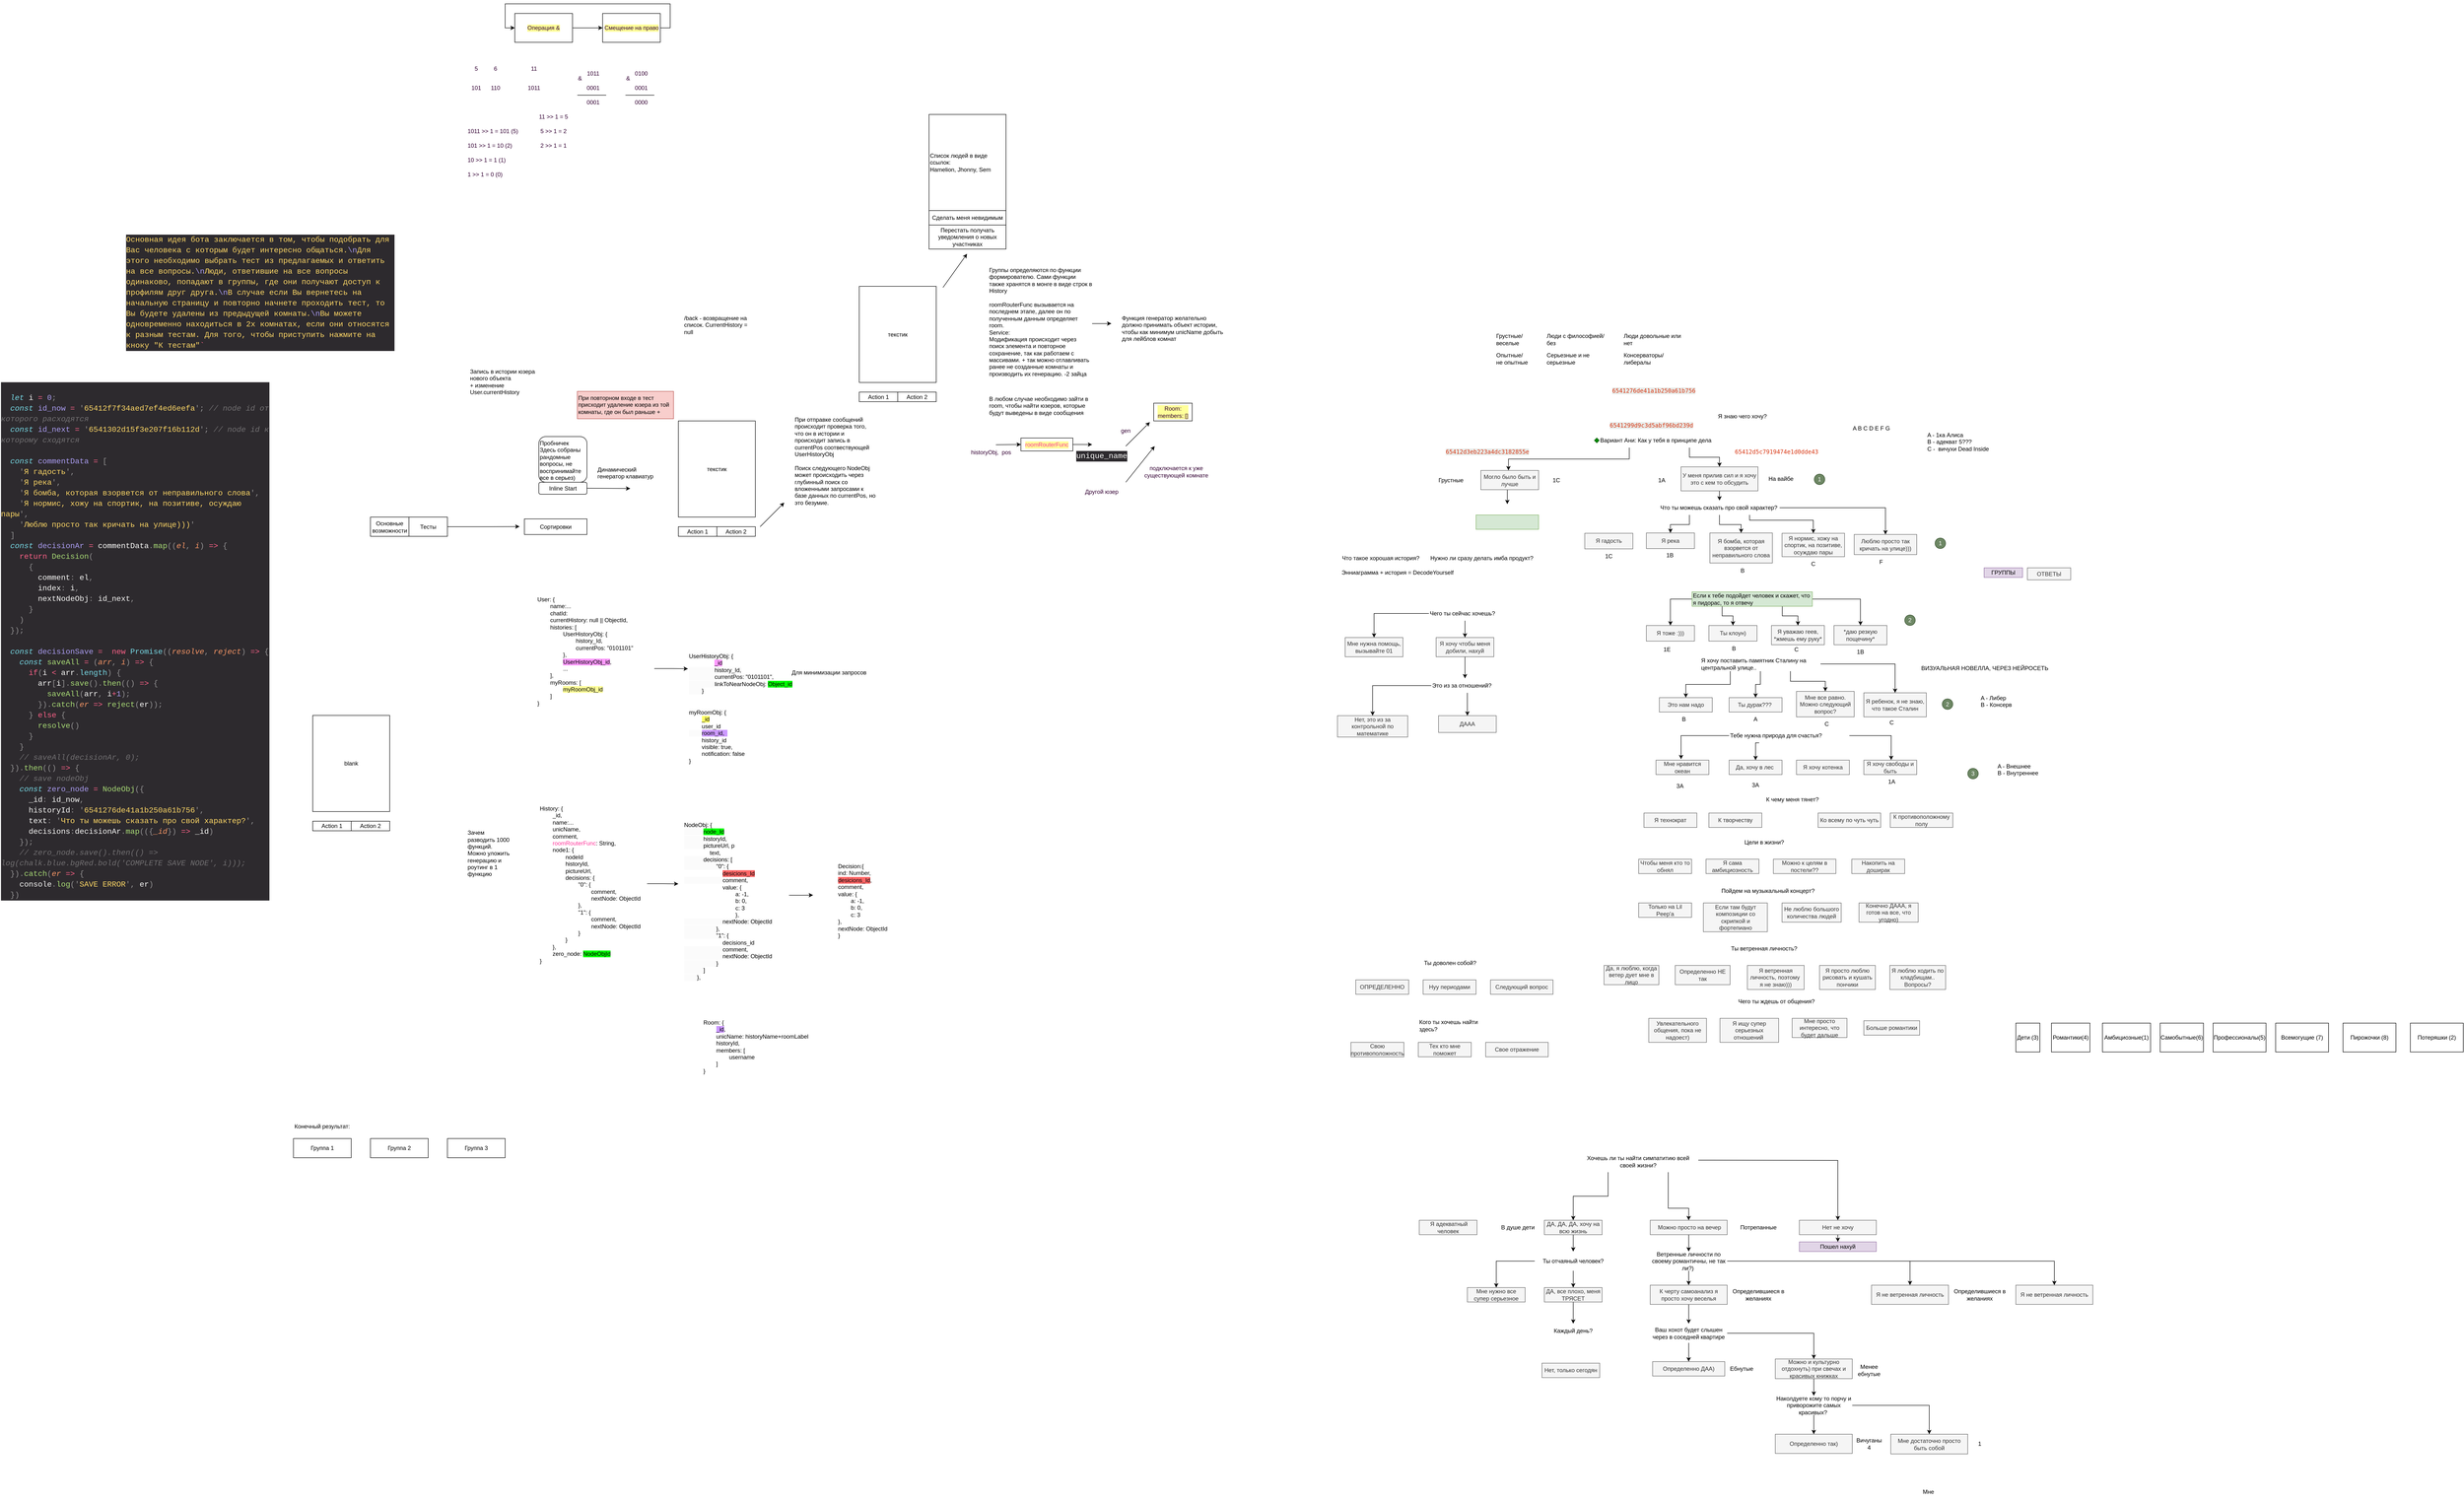 <mxfile version="20.8.16" type="device"><diagram name="Страница — 1" id="FupqnEjtOjm448nTk_es"><mxGraphModel dx="1813" dy="2220" grid="1" gridSize="10" guides="1" tooltips="1" connect="1" arrows="1" fold="1" page="0" pageScale="1" pageWidth="827" pageHeight="1169" math="0" shadow="0"><root><mxCell id="0"/><mxCell id="1" parent="0"/><mxCell id="ix9pXfJx0F_MGEo4NcJ--2" style="edgeStyle=orthogonalEdgeStyle;rounded=0;orthogonalLoop=1;jettySize=auto;html=1;exitX=1;exitY=0.5;exitDx=0;exitDy=0;" parent="1" source="fO_Z4lHO--c_j2YpZ-lT-1" edge="1"><mxGeometry relative="1" as="geometry"><mxPoint x="510" y="-192.793" as="targetPoint"/></mxGeometry></mxCell><mxCell id="fO_Z4lHO--c_j2YpZ-lT-1" value="Тесты" style="rounded=0;whiteSpace=wrap;html=1;" parent="1" vertex="1"><mxGeometry x="280" y="-212.5" width="80" height="40" as="geometry"/></mxCell><mxCell id="fO_Z4lHO--c_j2YpZ-lT-2" value="Основные возможности" style="rounded=0;whiteSpace=wrap;html=1;" parent="1" vertex="1"><mxGeometry x="200" y="-212.5" width="80" height="40" as="geometry"/></mxCell><mxCell id="4oL89QgdWVP4AyBAW2xx-1" style="edgeStyle=orthogonalEdgeStyle;rounded=0;orthogonalLoop=1;jettySize=auto;html=1;exitX=1;exitY=0.5;exitDx=0;exitDy=0;entryX=0;entryY=0.5;entryDx=0;entryDy=0;" parent="1" source="fO_Z4lHO--c_j2YpZ-lT-3" target="fO_Z4lHO--c_j2YpZ-lT-18" edge="1"><mxGeometry relative="1" as="geometry"/></mxCell><mxCell id="fO_Z4lHO--c_j2YpZ-lT-3" value="User: {&lt;br&gt;&lt;span style=&quot;white-space: pre;&quot;&gt;&#9;&lt;/span&gt;name:...&lt;br&gt;&lt;span style=&quot;white-space: pre;&quot;&gt;&#9;&lt;/span&gt;chatId:&lt;br&gt;&lt;span style=&quot;white-space: pre;&quot;&gt;&#9;&lt;/span&gt;currentHistory: null || ObjectId,&lt;br&gt;&lt;span style=&quot;white-space: pre;&quot;&gt;&#9;&lt;/span&gt;histories: [&lt;br&gt;&lt;span style=&quot;white-space: pre;&quot;&gt;&#9;&lt;span style=&quot;white-space: pre;&quot;&gt;&#9;&lt;/span&gt;U&lt;/span&gt;serHistoryObj: {&lt;br&gt;&lt;span style=&quot;white-space: pre;&quot;&gt;&#9;&lt;span style=&quot;white-space: pre;&quot;&gt;&#9;&lt;/span&gt;&lt;span style=&quot;white-space: pre;&quot;&gt;&#9;&lt;/span&gt;h&lt;/span&gt;istory_Id,&lt;br&gt;&lt;span style=&quot;white-space: pre;&quot;&gt;&lt;span style=&quot;white-space: pre;&quot;&gt;&#9;&lt;/span&gt;&lt;span style=&quot;white-space: pre;&quot;&gt;&#9;&lt;/span&gt;&lt;span style=&quot;white-space: pre;&quot;&gt;&#9;&lt;/span&gt;currentPos: &quot;0101101&quot;&#9;&lt;/span&gt;&lt;span style=&quot;white-space: pre;&quot;&gt;&#9;&lt;/span&gt;&lt;br&gt;&lt;span style=&quot;white-space: pre;&quot;&gt;&#9;&lt;/span&gt;&lt;span style=&quot;white-space: pre;&quot;&gt;&#9;&lt;/span&gt;},&lt;br&gt;&lt;span style=&quot;white-space: pre;&quot;&gt;&#9;&lt;/span&gt;&lt;span style=&quot;white-space: pre;&quot;&gt;&#9;&lt;/span&gt;&lt;span style=&quot;background-color: rgb(255, 153, 255);&quot;&gt;UserHistoryObj_id&lt;/span&gt;,&lt;br&gt;&lt;span style=&quot;white-space: pre;&quot;&gt;&#9;&lt;span style=&quot;white-space: pre;&quot;&gt;&#9;&lt;/span&gt;.&lt;/span&gt;..&lt;br&gt;&lt;span style=&quot;white-space: pre;&quot;&gt;&#9;&lt;/span&gt;],&lt;br&gt;&lt;span style=&quot;white-space: pre;&quot;&gt;&#9;&lt;/span&gt;myRooms: [&lt;br&gt;&lt;span style=&quot;white-space: pre;&quot;&gt;&#9;&lt;span style=&quot;white-space: pre;&quot;&gt;&#9;&lt;/span&gt;&lt;span style=&quot;background-color: rgb(255, 255, 153);&quot;&gt;m&lt;/span&gt;&lt;/span&gt;&lt;span style=&quot;background-color: rgb(255, 255, 153);&quot;&gt;yRoomObj_id&lt;/span&gt;&lt;br&gt;&lt;span style=&quot;white-space: pre;&quot;&gt;&#9;&lt;/span&gt;]&lt;br&gt;}" style="text;html=1;strokeColor=none;fillColor=none;align=left;verticalAlign=top;whiteSpace=wrap;rounded=0;" parent="1" vertex="1"><mxGeometry x="545" y="-55" width="245" height="315" as="geometry"/></mxCell><mxCell id="fO_Z4lHO--c_j2YpZ-lT-4" value="blank" style="rounded=0;whiteSpace=wrap;html=1;" parent="1" vertex="1"><mxGeometry x="80" y="200" width="160" height="200" as="geometry"/></mxCell><mxCell id="fO_Z4lHO--c_j2YpZ-lT-5" value="Action 1" style="rounded=0;whiteSpace=wrap;html=1;" parent="1" vertex="1"><mxGeometry x="80" y="420" width="80" height="20" as="geometry"/></mxCell><mxCell id="fO_Z4lHO--c_j2YpZ-lT-6" value="Action 2" style="rounded=0;whiteSpace=wrap;html=1;" parent="1" vertex="1"><mxGeometry x="160" y="420" width="80" height="20" as="geometry"/></mxCell><mxCell id="fO_Z4lHO--c_j2YpZ-lT-8" value="Группа 1" style="rounded=0;whiteSpace=wrap;html=1;" parent="1" vertex="1"><mxGeometry x="40" y="1080" width="120" height="40" as="geometry"/></mxCell><mxCell id="fO_Z4lHO--c_j2YpZ-lT-9" value="Конечный результат:" style="text;html=1;strokeColor=none;fillColor=none;align=left;verticalAlign=middle;whiteSpace=wrap;rounded=0;" parent="1" vertex="1"><mxGeometry x="40" y="1040" width="160" height="30" as="geometry"/></mxCell><mxCell id="fO_Z4lHO--c_j2YpZ-lT-12" value="Группа 2" style="rounded=0;whiteSpace=wrap;html=1;" parent="1" vertex="1"><mxGeometry x="200" y="1080" width="120" height="40" as="geometry"/></mxCell><mxCell id="fO_Z4lHO--c_j2YpZ-lT-13" value="Группа 3" style="rounded=0;whiteSpace=wrap;html=1;" parent="1" vertex="1"><mxGeometry x="360" y="1080" width="120" height="40" as="geometry"/></mxCell><mxCell id="fO_Z4lHO--c_j2YpZ-lT-21" style="edgeStyle=orthogonalEdgeStyle;rounded=0;orthogonalLoop=1;jettySize=auto;html=1;exitX=1;exitY=0.5;exitDx=0;exitDy=0;" parent="1" source="fO_Z4lHO--c_j2YpZ-lT-15" edge="1"><mxGeometry relative="1" as="geometry"><mxPoint x="840" y="550.333" as="targetPoint"/></mxGeometry></mxCell><mxCell id="fO_Z4lHO--c_j2YpZ-lT-15" value="History: {&lt;br&gt;&lt;span style=&quot;white-space: pre;&quot;&gt;&#9;&lt;/span&gt;_id,&lt;br&gt;&lt;span style=&quot;&quot;&gt;&lt;span style=&quot;white-space: pre;&quot;&gt;&amp;nbsp;&amp;nbsp;&amp;nbsp;&amp;nbsp;&lt;span style=&quot;white-space: pre;&quot;&gt;&#9;&lt;/span&gt;&lt;/span&gt;&lt;/span&gt;name:...&lt;br&gt;&lt;span style=&quot;white-space: pre;&quot;&gt;&#9;&lt;/span&gt;unicName,&lt;br&gt;&lt;span style=&quot;white-space: pre;&quot;&gt;&#9;&lt;/span&gt;comment,&lt;br&gt;&lt;span style=&quot;white-space: pre;&quot;&gt;&#9;&lt;/span&gt;&lt;font color=&quot;#ff3399&quot;&gt;roomRouterFunc&lt;/font&gt;: String,&lt;br&gt;&lt;span style=&quot;&quot;&gt;&lt;span style=&quot;white-space: pre;&quot;&gt;&amp;nbsp;&amp;nbsp;&amp;nbsp;&amp;nbsp;&lt;span style=&quot;white-space: pre;&quot;&gt;&#9;&lt;/span&gt;&lt;/span&gt;&lt;/span&gt;node1: {&lt;br&gt;&lt;span style=&quot;&quot;&gt;&lt;span style=&quot;white-space: pre;&quot;&gt;&amp;nbsp;&amp;nbsp;&amp;nbsp;&amp;nbsp;&lt;/span&gt;&lt;/span&gt;&lt;span style=&quot;&quot;&gt;&lt;span style=&quot;white-space: pre;&quot;&gt;&amp;nbsp;&amp;nbsp;&amp;nbsp;&amp;nbsp;&lt;span style=&quot;white-space: pre;&quot;&gt;&#9;&lt;/span&gt;&lt;/span&gt;&lt;/span&gt;nodeId&lt;br&gt;&lt;span style=&quot;&quot;&gt;&lt;span style=&quot;white-space: pre;&quot;&gt;&amp;nbsp;&amp;nbsp;&amp;nbsp;&amp;nbsp;&lt;/span&gt;&lt;/span&gt;&lt;span style=&quot;&quot;&gt;&lt;span style=&quot;white-space: pre;&quot;&gt;&amp;nbsp;&amp;nbsp;&amp;nbsp;&amp;nbsp;&lt;span style=&quot;white-space: pre;&quot;&gt;&#9;&lt;/span&gt;&lt;/span&gt;&lt;/span&gt;historyId,&lt;br&gt;&lt;span style=&quot;&quot;&gt;&lt;span style=&quot;white-space: pre;&quot;&gt;&amp;nbsp;&amp;nbsp;&amp;nbsp;&amp;nbsp;&lt;/span&gt;&lt;span style=&quot;&quot;&gt;&lt;span style=&quot;white-space: pre;&quot;&gt;&amp;nbsp;&amp;nbsp;&amp;nbsp;&amp;nbsp;&lt;span style=&quot;white-space: pre;&quot;&gt;&#9;&lt;/span&gt;&lt;/span&gt;&lt;/span&gt;p&lt;/span&gt;ictureUrl,&lt;br&gt;&lt;span style=&quot;&quot;&gt;&lt;span style=&quot;white-space: pre;&quot;&gt;&amp;nbsp;&amp;nbsp;&amp;nbsp;&amp;nbsp;&lt;/span&gt;&lt;/span&gt;&lt;span style=&quot;&quot;&gt;&lt;span style=&quot;white-space: pre;&quot;&gt;&amp;nbsp;&amp;nbsp;&amp;nbsp;&amp;nbsp;&lt;span style=&quot;white-space: pre;&quot;&gt;&#9;&lt;/span&gt;&lt;/span&gt;&lt;/span&gt;decisions: {&lt;br&gt;&lt;span style=&quot;&quot;&gt;&lt;span style=&quot;white-space: pre;&quot;&gt;&amp;nbsp;&amp;nbsp;&amp;nbsp;&amp;nbsp;&lt;/span&gt;&lt;/span&gt;&lt;span style=&quot;&quot;&gt;&lt;span style=&quot;white-space: pre;&quot;&gt;&amp;nbsp;&amp;nbsp;&amp;nbsp;&amp;nbsp;&lt;/span&gt;&lt;span style=&quot;&quot;&gt;&lt;span style=&quot;white-space: pre;&quot;&gt;&amp;nbsp;&amp;nbsp;&amp;nbsp;&amp;nbsp;&lt;span style=&quot;white-space: pre;&quot;&gt;&#9;&lt;/span&gt;&lt;span style=&quot;white-space: pre;&quot;&gt;&#9;&lt;/span&gt;&lt;/span&gt;&lt;/span&gt;&quot;&lt;/span&gt;0&quot;: {&lt;br&gt;&lt;span style=&quot;&quot;&gt;&lt;span style=&quot;white-space: pre;&quot;&gt;&amp;nbsp;&amp;nbsp;&amp;nbsp;&amp;nbsp;&lt;/span&gt;&lt;/span&gt;&lt;span style=&quot;&quot;&gt;&lt;span style=&quot;white-space: pre;&quot;&gt;&amp;nbsp;&amp;nbsp;&amp;nbsp;&amp;nbsp;&lt;/span&gt;&lt;/span&gt;&lt;span style=&quot;&quot;&gt;&lt;span style=&quot;white-space: pre;&quot;&gt;&amp;nbsp;&amp;nbsp;&amp;nbsp;&amp;nbsp;&lt;/span&gt;&lt;span style=&quot;&quot;&gt;&lt;span style=&quot;white-space: pre;&quot;&gt;&amp;nbsp;&amp;nbsp;&amp;nbsp;&amp;nbsp;&lt;span style=&quot;white-space: pre;&quot;&gt;&#9;&lt;span style=&quot;white-space: pre;&quot;&gt;&#9;&lt;/span&gt;&lt;/span&gt;&lt;/span&gt;&lt;/span&gt;&lt;/span&gt;comment,&lt;br&gt;&lt;span style=&quot;&quot;&gt;&lt;span style=&quot;white-space: pre;&quot;&gt;&amp;nbsp;&amp;nbsp;&amp;nbsp;&amp;nbsp;&lt;/span&gt;&lt;/span&gt;&lt;span style=&quot;&quot;&gt;&lt;span style=&quot;white-space: pre;&quot;&gt;&amp;nbsp;&amp;nbsp;&amp;nbsp;&amp;nbsp;&lt;/span&gt;&lt;/span&gt;&lt;span style=&quot;&quot;&gt;&lt;span style=&quot;white-space: pre;&quot;&gt;&amp;nbsp;&amp;nbsp;&amp;nbsp;&amp;nbsp;&lt;/span&gt;&lt;span style=&quot;&quot;&gt;&lt;span style=&quot;white-space: pre;&quot;&gt;&amp;nbsp;&amp;nbsp;&amp;nbsp;&amp;nbsp;&lt;span style=&quot;white-space: pre;&quot;&gt;&#9;&lt;span style=&quot;white-space: pre;&quot;&gt;&#9;&lt;/span&gt;&lt;/span&gt;&lt;/span&gt;&lt;/span&gt;&lt;/span&gt;nextNode: ObjectId&amp;nbsp;&lt;br&gt;&lt;span style=&quot;&quot;&gt;&lt;span style=&quot;white-space: pre;&quot;&gt;&amp;nbsp;&amp;nbsp;&amp;nbsp;&amp;nbsp;&lt;/span&gt;&lt;/span&gt;&lt;span style=&quot;&quot;&gt;&lt;span style=&quot;white-space: pre;&quot;&gt;&amp;nbsp;&amp;nbsp;&amp;nbsp;&amp;nbsp;&lt;/span&gt;&lt;/span&gt;&lt;span style=&quot;&quot;&gt;&lt;span style=&quot;white-space: pre;&quot;&gt;&amp;nbsp;&amp;nbsp;&amp;nbsp;&lt;span style=&quot;white-space: pre;&quot;&gt;&#9;&lt;/span&gt;&amp;nbsp;&lt;span style=&quot;white-space: pre;&quot;&gt;&#9;&lt;/span&gt;&lt;/span&gt;&lt;/span&gt;},&lt;br&gt;&lt;span style=&quot;&quot;&gt;&lt;span style=&quot;white-space: pre;&quot;&gt;&amp;nbsp;&amp;nbsp;&amp;nbsp;&amp;nbsp;&lt;/span&gt;&lt;/span&gt;&lt;span style=&quot;&quot;&gt;&lt;span style=&quot;white-space: pre;&quot;&gt;&amp;nbsp;&amp;nbsp;&amp;nbsp;&amp;nbsp;&lt;/span&gt;&lt;/span&gt;&lt;span style=&quot;&quot;&gt;&lt;span style=&quot;white-space: pre;&quot;&gt;&amp;nbsp;&amp;nbsp;&amp;nbsp;&amp;nbsp;&lt;span style=&quot;white-space: pre;&quot;&gt;&#9;&lt;span style=&quot;white-space: pre;&quot;&gt;&#9;&lt;/span&gt;&lt;/span&gt;&lt;/span&gt;&lt;/span&gt;&quot;1&quot;: {&lt;br&gt;&lt;span style=&quot;&quot;&gt;&lt;span style=&quot;white-space: pre;&quot;&gt;&amp;nbsp;&amp;nbsp;&amp;nbsp;&amp;nbsp;&lt;/span&gt;&lt;/span&gt;&lt;span style=&quot;&quot;&gt;&lt;span style=&quot;white-space: pre;&quot;&gt;&amp;nbsp;&amp;nbsp;&amp;nbsp;&amp;nbsp;&lt;/span&gt;&lt;/span&gt;&lt;span style=&quot;&quot;&gt;&lt;span style=&quot;white-space: pre;&quot;&gt;&amp;nbsp;&amp;nbsp;&amp;nbsp;&amp;nbsp;&lt;span style=&quot;white-space: pre;&quot;&gt;&#9;&lt;span style=&quot;white-space: pre;&quot;&gt;&#9;&lt;span style=&quot;white-space: pre;&quot;&gt;&#9;&lt;/span&gt;&lt;/span&gt;&lt;/span&gt;&lt;/span&gt;&lt;/span&gt;comment,&lt;br style=&quot;border-color: var(--border-color);&quot;&gt;&#9;&lt;span style=&quot;border-color: var(--border-color);&quot;&gt;&lt;span style=&quot;white-space: pre;&quot;&gt;&amp;nbsp;&amp;nbsp;&amp;nbsp;&amp;nbsp;&lt;/span&gt;&lt;/span&gt;&lt;span style=&quot;border-color: var(--border-color);&quot;&gt;&lt;span style=&quot;white-space: pre;&quot;&gt;&amp;nbsp;&amp;nbsp;&amp;nbsp;&amp;nbsp;&lt;/span&gt;&lt;span style=&quot;border-color: var(--border-color);&quot;&gt;&lt;span style=&quot;white-space: pre;&quot;&gt;&amp;nbsp;&amp;nbsp;&amp;nbsp;&amp;nbsp;&lt;span style=&quot;white-space: pre;&quot;&gt;&#9;&lt;span style=&quot;white-space: pre;&quot;&gt;&#9;&lt;span style=&quot;white-space: pre;&quot;&gt;&#9;&lt;/span&gt;&lt;/span&gt;&lt;/span&gt;&lt;/span&gt;&lt;/span&gt;&lt;/span&gt;nextNode: ObjectId&lt;br&gt;&lt;span style=&quot;&quot;&gt;&lt;span style=&quot;white-space: pre;&quot;&gt;&amp;nbsp;&amp;nbsp;&amp;nbsp;&amp;nbsp;&lt;/span&gt;&lt;/span&gt;&lt;span style=&quot;&quot;&gt;&lt;span style=&quot;white-space: pre;&quot;&gt;&amp;nbsp;&amp;nbsp;&amp;nbsp;&amp;nbsp;&lt;/span&gt;&lt;/span&gt;&lt;span style=&quot;&quot;&gt;&lt;span style=&quot;white-space: pre;&quot;&gt;&amp;nbsp;&amp;nbsp;&amp;nbsp;&amp;nbsp;&lt;span style=&quot;white-space: pre;&quot;&gt;&#9;&lt;span style=&quot;white-space: pre;&quot;&gt;&#9;&lt;/span&gt;&lt;/span&gt;&lt;/span&gt;&lt;/span&gt;}&lt;br&gt;&lt;span style=&quot;&quot;&gt;&lt;span style=&quot;white-space: pre;&quot;&gt;&amp;nbsp;&amp;nbsp;&amp;nbsp;&amp;nbsp;&lt;/span&gt;&lt;/span&gt;&lt;span style=&quot;&quot;&gt;&lt;span style=&quot;white-space: pre;&quot;&gt;&amp;nbsp;&amp;nbsp;&amp;nbsp;&amp;nbsp;&lt;span style=&quot;white-space: pre;&quot;&gt;&#9;&lt;/span&gt;&lt;/span&gt;&lt;/span&gt;}&lt;br&gt;&lt;span style=&quot;&quot;&gt;&lt;span style=&quot;white-space: pre;&quot;&gt;&amp;nbsp;&amp;nbsp;&amp;nbsp;&amp;nbsp;&lt;span style=&quot;white-space: pre;&quot;&gt;&#9;&lt;/span&gt;&lt;/span&gt;&lt;/span&gt;},&lt;br&gt;&lt;span style=&quot;white-space: pre;&quot;&gt;&#9;&lt;/span&gt;zero_node: &lt;span style=&quot;background-color: rgb(0, 255, 0);&quot;&gt;NodeObjId&lt;/span&gt;&lt;br&gt;}" style="text;html=1;strokeColor=none;fillColor=none;align=left;verticalAlign=top;rounded=0;whiteSpace=wrap;" parent="1" vertex="1"><mxGeometry x="550" y="380" width="225" height="340" as="geometry"/></mxCell><mxCell id="fO_Z4lHO--c_j2YpZ-lT-18" value="&lt;span style=&quot;border-color: var(--border-color); color: rgb(0, 0, 0); font-family: Helvetica; font-size: 12px; font-style: normal; font-variant-ligatures: normal; font-variant-caps: normal; font-weight: 400; letter-spacing: normal; orphans: 2; text-align: left; text-indent: 0px; text-transform: none; widows: 2; word-spacing: 0px; -webkit-text-stroke-width: 0px; background-color: rgb(251, 251, 251); text-decoration-thickness: initial; text-decoration-style: initial; text-decoration-color: initial;&quot;&gt;U&lt;/span&gt;&lt;span style=&quot;color: rgb(0, 0, 0); font-family: Helvetica; font-size: 12px; font-style: normal; font-variant-ligatures: normal; font-variant-caps: normal; font-weight: 400; letter-spacing: normal; orphans: 2; text-align: left; text-indent: 0px; text-transform: none; widows: 2; word-spacing: 0px; -webkit-text-stroke-width: 0px; background-color: rgb(251, 251, 251); text-decoration-thickness: initial; text-decoration-style: initial; text-decoration-color: initial; float: none; display: inline !important;&quot;&gt;serHistoryObj: {&lt;br&gt;&lt;/span&gt;&lt;span style=&quot;white-space: pre;&quot;&gt;&#9;&lt;/span&gt;&lt;span style=&quot;white-space: pre;&quot;&gt;&#9;&lt;/span&gt;&lt;span style=&quot;background-color: rgb(255, 153, 255);&quot;&gt;_id&lt;/span&gt;&lt;br style=&quot;border-color: var(--border-color); color: rgb(0, 0, 0); font-family: Helvetica; font-size: 12px; font-style: normal; font-variant-ligatures: normal; font-variant-caps: normal; font-weight: 400; letter-spacing: normal; orphans: 2; text-align: left; text-indent: 0px; text-transform: none; widows: 2; word-spacing: 0px; -webkit-text-stroke-width: 0px; background-color: rgb(251, 251, 251); text-decoration-thickness: initial; text-decoration-style: initial; text-decoration-color: initial;&quot;&gt;&lt;span style=&quot;border-color: var(--border-color); color: rgb(0, 0, 0); font-family: Helvetica; font-size: 12px; font-style: normal; font-variant-ligatures: normal; font-variant-caps: normal; font-weight: 400; letter-spacing: normal; orphans: 2; text-align: left; text-indent: 0px; text-transform: none; widows: 2; word-spacing: 0px; -webkit-text-stroke-width: 0px; background-color: rgb(251, 251, 251); text-decoration-thickness: initial; text-decoration-style: initial; text-decoration-color: initial;&quot;&gt;&lt;span style=&quot;white-space: pre;&quot;&gt;&#9;&lt;/span&gt;&lt;span style=&quot;white-space: pre;&quot;&gt;&#9;&lt;/span&gt;h&lt;/span&gt;&lt;span style=&quot;color: rgb(0, 0, 0); font-family: Helvetica; font-size: 12px; font-style: normal; font-variant-ligatures: normal; font-variant-caps: normal; font-weight: 400; letter-spacing: normal; orphans: 2; text-align: left; text-indent: 0px; text-transform: none; widows: 2; word-spacing: 0px; -webkit-text-stroke-width: 0px; background-color: rgb(251, 251, 251); text-decoration-thickness: initial; text-decoration-style: initial; text-decoration-color: initial; float: none; display: inline !important;&quot;&gt;istory_Id,&lt;br&gt;&lt;/span&gt;&lt;span style=&quot;border-color: var(--border-color); font-family: Helvetica; font-size: 12px; font-style: normal; font-variant-ligatures: normal; font-variant-caps: normal; font-weight: 400; letter-spacing: normal; orphans: 2; text-align: left; text-indent: 0px; text-transform: none; widows: 2; word-spacing: 0px; -webkit-text-stroke-width: 0px; text-decoration-thickness: initial; text-decoration-style: initial; text-decoration-color: initial;&quot;&gt;&lt;span style=&quot;color: rgb(0, 0, 0); background-color: rgb(251, 251, 251); white-space: pre;&quot;&gt;&#9;&lt;/span&gt;&lt;span style=&quot;color: rgb(0, 0, 0); background-color: rgb(251, 251, 251); white-space: pre;&quot;&gt;&#9;&lt;/span&gt;&lt;span style=&quot;color: rgb(0, 0, 0); background-color: rgb(251, 251, 251);&quot;&gt;currentPos: &quot;0101101&quot;,&lt;/span&gt;&lt;br&gt;&lt;span style=&quot;white-space: pre;&quot;&gt;&lt;span style=&quot;color: rgb(0, 0, 0); background-color: rgb(251, 251, 251); white-space: pre;&quot;&gt;&#9;&lt;/span&gt;&lt;span style=&quot;color: rgb(0, 0, 0); background-color: rgb(251, 251, 251); white-space: pre;&quot;&gt;&#9;&lt;/span&gt;&lt;font style=&quot;background-color: rgb(255, 255, 255);&quot;&gt;linkToNearNodeObj: &lt;/font&gt;&lt;font style=&quot;background-color: rgb(0, 255, 0);&quot;&gt;Object_id&lt;/font&gt;&lt;span style=&quot;color: rgb(0, 0, 0);&quot;&gt;&amp;nbsp;&amp;nbsp;&amp;nbsp;&amp;nbsp;&lt;/span&gt;&lt;/span&gt;&lt;/span&gt;&lt;span style=&quot;border-color: var(--border-color); color: rgb(0, 0, 0); font-family: Helvetica; font-size: 12px; font-style: normal; font-variant-ligatures: normal; font-variant-caps: normal; font-weight: 400; letter-spacing: normal; orphans: 2; text-align: left; text-indent: 0px; text-transform: none; widows: 2; word-spacing: 0px; -webkit-text-stroke-width: 0px; text-decoration-thickness: initial; text-decoration-style: initial; text-decoration-color: initial;&quot;&gt;&lt;span style=&quot;white-space: pre;&quot;&gt;&amp;nbsp;&amp;nbsp;&amp;nbsp;&amp;nbsp;&lt;/span&gt;&lt;/span&gt;&lt;br style=&quot;border-color: var(--border-color); color: rgb(0, 0, 0); font-family: Helvetica; font-size: 12px; font-style: normal; font-variant-ligatures: normal; font-variant-caps: normal; font-weight: 400; letter-spacing: normal; orphans: 2; text-align: left; text-indent: 0px; text-transform: none; widows: 2; word-spacing: 0px; -webkit-text-stroke-width: 0px; background-color: rgb(251, 251, 251); text-decoration-thickness: initial; text-decoration-style: initial; text-decoration-color: initial;&quot;&gt;&lt;span style=&quot;border-color: var(--border-color); color: rgb(0, 0, 0); font-family: Helvetica; font-size: 12px; font-style: normal; font-variant-ligatures: normal; font-variant-caps: normal; font-weight: 400; letter-spacing: normal; orphans: 2; text-align: left; text-indent: 0px; text-transform: none; widows: 2; word-spacing: 0px; -webkit-text-stroke-width: 0px; background-color: rgb(251, 251, 251); text-decoration-thickness: initial; text-decoration-style: initial; text-decoration-color: initial;&quot;&gt;&lt;span style=&quot;white-space: pre;&quot;&gt;&amp;nbsp;&amp;nbsp;&amp;nbsp;&amp;nbsp;&lt;/span&gt;&lt;/span&gt;&lt;span style=&quot;border-color: var(--border-color); color: rgb(0, 0, 0); font-family: Helvetica; font-size: 12px; font-style: normal; font-variant-ligatures: normal; font-variant-caps: normal; font-weight: 400; letter-spacing: normal; orphans: 2; text-align: left; text-indent: 0px; text-transform: none; widows: 2; word-spacing: 0px; -webkit-text-stroke-width: 0px; background-color: rgb(251, 251, 251); text-decoration-thickness: initial; text-decoration-style: initial; text-decoration-color: initial;&quot;&gt;&lt;span style=&quot;white-space: pre;&quot;&gt;&amp;nbsp;&amp;nbsp;&amp;nbsp;&amp;nbsp;&lt;/span&gt;&lt;/span&gt;&lt;span style=&quot;color: rgb(0, 0, 0); font-family: Helvetica; font-size: 12px; font-style: normal; font-variant-ligatures: normal; font-variant-caps: normal; font-weight: 400; letter-spacing: normal; orphans: 2; text-align: left; text-indent: 0px; text-transform: none; widows: 2; word-spacing: 0px; -webkit-text-stroke-width: 0px; background-color: rgb(251, 251, 251); text-decoration-thickness: initial; text-decoration-style: initial; text-decoration-color: initial; float: none; display: inline !important;&quot;&gt;}&lt;/span&gt;" style="text;whiteSpace=wrap;html=1;" parent="1" vertex="1"><mxGeometry x="860" y="63" width="220" height="80" as="geometry"/></mxCell><mxCell id="Y4QJvE59EqjOqsXKGD8p-13" style="edgeStyle=orthogonalEdgeStyle;rounded=0;orthogonalLoop=1;jettySize=auto;html=1;exitX=1;exitY=0.5;exitDx=0;exitDy=0;" parent="1" source="fO_Z4lHO--c_j2YpZ-lT-22" edge="1"><mxGeometry relative="1" as="geometry"><mxPoint x="1120" y="573.759" as="targetPoint"/></mxGeometry></mxCell><mxCell id="fO_Z4lHO--c_j2YpZ-lT-22" value="&lt;span style=&quot;color: rgb(0, 0, 0); font-family: Helvetica; font-size: 12px; font-style: normal; font-variant-ligatures: normal; font-variant-caps: normal; font-weight: 400; letter-spacing: normal; orphans: 2; text-align: left; text-indent: 0px; text-transform: none; widows: 2; word-spacing: 0px; -webkit-text-stroke-width: 0px; background-color: rgb(251, 251, 251); text-decoration-thickness: initial; text-decoration-style: initial; text-decoration-color: initial; float: none; display: inline !important;&quot;&gt;NodeObj: {&lt;/span&gt;&lt;br style=&quot;border-color: var(--border-color); color: rgb(0, 0, 0); font-family: Helvetica; font-size: 12px; font-style: normal; font-variant-ligatures: normal; font-variant-caps: normal; font-weight: 400; letter-spacing: normal; orphans: 2; text-align: left; text-indent: 0px; text-transform: none; widows: 2; word-spacing: 0px; -webkit-text-stroke-width: 0px; background-color: rgb(251, 251, 251); text-decoration-thickness: initial; text-decoration-style: initial; text-decoration-color: initial;&quot;&gt;&lt;span style=&quot;border-color: var(--border-color); color: rgb(0, 0, 0); font-family: Helvetica; font-size: 12px; font-style: normal; font-variant-ligatures: normal; font-variant-caps: normal; font-weight: 400; letter-spacing: normal; orphans: 2; text-align: left; text-indent: 0px; text-transform: none; widows: 2; word-spacing: 0px; -webkit-text-stroke-width: 0px; background-color: rgb(251, 251, 251); text-decoration-thickness: initial; text-decoration-style: initial; text-decoration-color: initial;&quot;&gt;&lt;span style=&quot;border-color: var(--border-color);&quot;&gt;&amp;nbsp;&amp;nbsp;&amp;nbsp;&amp;nbsp;&lt;/span&gt;&lt;/span&gt;&lt;span style=&quot;border-color: var(--border-color); color: rgb(0, 0, 0); font-family: Helvetica; font-size: 12px; font-style: normal; font-variant-ligatures: normal; font-variant-caps: normal; font-weight: 400; letter-spacing: normal; orphans: 2; text-align: left; text-indent: 0px; text-transform: none; widows: 2; word-spacing: 0px; -webkit-text-stroke-width: 0px; background-color: rgb(251, 251, 251); text-decoration-thickness: initial; text-decoration-style: initial; text-decoration-color: initial;&quot;&gt;&lt;span style=&quot;border-color: var(--border-color);&quot;&gt;&amp;nbsp;&amp;nbsp;&amp;nbsp;&amp;nbsp;&lt;span style=&quot;border-color: var(--border-color);&quot;&gt;&lt;span style=&quot;&quot;&gt;&amp;nbsp;&amp;nbsp;&amp;nbsp;&amp;nbsp;&lt;/span&gt;&lt;/span&gt;&lt;/span&gt;&lt;/span&gt;&lt;span style=&quot;color: rgb(0, 0, 0); font-family: Helvetica; font-size: 12px; font-style: normal; font-variant-ligatures: normal; font-variant-caps: normal; font-weight: 400; letter-spacing: normal; orphans: 2; text-align: left; text-indent: 0px; text-transform: none; widows: 2; word-spacing: 0px; -webkit-text-stroke-width: 0px; text-decoration-thickness: initial; text-decoration-style: initial; text-decoration-color: initial; float: none; display: inline !important; background-color: rgb(0, 255, 0);&quot;&gt;node_Id&lt;/span&gt;&lt;br style=&quot;border-color: var(--border-color); color: rgb(0, 0, 0); font-family: Helvetica; font-size: 12px; font-style: normal; font-variant-ligatures: normal; font-variant-caps: normal; font-weight: 400; letter-spacing: normal; orphans: 2; text-align: left; text-indent: 0px; text-transform: none; widows: 2; word-spacing: 0px; -webkit-text-stroke-width: 0px; background-color: rgb(251, 251, 251); text-decoration-thickness: initial; text-decoration-style: initial; text-decoration-color: initial;&quot;&gt;&lt;span style=&quot;border-color: var(--border-color); color: rgb(0, 0, 0); font-family: Helvetica; font-size: 12px; font-style: normal; font-variant-ligatures: normal; font-variant-caps: normal; font-weight: 400; letter-spacing: normal; orphans: 2; text-align: left; text-indent: 0px; text-transform: none; widows: 2; word-spacing: 0px; -webkit-text-stroke-width: 0px; background-color: rgb(251, 251, 251); text-decoration-thickness: initial; text-decoration-style: initial; text-decoration-color: initial;&quot;&gt;&lt;span style=&quot;border-color: var(--border-color);&quot;&gt;&amp;nbsp;&amp;nbsp;&amp;nbsp;&amp;nbsp;&lt;/span&gt;&lt;/span&gt;&lt;span style=&quot;border-color: var(--border-color); color: rgb(0, 0, 0); font-family: Helvetica; font-size: 12px; font-style: normal; font-variant-ligatures: normal; font-variant-caps: normal; font-weight: 400; letter-spacing: normal; orphans: 2; text-align: left; text-indent: 0px; text-transform: none; widows: 2; word-spacing: 0px; -webkit-text-stroke-width: 0px; background-color: rgb(251, 251, 251); text-decoration-thickness: initial; text-decoration-style: initial; text-decoration-color: initial;&quot;&gt;&lt;span style=&quot;border-color: var(--border-color);&quot;&gt;&amp;nbsp;&amp;nbsp;&amp;nbsp;&amp;nbsp;&lt;span style=&quot;border-color: var(--border-color);&quot;&gt;&lt;span style=&quot;&quot;&gt;&amp;nbsp;&amp;nbsp;&amp;nbsp;&amp;nbsp;&lt;/span&gt;&lt;/span&gt;&lt;/span&gt;&lt;/span&gt;&lt;span style=&quot;color: rgb(0, 0, 0); font-family: Helvetica; font-size: 12px; font-style: normal; font-variant-ligatures: normal; font-variant-caps: normal; font-weight: 400; letter-spacing: normal; orphans: 2; text-align: left; text-indent: 0px; text-transform: none; widows: 2; word-spacing: 0px; -webkit-text-stroke-width: 0px; background-color: rgb(251, 251, 251); text-decoration-thickness: initial; text-decoration-style: initial; text-decoration-color: initial; float: none; display: inline !important;&quot;&gt;historyId,&lt;/span&gt;&lt;br style=&quot;border-color: var(--border-color); color: rgb(0, 0, 0); font-family: Helvetica; font-size: 12px; font-style: normal; font-variant-ligatures: normal; font-variant-caps: normal; font-weight: 400; letter-spacing: normal; orphans: 2; text-align: left; text-indent: 0px; text-transform: none; widows: 2; word-spacing: 0px; -webkit-text-stroke-width: 0px; background-color: rgb(251, 251, 251); text-decoration-thickness: initial; text-decoration-style: initial; text-decoration-color: initial;&quot;&gt;&lt;span style=&quot;border-color: var(--border-color); color: rgb(0, 0, 0); font-family: Helvetica; font-size: 12px; font-style: normal; font-variant-ligatures: normal; font-variant-caps: normal; font-weight: 400; letter-spacing: normal; orphans: 2; text-align: left; text-indent: 0px; text-transform: none; widows: 2; word-spacing: 0px; -webkit-text-stroke-width: 0px; background-color: rgb(251, 251, 251); text-decoration-thickness: initial; text-decoration-style: initial; text-decoration-color: initial;&quot;&gt;&lt;span style=&quot;border-color: var(--border-color);&quot;&gt;&amp;nbsp;&amp;nbsp;&amp;nbsp;&amp;nbsp;&lt;/span&gt;&lt;span style=&quot;border-color: var(--border-color);&quot;&gt;&lt;span style=&quot;border-color: var(--border-color);&quot;&gt;&amp;nbsp;&amp;nbsp;&amp;nbsp;&amp;nbsp;&lt;span style=&quot;border-color: var(--border-color);&quot;&gt;&lt;span style=&quot;&quot;&gt;&amp;nbsp;&amp;nbsp;&amp;nbsp;&amp;nbsp;&lt;/span&gt;&lt;/span&gt;&lt;/span&gt;&lt;/span&gt;p&lt;/span&gt;&lt;span style=&quot;color: rgb(0, 0, 0); font-family: Helvetica; font-size: 12px; font-style: normal; font-variant-ligatures: normal; font-variant-caps: normal; font-weight: 400; letter-spacing: normal; orphans: 2; text-align: left; text-indent: 0px; text-transform: none; widows: 2; word-spacing: 0px; -webkit-text-stroke-width: 0px; background-color: rgb(251, 251, 251); text-decoration-thickness: initial; text-decoration-style: initial; text-decoration-color: initial; float: none; display: inline !important;&quot;&gt;ictureUrl,&lt;/span&gt;&lt;span style=&quot;&quot;&gt;&#9;&lt;/span&gt;p&lt;br&gt;&lt;span style=&quot;white-space: pre;&quot;&gt;&#9;&lt;span style=&quot;white-space: pre;&quot;&gt;&#9;&lt;/span&gt;t&lt;/span&gt;ext,&lt;br style=&quot;border-color: var(--border-color); color: rgb(0, 0, 0); font-family: Helvetica; font-size: 12px; font-style: normal; font-variant-ligatures: normal; font-variant-caps: normal; font-weight: 400; letter-spacing: normal; orphans: 2; text-align: left; text-indent: 0px; text-transform: none; widows: 2; word-spacing: 0px; -webkit-text-stroke-width: 0px; background-color: rgb(251, 251, 251); text-decoration-thickness: initial; text-decoration-style: initial; text-decoration-color: initial;&quot;&gt;&lt;span style=&quot;border-color: var(--border-color); color: rgb(0, 0, 0); font-family: Helvetica; font-size: 12px; font-style: normal; font-variant-ligatures: normal; font-variant-caps: normal; font-weight: 400; letter-spacing: normal; orphans: 2; text-align: left; text-indent: 0px; text-transform: none; widows: 2; word-spacing: 0px; -webkit-text-stroke-width: 0px; background-color: rgb(251, 251, 251); text-decoration-thickness: initial; text-decoration-style: initial; text-decoration-color: initial;&quot;&gt;&lt;span style=&quot;border-color: var(--border-color);&quot;&gt;&amp;nbsp;&amp;nbsp;&amp;nbsp;&amp;nbsp;&lt;/span&gt;&lt;/span&gt;&lt;span style=&quot;border-color: var(--border-color); color: rgb(0, 0, 0); font-family: Helvetica; font-size: 12px; font-style: normal; font-variant-ligatures: normal; font-variant-caps: normal; font-weight: 400; letter-spacing: normal; orphans: 2; text-align: left; text-indent: 0px; text-transform: none; widows: 2; word-spacing: 0px; -webkit-text-stroke-width: 0px; background-color: rgb(251, 251, 251); text-decoration-thickness: initial; text-decoration-style: initial; text-decoration-color: initial;&quot;&gt;&lt;span style=&quot;border-color: var(--border-color);&quot;&gt;&amp;nbsp;&amp;nbsp;&amp;nbsp;&amp;nbsp;&lt;span style=&quot;border-color: var(--border-color);&quot;&gt;&lt;span style=&quot;&quot;&gt;&amp;nbsp;&amp;nbsp;&amp;nbsp;&amp;nbsp;&lt;/span&gt;&lt;/span&gt;&lt;/span&gt;&lt;/span&gt;&lt;span style=&quot;color: rgb(0, 0, 0); font-family: Helvetica; font-size: 12px; font-style: normal; font-variant-ligatures: normal; font-variant-caps: normal; font-weight: 400; letter-spacing: normal; orphans: 2; text-align: left; text-indent: 0px; text-transform: none; widows: 2; word-spacing: 0px; -webkit-text-stroke-width: 0px; background-color: rgb(251, 251, 251); text-decoration-thickness: initial; text-decoration-style: initial; text-decoration-color: initial; float: none; display: inline !important;&quot;&gt;decisions: [&lt;/span&gt;&lt;br style=&quot;border-color: var(--border-color); color: rgb(0, 0, 0); font-family: Helvetica; font-size: 12px; font-style: normal; font-variant-ligatures: normal; font-variant-caps: normal; font-weight: 400; letter-spacing: normal; orphans: 2; text-align: left; text-indent: 0px; text-transform: none; widows: 2; word-spacing: 0px; -webkit-text-stroke-width: 0px; background-color: rgb(251, 251, 251); text-decoration-thickness: initial; text-decoration-style: initial; text-decoration-color: initial;&quot;&gt;&lt;span style=&quot;border-color: var(--border-color); color: rgb(0, 0, 0); font-family: Helvetica; font-size: 12px; font-style: normal; font-variant-ligatures: normal; font-variant-caps: normal; font-weight: 400; letter-spacing: normal; orphans: 2; text-align: left; text-indent: 0px; text-transform: none; widows: 2; word-spacing: 0px; -webkit-text-stroke-width: 0px; background-color: rgb(251, 251, 251); text-decoration-thickness: initial; text-decoration-style: initial; text-decoration-color: initial;&quot;&gt;&lt;span style=&quot;border-color: var(--border-color);&quot;&gt;&amp;nbsp;&amp;nbsp;&amp;nbsp;&amp;nbsp;&lt;/span&gt;&lt;/span&gt;&lt;span style=&quot;border-color: var(--border-color); color: rgb(0, 0, 0); font-family: Helvetica; font-size: 12px; font-style: normal; font-variant-ligatures: normal; font-variant-caps: normal; font-weight: 400; letter-spacing: normal; orphans: 2; text-align: left; text-indent: 0px; text-transform: none; widows: 2; word-spacing: 0px; -webkit-text-stroke-width: 0px; background-color: rgb(251, 251, 251); text-decoration-thickness: initial; text-decoration-style: initial; text-decoration-color: initial;&quot;&gt;&lt;span style=&quot;border-color: var(--border-color);&quot;&gt;&amp;nbsp;&amp;nbsp;&amp;nbsp;&amp;nbsp;&lt;/span&gt;&lt;span style=&quot;border-color: var(--border-color);&quot;&gt;&lt;span style=&quot;border-color: var(--border-color);&quot;&gt;&amp;nbsp;&amp;nbsp;&amp;nbsp;&amp;nbsp;&lt;span style=&quot;border-color: var(--border-color);&quot;&gt;&lt;span style=&quot;&quot;&gt;&amp;nbsp;&amp;nbsp;&amp;nbsp;&amp;nbsp;&lt;/span&gt;&lt;/span&gt;&lt;span style=&quot;border-color: var(--border-color);&quot;&gt;&lt;span style=&quot;&quot;&gt;&amp;nbsp;&amp;nbsp;&amp;nbsp;&amp;nbsp;&lt;/span&gt;&lt;/span&gt;&lt;/span&gt;&lt;/span&gt;&quot;&lt;/span&gt;&lt;span style=&quot;color: rgb(0, 0, 0); font-family: Helvetica; font-size: 12px; font-style: normal; font-variant-ligatures: normal; font-variant-caps: normal; font-weight: 400; letter-spacing: normal; orphans: 2; text-align: left; text-indent: 0px; text-transform: none; widows: 2; word-spacing: 0px; -webkit-text-stroke-width: 0px; background-color: rgb(251, 251, 251); text-decoration-thickness: initial; text-decoration-style: initial; text-decoration-color: initial; float: none; display: inline !important;&quot;&gt;0&quot;: {&lt;br&gt;&lt;/span&gt;&lt;span style=&quot;white-space: pre;&quot;&gt;&#9;&lt;/span&gt;&lt;span style=&quot;white-space: pre;&quot;&gt;&#9;&lt;/span&gt;&lt;span style=&quot;white-space: pre;&quot;&gt;&#9;&lt;/span&gt;&lt;span style=&quot;background-color: rgb(255, 102, 102);&quot;&gt;desicions_Id&lt;/span&gt;&lt;br style=&quot;border-color: var(--border-color); color: rgb(0, 0, 0); font-family: Helvetica; font-size: 12px; font-style: normal; font-variant-ligatures: normal; font-variant-caps: normal; font-weight: 400; letter-spacing: normal; orphans: 2; text-align: left; text-indent: 0px; text-transform: none; widows: 2; word-spacing: 0px; -webkit-text-stroke-width: 0px; background-color: rgb(251, 251, 251); text-decoration-thickness: initial; text-decoration-style: initial; text-decoration-color: initial;&quot;&gt;&lt;span style=&quot;border-color: var(--border-color); color: rgb(0, 0, 0); font-family: Helvetica; font-size: 12px; font-style: normal; font-variant-ligatures: normal; font-variant-caps: normal; font-weight: 400; letter-spacing: normal; orphans: 2; text-align: left; text-indent: 0px; text-transform: none; widows: 2; word-spacing: 0px; -webkit-text-stroke-width: 0px; background-color: rgb(251, 251, 251); text-decoration-thickness: initial; text-decoration-style: initial; text-decoration-color: initial;&quot;&gt;&lt;span style=&quot;border-color: var(--border-color);&quot;&gt;&amp;nbsp;&amp;nbsp;&amp;nbsp;&amp;nbsp;&lt;/span&gt;&lt;/span&gt;&lt;span style=&quot;border-color: var(--border-color); color: rgb(0, 0, 0); font-family: Helvetica; font-size: 12px; font-style: normal; font-variant-ligatures: normal; font-variant-caps: normal; font-weight: 400; letter-spacing: normal; orphans: 2; text-align: left; text-indent: 0px; text-transform: none; widows: 2; word-spacing: 0px; -webkit-text-stroke-width: 0px; background-color: rgb(251, 251, 251); text-decoration-thickness: initial; text-decoration-style: initial; text-decoration-color: initial;&quot;&gt;&lt;span style=&quot;border-color: var(--border-color);&quot;&gt;&amp;nbsp;&amp;nbsp;&amp;nbsp;&amp;nbsp;&lt;/span&gt;&lt;/span&gt;&lt;span style=&quot;border-color: var(--border-color); color: rgb(0, 0, 0); font-family: Helvetica; font-size: 12px; font-style: normal; font-variant-ligatures: normal; font-variant-caps: normal; font-weight: 400; letter-spacing: normal; orphans: 2; text-align: left; text-indent: 0px; text-transform: none; widows: 2; word-spacing: 0px; -webkit-text-stroke-width: 0px; background-color: rgb(251, 251, 251); text-decoration-thickness: initial; text-decoration-style: initial; text-decoration-color: initial;&quot;&gt;&lt;span style=&quot;border-color: var(--border-color);&quot;&gt;&amp;nbsp;&amp;nbsp;&amp;nbsp;&amp;nbsp;&lt;/span&gt;&lt;span style=&quot;border-color: var(--border-color);&quot;&gt;&lt;span style=&quot;border-color: var(--border-color);&quot;&gt;&amp;nbsp;&amp;nbsp;&amp;nbsp;&amp;nbsp;&lt;span style=&quot;border-color: var(--border-color);&quot;&gt;&lt;span style=&quot;&quot;&gt;&amp;nbsp;&amp;nbsp;&amp;nbsp;&amp;nbsp;&lt;/span&gt;&lt;span style=&quot;border-color: var(--border-color);&quot;&gt;&lt;span style=&quot;&quot;&gt;&amp;nbsp;&amp;nbsp;&amp;nbsp;&amp;nbsp;&lt;/span&gt;&lt;/span&gt;&lt;/span&gt;&lt;/span&gt;&lt;/span&gt;&lt;/span&gt;&lt;span style=&quot;color: rgb(0, 0, 0); font-family: Helvetica; font-size: 12px; font-style: normal; font-variant-ligatures: normal; font-variant-caps: normal; font-weight: 400; letter-spacing: normal; orphans: 2; text-align: left; text-indent: 0px; text-transform: none; widows: 2; word-spacing: 0px; -webkit-text-stroke-width: 0px; background-color: rgb(251, 251, 251); text-decoration-thickness: initial; text-decoration-style: initial; text-decoration-color: initial; float: none; display: inline !important;&quot;&gt;comment,&lt;br&gt;&lt;/span&gt;&lt;span style=&quot;&quot;&gt;&#9;&lt;/span&gt;&lt;span style=&quot;&quot;&gt;&#9;&lt;/span&gt;&lt;span style=&quot;&quot;&gt;&#9;&lt;/span&gt;&lt;span style=&quot;white-space: pre;&quot;&gt;&#9;&lt;/span&gt;&lt;span style=&quot;white-space: pre;&quot;&gt;&#9;&lt;/span&gt;&lt;span style=&quot;white-space: pre;&quot;&gt;&#9;&lt;/span&gt;value: {&lt;br&gt;&lt;span style=&quot;&quot;&gt;&#9;&lt;/span&gt;&lt;span style=&quot;&quot;&gt;&#9;&lt;/span&gt;&lt;span style=&quot;&quot;&gt;&#9;&lt;span style=&quot;white-space: pre;&quot;&gt;&#9;&lt;/span&gt;&lt;span style=&quot;white-space: pre;&quot;&gt;&#9;&lt;/span&gt;&lt;span style=&quot;white-space: pre;&quot;&gt;&#9;&lt;span style=&quot;white-space: pre;&quot;&gt;&#9;&lt;/span&gt;&lt;/span&gt;a&lt;/span&gt;: -1,&lt;br&gt;&lt;span style=&quot;&quot;&gt;&#9;&lt;/span&gt;&lt;span style=&quot;&quot;&gt;&#9;&lt;/span&gt;&lt;span style=&quot;&quot;&gt;&#9;&lt;/span&gt;&lt;span style=&quot;white-space: pre;&quot;&gt;&#9;&lt;/span&gt;&lt;span style=&quot;white-space: pre;&quot;&gt;&#9;&lt;/span&gt;&lt;span style=&quot;white-space: pre;&quot;&gt;&#9;&lt;/span&gt;&lt;span style=&quot;white-space: pre;&quot;&gt;&#9;&lt;/span&gt;b: 0,&lt;br&gt;&lt;span style=&quot;&quot;&gt;&#9;&lt;/span&gt;&lt;span style=&quot;&quot;&gt;&#9;&lt;/span&gt;&lt;span style=&quot;&quot;&gt;&#9;&lt;/span&gt;&lt;span style=&quot;white-space: pre;&quot;&gt;&#9;&lt;/span&gt;&lt;span style=&quot;white-space: pre;&quot;&gt;&#9;&lt;/span&gt;&lt;span style=&quot;white-space: pre;&quot;&gt;&#9;&lt;/span&gt;&lt;span style=&quot;white-space: pre;&quot;&gt;&#9;&lt;/span&gt;c: 3&lt;br&gt;&lt;span style=&quot;&quot;&gt;&#9;&lt;/span&gt;&lt;span style=&quot;&quot;&gt;&#9;&lt;/span&gt;&lt;span style=&quot;&quot;&gt;&#9;&lt;/span&gt;&lt;span style=&quot;white-space: pre;&quot;&gt;&#9;&lt;/span&gt;&lt;span style=&quot;white-space: pre;&quot;&gt;&#9;&lt;/span&gt;&lt;span style=&quot;white-space: pre;&quot;&gt;&#9;&lt;/span&gt;&lt;span style=&quot;white-space: pre;&quot;&gt;&#9;&lt;/span&gt;},&lt;br style=&quot;border-color: var(--border-color); color: rgb(0, 0, 0); font-family: Helvetica; font-size: 12px; font-style: normal; font-variant-ligatures: normal; font-variant-caps: normal; font-weight: 400; letter-spacing: normal; orphans: 2; text-align: left; text-indent: 0px; text-transform: none; widows: 2; word-spacing: 0px; -webkit-text-stroke-width: 0px; background-color: rgb(251, 251, 251); text-decoration-thickness: initial; text-decoration-style: initial; text-decoration-color: initial;&quot;&gt;&lt;span style=&quot;border-color: var(--border-color); color: rgb(0, 0, 0); font-family: Helvetica; font-size: 12px; font-style: normal; font-variant-ligatures: normal; font-variant-caps: normal; font-weight: 400; letter-spacing: normal; orphans: 2; text-align: left; text-indent: 0px; text-transform: none; widows: 2; word-spacing: 0px; -webkit-text-stroke-width: 0px; background-color: rgb(251, 251, 251); text-decoration-thickness: initial; text-decoration-style: initial; text-decoration-color: initial;&quot;&gt;&lt;span style=&quot;border-color: var(--border-color);&quot;&gt;&amp;nbsp;&amp;nbsp;&amp;nbsp;&amp;nbsp;&lt;/span&gt;&lt;/span&gt;&lt;span style=&quot;border-color: var(--border-color); color: rgb(0, 0, 0); font-family: Helvetica; font-size: 12px; font-style: normal; font-variant-ligatures: normal; font-variant-caps: normal; font-weight: 400; letter-spacing: normal; orphans: 2; text-align: left; text-indent: 0px; text-transform: none; widows: 2; word-spacing: 0px; -webkit-text-stroke-width: 0px; background-color: rgb(251, 251, 251); text-decoration-thickness: initial; text-decoration-style: initial; text-decoration-color: initial;&quot;&gt;&lt;span style=&quot;border-color: var(--border-color);&quot;&gt;&amp;nbsp;&amp;nbsp;&amp;nbsp;&amp;nbsp;&lt;/span&gt;&lt;/span&gt;&lt;span style=&quot;border-color: var(--border-color); color: rgb(0, 0, 0); font-family: Helvetica; font-size: 12px; font-style: normal; font-variant-ligatures: normal; font-variant-caps: normal; font-weight: 400; letter-spacing: normal; orphans: 2; text-align: left; text-indent: 0px; text-transform: none; widows: 2; word-spacing: 0px; -webkit-text-stroke-width: 0px; background-color: rgb(251, 251, 251); text-decoration-thickness: initial; text-decoration-style: initial; text-decoration-color: initial;&quot;&gt;&lt;span style=&quot;border-color: var(--border-color);&quot;&gt;&amp;nbsp;&amp;nbsp;&amp;nbsp;&amp;nbsp;&lt;/span&gt;&lt;span style=&quot;border-color: var(--border-color);&quot;&gt;&lt;span style=&quot;border-color: var(--border-color);&quot;&gt;&amp;nbsp;&amp;nbsp;&amp;nbsp;&amp;nbsp;&lt;span style=&quot;border-color: var(--border-color);&quot;&gt;&lt;span style=&quot;&quot;&gt;&amp;nbsp;&amp;nbsp;&amp;nbsp;&amp;nbsp;&lt;/span&gt;&lt;span style=&quot;border-color: var(--border-color);&quot;&gt;&lt;span style=&quot;&quot;&gt;&amp;nbsp;&amp;nbsp;&amp;nbsp;&amp;nbsp;&lt;/span&gt;&lt;/span&gt;&lt;/span&gt;&lt;/span&gt;&lt;/span&gt;&lt;/span&gt;&lt;span style=&quot;color: rgb(0, 0, 0); font-family: Helvetica; font-size: 12px; font-style: normal; font-variant-ligatures: normal; font-variant-caps: normal; font-weight: 400; letter-spacing: normal; orphans: 2; text-align: left; text-indent: 0px; text-transform: none; widows: 2; word-spacing: 0px; -webkit-text-stroke-width: 0px; background-color: rgb(251, 251, 251); text-decoration-thickness: initial; text-decoration-style: initial; text-decoration-color: initial; float: none; display: inline !important;&quot;&gt;nextNode: ObjectId&amp;nbsp;&lt;/span&gt;&lt;br style=&quot;border-color: var(--border-color); color: rgb(0, 0, 0); font-family: Helvetica; font-size: 12px; font-style: normal; font-variant-ligatures: normal; font-variant-caps: normal; font-weight: 400; letter-spacing: normal; orphans: 2; text-align: left; text-indent: 0px; text-transform: none; widows: 2; word-spacing: 0px; -webkit-text-stroke-width: 0px; background-color: rgb(251, 251, 251); text-decoration-thickness: initial; text-decoration-style: initial; text-decoration-color: initial;&quot;&gt;&lt;span style=&quot;border-color: var(--border-color); color: rgb(0, 0, 0); font-family: Helvetica; font-size: 12px; font-style: normal; font-variant-ligatures: normal; font-variant-caps: normal; font-weight: 400; letter-spacing: normal; orphans: 2; text-align: left; text-indent: 0px; text-transform: none; widows: 2; word-spacing: 0px; -webkit-text-stroke-width: 0px; background-color: rgb(251, 251, 251); text-decoration-thickness: initial; text-decoration-style: initial; text-decoration-color: initial;&quot;&gt;&lt;span style=&quot;border-color: var(--border-color);&quot;&gt;&amp;nbsp;&amp;nbsp;&amp;nbsp;&amp;nbsp;&lt;/span&gt;&lt;/span&gt;&lt;span style=&quot;border-color: var(--border-color); color: rgb(0, 0, 0); font-family: Helvetica; font-size: 12px; font-style: normal; font-variant-ligatures: normal; font-variant-caps: normal; font-weight: 400; letter-spacing: normal; orphans: 2; text-align: left; text-indent: 0px; text-transform: none; widows: 2; word-spacing: 0px; -webkit-text-stroke-width: 0px; background-color: rgb(251, 251, 251); text-decoration-thickness: initial; text-decoration-style: initial; text-decoration-color: initial;&quot;&gt;&lt;span style=&quot;border-color: var(--border-color);&quot;&gt;&amp;nbsp;&amp;nbsp;&amp;nbsp;&amp;nbsp;&lt;/span&gt;&lt;/span&gt;&lt;span style=&quot;border-color: var(--border-color); color: rgb(0, 0, 0); font-family: Helvetica; font-size: 12px; font-style: normal; font-variant-ligatures: normal; font-variant-caps: normal; font-weight: 400; letter-spacing: normal; orphans: 2; text-align: left; text-indent: 0px; text-transform: none; widows: 2; word-spacing: 0px; -webkit-text-stroke-width: 0px; background-color: rgb(251, 251, 251); text-decoration-thickness: initial; text-decoration-style: initial; text-decoration-color: initial;&quot;&gt;&lt;span style=&quot;border-color: var(--border-color);&quot;&gt;&amp;nbsp;&amp;nbsp;&amp;nbsp;&lt;span style=&quot;border-color: var(--border-color);&quot;&gt;&lt;span style=&quot;&quot;&gt;&amp;nbsp;&amp;nbsp;&amp;nbsp;&amp;nbsp;&lt;/span&gt;&lt;/span&gt;&amp;nbsp;&lt;span style=&quot;border-color: var(--border-color);&quot;&gt;&lt;span style=&quot;&quot;&gt;&amp;nbsp;&amp;nbsp;&amp;nbsp;&amp;nbsp;&lt;/span&gt;&lt;/span&gt;&lt;/span&gt;&lt;/span&gt;&lt;span style=&quot;color: rgb(0, 0, 0); font-family: Helvetica; font-size: 12px; font-style: normal; font-variant-ligatures: normal; font-variant-caps: normal; font-weight: 400; letter-spacing: normal; orphans: 2; text-align: left; text-indent: 0px; text-transform: none; widows: 2; word-spacing: 0px; -webkit-text-stroke-width: 0px; background-color: rgb(251, 251, 251); text-decoration-thickness: initial; text-decoration-style: initial; text-decoration-color: initial; float: none; display: inline !important;&quot;&gt;},&lt;/span&gt;&lt;br style=&quot;border-color: var(--border-color); color: rgb(0, 0, 0); font-family: Helvetica; font-size: 12px; font-style: normal; font-variant-ligatures: normal; font-variant-caps: normal; font-weight: 400; letter-spacing: normal; orphans: 2; text-align: left; text-indent: 0px; text-transform: none; widows: 2; word-spacing: 0px; -webkit-text-stroke-width: 0px; background-color: rgb(251, 251, 251); text-decoration-thickness: initial; text-decoration-style: initial; text-decoration-color: initial;&quot;&gt;&lt;span style=&quot;border-color: var(--border-color); color: rgb(0, 0, 0); font-family: Helvetica; font-size: 12px; font-style: normal; font-variant-ligatures: normal; font-variant-caps: normal; font-weight: 400; letter-spacing: normal; orphans: 2; text-align: left; text-indent: 0px; text-transform: none; widows: 2; word-spacing: 0px; -webkit-text-stroke-width: 0px; background-color: rgb(251, 251, 251); text-decoration-thickness: initial; text-decoration-style: initial; text-decoration-color: initial;&quot;&gt;&lt;span style=&quot;border-color: var(--border-color);&quot;&gt;&amp;nbsp;&amp;nbsp;&amp;nbsp;&amp;nbsp;&lt;/span&gt;&lt;/span&gt;&lt;span style=&quot;border-color: var(--border-color); color: rgb(0, 0, 0); font-family: Helvetica; font-size: 12px; font-style: normal; font-variant-ligatures: normal; font-variant-caps: normal; font-weight: 400; letter-spacing: normal; orphans: 2; text-align: left; text-indent: 0px; text-transform: none; widows: 2; word-spacing: 0px; -webkit-text-stroke-width: 0px; background-color: rgb(251, 251, 251); text-decoration-thickness: initial; text-decoration-style: initial; text-decoration-color: initial;&quot;&gt;&lt;span style=&quot;border-color: var(--border-color);&quot;&gt;&amp;nbsp;&amp;nbsp;&amp;nbsp;&amp;nbsp;&lt;/span&gt;&lt;/span&gt;&lt;span style=&quot;border-color: var(--border-color); color: rgb(0, 0, 0); font-family: Helvetica; font-size: 12px; font-style: normal; font-variant-ligatures: normal; font-variant-caps: normal; font-weight: 400; letter-spacing: normal; orphans: 2; text-align: left; text-indent: 0px; text-transform: none; widows: 2; word-spacing: 0px; -webkit-text-stroke-width: 0px; background-color: rgb(251, 251, 251); text-decoration-thickness: initial; text-decoration-style: initial; text-decoration-color: initial;&quot;&gt;&lt;span style=&quot;border-color: var(--border-color);&quot;&gt;&amp;nbsp;&amp;nbsp;&amp;nbsp;&amp;nbsp;&lt;span style=&quot;border-color: var(--border-color);&quot;&gt;&lt;span style=&quot;&quot;&gt;&amp;nbsp;&amp;nbsp;&amp;nbsp;&amp;nbsp;&lt;/span&gt;&lt;span style=&quot;border-color: var(--border-color);&quot;&gt;&lt;span style=&quot;&quot;&gt;&amp;nbsp;&amp;nbsp;&amp;nbsp;&amp;nbsp;&lt;/span&gt;&lt;/span&gt;&lt;/span&gt;&lt;/span&gt;&lt;/span&gt;&lt;span style=&quot;color: rgb(0, 0, 0); font-family: Helvetica; font-size: 12px; font-style: normal; font-variant-ligatures: normal; font-variant-caps: normal; font-weight: 400; letter-spacing: normal; orphans: 2; text-align: left; text-indent: 0px; text-transform: none; widows: 2; word-spacing: 0px; -webkit-text-stroke-width: 0px; background-color: rgb(251, 251, 251); text-decoration-thickness: initial; text-decoration-style: initial; text-decoration-color: initial; float: none; display: inline !important;&quot;&gt;&quot;1&quot;: {&lt;br&gt;&lt;/span&gt;&lt;span style=&quot;white-space: pre;&quot;&gt;&#9;&lt;/span&gt;&lt;span style=&quot;white-space: pre;&quot;&gt;&#9;&lt;/span&gt;&lt;span style=&quot;white-space: pre;&quot;&gt;&#9;&lt;/span&gt;decisions_id&lt;br style=&quot;border-color: var(--border-color); color: rgb(0, 0, 0); font-family: Helvetica; font-size: 12px; font-style: normal; font-variant-ligatures: normal; font-variant-caps: normal; font-weight: 400; letter-spacing: normal; orphans: 2; text-align: left; text-indent: 0px; text-transform: none; widows: 2; word-spacing: 0px; -webkit-text-stroke-width: 0px; background-color: rgb(251, 251, 251); text-decoration-thickness: initial; text-decoration-style: initial; text-decoration-color: initial;&quot;&gt;&lt;span style=&quot;border-color: var(--border-color); color: rgb(0, 0, 0); font-family: Helvetica; font-size: 12px; font-style: normal; font-variant-ligatures: normal; font-variant-caps: normal; font-weight: 400; letter-spacing: normal; orphans: 2; text-align: left; text-indent: 0px; text-transform: none; widows: 2; word-spacing: 0px; -webkit-text-stroke-width: 0px; background-color: rgb(251, 251, 251); text-decoration-thickness: initial; text-decoration-style: initial; text-decoration-color: initial;&quot;&gt;&lt;span style=&quot;border-color: var(--border-color);&quot;&gt;&amp;nbsp;&amp;nbsp;&amp;nbsp;&amp;nbsp;&lt;/span&gt;&lt;/span&gt;&lt;span style=&quot;border-color: var(--border-color); color: rgb(0, 0, 0); font-family: Helvetica; font-size: 12px; font-style: normal; font-variant-ligatures: normal; font-variant-caps: normal; font-weight: 400; letter-spacing: normal; orphans: 2; text-align: left; text-indent: 0px; text-transform: none; widows: 2; word-spacing: 0px; -webkit-text-stroke-width: 0px; background-color: rgb(251, 251, 251); text-decoration-thickness: initial; text-decoration-style: initial; text-decoration-color: initial;&quot;&gt;&lt;span style=&quot;border-color: var(--border-color);&quot;&gt;&amp;nbsp;&amp;nbsp;&amp;nbsp;&amp;nbsp;&lt;/span&gt;&lt;/span&gt;&lt;span style=&quot;border-color: var(--border-color); color: rgb(0, 0, 0); font-family: Helvetica; font-size: 12px; font-style: normal; font-variant-ligatures: normal; font-variant-caps: normal; font-weight: 400; letter-spacing: normal; orphans: 2; text-align: left; text-indent: 0px; text-transform: none; widows: 2; word-spacing: 0px; -webkit-text-stroke-width: 0px; background-color: rgb(251, 251, 251); text-decoration-thickness: initial; text-decoration-style: initial; text-decoration-color: initial;&quot;&gt;&lt;span style=&quot;border-color: var(--border-color);&quot;&gt;&amp;nbsp;&amp;nbsp;&amp;nbsp;&amp;nbsp;&lt;span style=&quot;border-color: var(--border-color);&quot;&gt;&lt;span style=&quot;&quot;&gt;&amp;nbsp;&amp;nbsp;&amp;nbsp;&amp;nbsp;&lt;/span&gt;&lt;span style=&quot;border-color: var(--border-color);&quot;&gt;&lt;span style=&quot;&quot;&gt;&amp;nbsp;&amp;nbsp;&amp;nbsp;&amp;nbsp;&lt;/span&gt;&lt;span style=&quot;border-color: var(--border-color);&quot;&gt;&lt;span style=&quot;&quot;&gt;&amp;nbsp;&amp;nbsp;&amp;nbsp;&amp;nbsp;&lt;/span&gt;&lt;/span&gt;&lt;/span&gt;&lt;/span&gt;&lt;/span&gt;&lt;/span&gt;&lt;span style=&quot;color: rgb(0, 0, 0); font-family: Helvetica; font-size: 12px; font-style: normal; font-variant-ligatures: normal; font-variant-caps: normal; font-weight: 400; letter-spacing: normal; orphans: 2; text-align: left; text-indent: 0px; text-transform: none; widows: 2; word-spacing: 0px; -webkit-text-stroke-width: 0px; background-color: rgb(251, 251, 251); text-decoration-thickness: initial; text-decoration-style: initial; text-decoration-color: initial; float: none; display: inline !important;&quot;&gt;comment,&lt;/span&gt;&lt;br style=&quot;border-color: var(--border-color); color: rgb(0, 0, 0); font-family: Helvetica; font-size: 12px; font-style: normal; font-variant-ligatures: normal; font-variant-caps: normal; font-weight: 400; letter-spacing: normal; orphans: 2; text-align: left; text-indent: 0px; text-transform: none; widows: 2; word-spacing: 0px; -webkit-text-stroke-width: 0px; background-color: rgb(251, 251, 251); text-decoration-thickness: initial; text-decoration-style: initial; text-decoration-color: initial;&quot;&gt;&lt;span style=&quot;border-color: var(--border-color); color: rgb(0, 0, 0); font-family: Helvetica; font-size: 12px; font-style: normal; font-variant-ligatures: normal; font-variant-caps: normal; font-weight: 400; letter-spacing: normal; orphans: 2; text-align: left; text-indent: 0px; text-transform: none; widows: 2; word-spacing: 0px; -webkit-text-stroke-width: 0px; background-color: rgb(251, 251, 251); text-decoration-thickness: initial; text-decoration-style: initial; text-decoration-color: initial;&quot;&gt;&lt;span style=&quot;border-color: var(--border-color);&quot;&gt;&amp;nbsp;&amp;nbsp;&amp;nbsp;&amp;nbsp;&lt;/span&gt;&lt;/span&gt;&lt;span style=&quot;border-color: var(--border-color); color: rgb(0, 0, 0); font-family: Helvetica; font-size: 12px; font-style: normal; font-variant-ligatures: normal; font-variant-caps: normal; font-weight: 400; letter-spacing: normal; orphans: 2; text-align: left; text-indent: 0px; text-transform: none; widows: 2; word-spacing: 0px; -webkit-text-stroke-width: 0px; background-color: rgb(251, 251, 251); text-decoration-thickness: initial; text-decoration-style: initial; text-decoration-color: initial;&quot;&gt;&lt;span style=&quot;border-color: var(--border-color);&quot;&gt;&amp;nbsp;&amp;nbsp;&amp;nbsp;&amp;nbsp;&lt;/span&gt;&lt;span style=&quot;border-color: var(--border-color);&quot;&gt;&lt;span style=&quot;border-color: var(--border-color);&quot;&gt;&amp;nbsp;&amp;nbsp;&amp;nbsp;&amp;nbsp;&lt;span style=&quot;border-color: var(--border-color);&quot;&gt;&lt;span style=&quot;&quot;&gt;&amp;nbsp;&amp;nbsp;&amp;nbsp;&amp;nbsp;&lt;/span&gt;&lt;span style=&quot;border-color: var(--border-color);&quot;&gt;&lt;span style=&quot;&quot;&gt;&amp;nbsp;&amp;nbsp;&amp;nbsp;&amp;nbsp;&lt;/span&gt;&lt;span style=&quot;border-color: var(--border-color);&quot;&gt;&lt;span style=&quot;&quot;&gt;&amp;nbsp;&amp;nbsp;&amp;nbsp;&amp;nbsp;&lt;/span&gt;&lt;/span&gt;&lt;/span&gt;&lt;/span&gt;&lt;/span&gt;&lt;/span&gt;&lt;/span&gt;&lt;span style=&quot;color: rgb(0, 0, 0); font-family: Helvetica; font-size: 12px; font-style: normal; font-variant-ligatures: normal; font-variant-caps: normal; font-weight: 400; letter-spacing: normal; orphans: 2; text-align: left; text-indent: 0px; text-transform: none; widows: 2; word-spacing: 0px; -webkit-text-stroke-width: 0px; background-color: rgb(251, 251, 251); text-decoration-thickness: initial; text-decoration-style: initial; text-decoration-color: initial; float: none; display: inline !important;&quot;&gt;nextNode: ObjectId&lt;/span&gt;&lt;br style=&quot;border-color: var(--border-color); color: rgb(0, 0, 0); font-family: Helvetica; font-size: 12px; font-style: normal; font-variant-ligatures: normal; font-variant-caps: normal; font-weight: 400; letter-spacing: normal; orphans: 2; text-align: left; text-indent: 0px; text-transform: none; widows: 2; word-spacing: 0px; -webkit-text-stroke-width: 0px; background-color: rgb(251, 251, 251); text-decoration-thickness: initial; text-decoration-style: initial; text-decoration-color: initial;&quot;&gt;&lt;span style=&quot;border-color: var(--border-color); color: rgb(0, 0, 0); font-family: Helvetica; font-size: 12px; font-style: normal; font-variant-ligatures: normal; font-variant-caps: normal; font-weight: 400; letter-spacing: normal; orphans: 2; text-align: left; text-indent: 0px; text-transform: none; widows: 2; word-spacing: 0px; -webkit-text-stroke-width: 0px; background-color: rgb(251, 251, 251); text-decoration-thickness: initial; text-decoration-style: initial; text-decoration-color: initial;&quot;&gt;&lt;span style=&quot;border-color: var(--border-color);&quot;&gt;&amp;nbsp;&amp;nbsp;&amp;nbsp;&amp;nbsp;&lt;/span&gt;&lt;/span&gt;&lt;span style=&quot;border-color: var(--border-color); color: rgb(0, 0, 0); font-family: Helvetica; font-size: 12px; font-style: normal; font-variant-ligatures: normal; font-variant-caps: normal; font-weight: 400; letter-spacing: normal; orphans: 2; text-align: left; text-indent: 0px; text-transform: none; widows: 2; word-spacing: 0px; -webkit-text-stroke-width: 0px; background-color: rgb(251, 251, 251); text-decoration-thickness: initial; text-decoration-style: initial; text-decoration-color: initial;&quot;&gt;&lt;span style=&quot;border-color: var(--border-color);&quot;&gt;&amp;nbsp;&amp;nbsp;&amp;nbsp;&amp;nbsp;&lt;/span&gt;&lt;/span&gt;&lt;span style=&quot;border-color: var(--border-color); color: rgb(0, 0, 0); font-family: Helvetica; font-size: 12px; font-style: normal; font-variant-ligatures: normal; font-variant-caps: normal; font-weight: 400; letter-spacing: normal; orphans: 2; text-align: left; text-indent: 0px; text-transform: none; widows: 2; word-spacing: 0px; -webkit-text-stroke-width: 0px; background-color: rgb(251, 251, 251); text-decoration-thickness: initial; text-decoration-style: initial; text-decoration-color: initial;&quot;&gt;&lt;span style=&quot;border-color: var(--border-color);&quot;&gt;&amp;nbsp;&amp;nbsp;&amp;nbsp;&amp;nbsp;&lt;span style=&quot;border-color: var(--border-color);&quot;&gt;&lt;span style=&quot;&quot;&gt;&amp;nbsp;&amp;nbsp;&amp;nbsp;&amp;nbsp;&lt;/span&gt;&lt;span style=&quot;border-color: var(--border-color);&quot;&gt;&lt;span style=&quot;&quot;&gt;&amp;nbsp;&amp;nbsp;&amp;nbsp;&amp;nbsp;&lt;/span&gt;&lt;/span&gt;&lt;/span&gt;&lt;/span&gt;&lt;/span&gt;&lt;span style=&quot;color: rgb(0, 0, 0); font-family: Helvetica; font-size: 12px; font-style: normal; font-variant-ligatures: normal; font-variant-caps: normal; font-weight: 400; letter-spacing: normal; orphans: 2; text-align: left; text-indent: 0px; text-transform: none; widows: 2; word-spacing: 0px; -webkit-text-stroke-width: 0px; background-color: rgb(251, 251, 251); text-decoration-thickness: initial; text-decoration-style: initial; text-decoration-color: initial; float: none; display: inline !important;&quot;&gt;}&lt;/span&gt;&lt;br style=&quot;border-color: var(--border-color); color: rgb(0, 0, 0); font-family: Helvetica; font-size: 12px; font-style: normal; font-variant-ligatures: normal; font-variant-caps: normal; font-weight: 400; letter-spacing: normal; orphans: 2; text-align: left; text-indent: 0px; text-transform: none; widows: 2; word-spacing: 0px; -webkit-text-stroke-width: 0px; background-color: rgb(251, 251, 251); text-decoration-thickness: initial; text-decoration-style: initial; text-decoration-color: initial;&quot;&gt;&lt;span style=&quot;border-color: var(--border-color); color: rgb(0, 0, 0); font-family: Helvetica; font-size: 12px; font-style: normal; font-variant-ligatures: normal; font-variant-caps: normal; font-weight: 400; letter-spacing: normal; orphans: 2; text-align: left; text-indent: 0px; text-transform: none; widows: 2; word-spacing: 0px; -webkit-text-stroke-width: 0px; background-color: rgb(251, 251, 251); text-decoration-thickness: initial; text-decoration-style: initial; text-decoration-color: initial;&quot;&gt;&lt;span style=&quot;border-color: var(--border-color);&quot;&gt;&amp;nbsp;&amp;nbsp;&amp;nbsp;&amp;nbsp;&lt;/span&gt;&lt;/span&gt;&lt;span style=&quot;border-color: var(--border-color); color: rgb(0, 0, 0); font-family: Helvetica; font-size: 12px; font-style: normal; font-variant-ligatures: normal; font-variant-caps: normal; font-weight: 400; letter-spacing: normal; orphans: 2; text-align: left; text-indent: 0px; text-transform: none; widows: 2; word-spacing: 0px; -webkit-text-stroke-width: 0px; background-color: rgb(251, 251, 251); text-decoration-thickness: initial; text-decoration-style: initial; text-decoration-color: initial;&quot;&gt;&lt;span style=&quot;border-color: var(--border-color);&quot;&gt;&amp;nbsp;&amp;nbsp;&amp;nbsp;&amp;nbsp;&lt;span style=&quot;border-color: var(--border-color);&quot;&gt;&lt;span style=&quot;&quot;&gt;&amp;nbsp; &amp;nbsp; ]&lt;/span&gt;&lt;/span&gt;&lt;/span&gt;&lt;/span&gt;&lt;br style=&quot;border-color: var(--border-color); color: rgb(0, 0, 0); font-family: Helvetica; font-size: 12px; font-style: normal; font-variant-ligatures: normal; font-variant-caps: normal; font-weight: 400; letter-spacing: normal; orphans: 2; text-align: left; text-indent: 0px; text-transform: none; widows: 2; word-spacing: 0px; -webkit-text-stroke-width: 0px; background-color: rgb(251, 251, 251); text-decoration-thickness: initial; text-decoration-style: initial; text-decoration-color: initial;&quot;&gt;&lt;span style=&quot;border-color: var(--border-color); color: rgb(0, 0, 0); font-family: Helvetica; font-size: 12px; font-style: normal; font-variant-ligatures: normal; font-variant-caps: normal; font-weight: 400; letter-spacing: normal; orphans: 2; text-align: left; text-indent: 0px; text-transform: none; widows: 2; word-spacing: 0px; -webkit-text-stroke-width: 0px; background-color: rgb(251, 251, 251); text-decoration-thickness: initial; text-decoration-style: initial; text-decoration-color: initial;&quot;&gt;&lt;span style=&quot;border-color: var(--border-color);&quot;&gt;&amp;nbsp;&amp;nbsp;&amp;nbsp;&amp;nbsp;&lt;span style=&quot;border-color: var(--border-color);&quot;&gt;&lt;span style=&quot;&quot;&gt;&amp;nbsp;&amp;nbsp;&amp;nbsp;&amp;nbsp;&lt;/span&gt;&lt;/span&gt;&lt;/span&gt;&lt;/span&gt;&lt;span style=&quot;color: rgb(0, 0, 0); font-family: Helvetica; font-size: 12px; font-style: normal; font-variant-ligatures: normal; font-variant-caps: normal; font-weight: 400; letter-spacing: normal; orphans: 2; text-align: left; text-indent: 0px; text-transform: none; widows: 2; word-spacing: 0px; -webkit-text-stroke-width: 0px; background-color: rgb(251, 251, 251); text-decoration-thickness: initial; text-decoration-style: initial; text-decoration-color: initial; float: none; display: inline !important;&quot;&gt;},&lt;/span&gt;" style="text;whiteSpace=wrap;html=1;" parent="1" vertex="1"><mxGeometry x="850" y="414" width="220" height="320" as="geometry"/></mxCell><mxCell id="2VDAsHMook1a_dQ3PH6f-3" value="Что такое хорошая история?" style="text;html=1;strokeColor=none;fillColor=none;align=center;verticalAlign=middle;whiteSpace=wrap;rounded=0;" parent="1" vertex="1"><mxGeometry x="2210" y="-142" width="180" height="30" as="geometry"/></mxCell><mxCell id="2VDAsHMook1a_dQ3PH6f-4" value="Энниаграмма + история = DecodeYourself" style="text;html=1;strokeColor=none;fillColor=none;align=center;verticalAlign=middle;whiteSpace=wrap;rounded=0;" parent="1" vertex="1"><mxGeometry x="2210" y="-112" width="250" height="30" as="geometry"/></mxCell><mxCell id="2VDAsHMook1a_dQ3PH6f-5" value="Нужно ли сразу делать имба продукт?" style="text;html=1;strokeColor=none;fillColor=none;align=center;verticalAlign=middle;whiteSpace=wrap;rounded=0;" parent="1" vertex="1"><mxGeometry x="2400" y="-142" width="220" height="30" as="geometry"/></mxCell><mxCell id="wzZEMygZsbmH1uHxeOpA-5" style="edgeStyle=orthogonalEdgeStyle;rounded=0;orthogonalLoop=1;jettySize=auto;html=1;exitX=0.25;exitY=1;exitDx=0;exitDy=0;entryX=0.5;entryY=0;entryDx=0;entryDy=0;" parent="1" source="wzZEMygZsbmH1uHxeOpA-54" target="wzZEMygZsbmH1uHxeOpA-2" edge="1"><mxGeometry relative="1" as="geometry"><mxPoint x="2772.5" y="1175" as="sourcePoint"/></mxGeometry></mxCell><mxCell id="wzZEMygZsbmH1uHxeOpA-6" style="edgeStyle=orthogonalEdgeStyle;rounded=0;orthogonalLoop=1;jettySize=auto;html=1;exitX=0.75;exitY=1;exitDx=0;exitDy=0;entryX=0.5;entryY=0;entryDx=0;entryDy=0;" parent="1" source="wzZEMygZsbmH1uHxeOpA-54" target="wzZEMygZsbmH1uHxeOpA-3" edge="1"><mxGeometry relative="1" as="geometry"><mxPoint x="2897.5" y="1175" as="sourcePoint"/><Array as="points"><mxPoint x="2898" y="1225"/><mxPoint x="2940" y="1225"/></Array></mxGeometry></mxCell><mxCell id="wzZEMygZsbmH1uHxeOpA-43" style="edgeStyle=orthogonalEdgeStyle;rounded=0;orthogonalLoop=1;jettySize=auto;html=1;exitX=1;exitY=0.5;exitDx=0;exitDy=0;" parent="1" target="wzZEMygZsbmH1uHxeOpA-42" edge="1"><mxGeometry relative="1" as="geometry"><mxPoint x="2960" y="1125" as="sourcePoint"/></mxGeometry></mxCell><mxCell id="wzZEMygZsbmH1uHxeOpA-38" value="" style="edgeStyle=orthogonalEdgeStyle;rounded=0;orthogonalLoop=1;jettySize=auto;html=1;" parent="1" source="wzZEMygZsbmH1uHxeOpA-2" target="wzZEMygZsbmH1uHxeOpA-37" edge="1"><mxGeometry relative="1" as="geometry"/></mxCell><mxCell id="wzZEMygZsbmH1uHxeOpA-2" value="ДА, ДА, ДА, хочу на всю жизнь" style="text;html=1;strokeColor=#666666;fillColor=#f5f5f5;align=center;verticalAlign=middle;whiteSpace=wrap;rounded=0;fontColor=#333333;" parent="1" vertex="1"><mxGeometry x="2640" y="1250" width="120" height="30" as="geometry"/></mxCell><mxCell id="wzZEMygZsbmH1uHxeOpA-8" style="edgeStyle=orthogonalEdgeStyle;rounded=0;orthogonalLoop=1;jettySize=auto;html=1;exitX=0.5;exitY=1;exitDx=0;exitDy=0;entryX=0.5;entryY=0;entryDx=0;entryDy=0;" parent="1" source="wzZEMygZsbmH1uHxeOpA-3" target="wzZEMygZsbmH1uHxeOpA-7" edge="1"><mxGeometry relative="1" as="geometry"/></mxCell><mxCell id="wzZEMygZsbmH1uHxeOpA-3" value="&amp;nbsp;Можно просто на вечер" style="text;html=1;strokeColor=#666666;fillColor=#f5f5f5;align=center;verticalAlign=middle;whiteSpace=wrap;rounded=0;fontColor=#333333;" parent="1" vertex="1"><mxGeometry x="2860" y="1250" width="160" height="30" as="geometry"/></mxCell><mxCell id="wzZEMygZsbmH1uHxeOpA-10" style="edgeStyle=orthogonalEdgeStyle;rounded=0;orthogonalLoop=1;jettySize=auto;html=1;exitX=0.5;exitY=1;exitDx=0;exitDy=0;entryX=0.5;entryY=0;entryDx=0;entryDy=0;" parent="1" source="wzZEMygZsbmH1uHxeOpA-7" target="wzZEMygZsbmH1uHxeOpA-9" edge="1"><mxGeometry relative="1" as="geometry"/></mxCell><mxCell id="wzZEMygZsbmH1uHxeOpA-13" style="edgeStyle=orthogonalEdgeStyle;rounded=0;orthogonalLoop=1;jettySize=auto;html=1;exitX=1;exitY=0.5;exitDx=0;exitDy=0;entryX=0.5;entryY=0;entryDx=0;entryDy=0;" parent="1" source="wzZEMygZsbmH1uHxeOpA-7" target="wzZEMygZsbmH1uHxeOpA-11" edge="1"><mxGeometry relative="1" as="geometry"/></mxCell><mxCell id="wzZEMygZsbmH1uHxeOpA-14" style="edgeStyle=orthogonalEdgeStyle;rounded=0;orthogonalLoop=1;jettySize=auto;html=1;exitX=1;exitY=0.5;exitDx=0;exitDy=0;entryX=0.5;entryY=0;entryDx=0;entryDy=0;" parent="1" source="wzZEMygZsbmH1uHxeOpA-7" target="wzZEMygZsbmH1uHxeOpA-12" edge="1"><mxGeometry relative="1" as="geometry"/></mxCell><mxCell id="wzZEMygZsbmH1uHxeOpA-7" value="Ветренные личности по своему романтичны, не так ли?)&amp;nbsp;" style="text;html=1;strokeColor=none;fillColor=none;align=center;verticalAlign=middle;whiteSpace=wrap;rounded=0;" parent="1" vertex="1"><mxGeometry x="2860" y="1315" width="160" height="40" as="geometry"/></mxCell><mxCell id="wzZEMygZsbmH1uHxeOpA-20" style="edgeStyle=orthogonalEdgeStyle;rounded=0;orthogonalLoop=1;jettySize=auto;html=1;exitX=0.5;exitY=1;exitDx=0;exitDy=0;entryX=0.5;entryY=0;entryDx=0;entryDy=0;" parent="1" source="wzZEMygZsbmH1uHxeOpA-9" target="wzZEMygZsbmH1uHxeOpA-18" edge="1"><mxGeometry relative="1" as="geometry"/></mxCell><mxCell id="wzZEMygZsbmH1uHxeOpA-9" value="К черту самоанализ я просто хочу веселья" style="text;html=1;strokeColor=#666666;fillColor=#f5f5f5;align=center;verticalAlign=middle;whiteSpace=wrap;rounded=0;fontColor=#333333;" parent="1" vertex="1"><mxGeometry x="2860" y="1385" width="160" height="40" as="geometry"/></mxCell><mxCell id="wzZEMygZsbmH1uHxeOpA-11" value="Я не ветренная личность" style="text;html=1;strokeColor=#666666;fillColor=#f5f5f5;align=center;verticalAlign=middle;whiteSpace=wrap;rounded=0;fontColor=#333333;" parent="1" vertex="1"><mxGeometry x="3320" y="1385" width="160" height="40" as="geometry"/></mxCell><mxCell id="wzZEMygZsbmH1uHxeOpA-12" value="Я не ветренная личность" style="text;html=1;strokeColor=#666666;fillColor=#f5f5f5;align=center;verticalAlign=middle;whiteSpace=wrap;rounded=0;fontColor=#333333;" parent="1" vertex="1"><mxGeometry x="3620" y="1385" width="160" height="40" as="geometry"/></mxCell><mxCell id="wzZEMygZsbmH1uHxeOpA-15" value="Потрепанные" style="text;html=1;strokeColor=none;fillColor=none;align=center;verticalAlign=middle;whiteSpace=wrap;rounded=0;" parent="1" vertex="1"><mxGeometry x="3030" y="1250" width="110" height="30" as="geometry"/></mxCell><mxCell id="wzZEMygZsbmH1uHxeOpA-16" value="В душе дети" style="text;html=1;strokeColor=none;fillColor=none;align=center;verticalAlign=middle;whiteSpace=wrap;rounded=0;" parent="1" vertex="1"><mxGeometry x="2530" y="1250" width="110" height="30" as="geometry"/></mxCell><mxCell id="wzZEMygZsbmH1uHxeOpA-17" value="Определившиеся в желаниях" style="text;html=1;strokeColor=none;fillColor=none;align=center;verticalAlign=middle;whiteSpace=wrap;rounded=0;" parent="1" vertex="1"><mxGeometry x="3030" y="1390" width="110" height="30" as="geometry"/></mxCell><mxCell id="wzZEMygZsbmH1uHxeOpA-22" style="edgeStyle=orthogonalEdgeStyle;rounded=0;orthogonalLoop=1;jettySize=auto;html=1;exitX=0.5;exitY=1;exitDx=0;exitDy=0;entryX=0.5;entryY=0;entryDx=0;entryDy=0;" parent="1" source="wzZEMygZsbmH1uHxeOpA-18" target="wzZEMygZsbmH1uHxeOpA-21" edge="1"><mxGeometry relative="1" as="geometry"/></mxCell><mxCell id="wzZEMygZsbmH1uHxeOpA-25" style="edgeStyle=orthogonalEdgeStyle;rounded=0;orthogonalLoop=1;jettySize=auto;html=1;exitX=1;exitY=0.5;exitDx=0;exitDy=0;entryX=0.5;entryY=0;entryDx=0;entryDy=0;" parent="1" source="wzZEMygZsbmH1uHxeOpA-18" target="wzZEMygZsbmH1uHxeOpA-24" edge="1"><mxGeometry relative="1" as="geometry"/></mxCell><mxCell id="wzZEMygZsbmH1uHxeOpA-18" value="Ваш хохот будет слышен через в соседней квартире" style="text;html=1;strokeColor=none;fillColor=none;align=center;verticalAlign=middle;whiteSpace=wrap;rounded=0;" parent="1" vertex="1"><mxGeometry x="2860" y="1465" width="160" height="40" as="geometry"/></mxCell><mxCell id="wzZEMygZsbmH1uHxeOpA-19" value="Определившиеся в желаниях" style="text;html=1;strokeColor=none;fillColor=none;align=center;verticalAlign=middle;whiteSpace=wrap;rounded=0;" parent="1" vertex="1"><mxGeometry x="3490" y="1390" width="110" height="30" as="geometry"/></mxCell><mxCell id="wzZEMygZsbmH1uHxeOpA-21" value="Определенно ДАА)" style="text;html=1;strokeColor=#666666;fillColor=#f5f5f5;align=center;verticalAlign=middle;whiteSpace=wrap;rounded=0;fontColor=#333333;" parent="1" vertex="1"><mxGeometry x="2865" y="1544" width="150" height="30" as="geometry"/></mxCell><mxCell id="wzZEMygZsbmH1uHxeOpA-23" value="Ебнутые" style="text;html=1;strokeColor=none;fillColor=none;align=center;verticalAlign=middle;whiteSpace=wrap;rounded=0;" parent="1" vertex="1"><mxGeometry x="3015" y="1544" width="70" height="30" as="geometry"/></mxCell><mxCell id="wzZEMygZsbmH1uHxeOpA-28" style="edgeStyle=orthogonalEdgeStyle;rounded=0;orthogonalLoop=1;jettySize=auto;html=1;exitX=0.5;exitY=1;exitDx=0;exitDy=0;entryX=0.5;entryY=0;entryDx=0;entryDy=0;" parent="1" source="wzZEMygZsbmH1uHxeOpA-24" target="wzZEMygZsbmH1uHxeOpA-27" edge="1"><mxGeometry relative="1" as="geometry"/></mxCell><mxCell id="wzZEMygZsbmH1uHxeOpA-24" value="Можно и культурно отдохнуть) при свечах и красивых книжках" style="text;html=1;strokeColor=#666666;fillColor=#f5f5f5;align=center;verticalAlign=middle;whiteSpace=wrap;rounded=0;fontColor=#333333;" parent="1" vertex="1"><mxGeometry x="3120" y="1538.5" width="160" height="41" as="geometry"/></mxCell><mxCell id="wzZEMygZsbmH1uHxeOpA-26" value="Определенно так)" style="text;html=1;strokeColor=#666666;fillColor=#f5f5f5;align=center;verticalAlign=middle;whiteSpace=wrap;rounded=0;fontColor=#333333;" parent="1" vertex="1"><mxGeometry x="3120" y="1695" width="160" height="40" as="geometry"/></mxCell><mxCell id="wzZEMygZsbmH1uHxeOpA-29" style="edgeStyle=orthogonalEdgeStyle;rounded=0;orthogonalLoop=1;jettySize=auto;html=1;exitX=0.5;exitY=1;exitDx=0;exitDy=0;entryX=0.5;entryY=0;entryDx=0;entryDy=0;" parent="1" source="wzZEMygZsbmH1uHxeOpA-27" target="wzZEMygZsbmH1uHxeOpA-26" edge="1"><mxGeometry relative="1" as="geometry"/></mxCell><mxCell id="wzZEMygZsbmH1uHxeOpA-32" style="edgeStyle=orthogonalEdgeStyle;rounded=0;orthogonalLoop=1;jettySize=auto;html=1;exitX=1;exitY=0.5;exitDx=0;exitDy=0;entryX=0.5;entryY=0;entryDx=0;entryDy=0;" parent="1" source="wzZEMygZsbmH1uHxeOpA-27" target="wzZEMygZsbmH1uHxeOpA-31" edge="1"><mxGeometry relative="1" as="geometry"/></mxCell><mxCell id="wzZEMygZsbmH1uHxeOpA-27" value="Наколдуете кому то порчу и приворожите самых красивых?&amp;nbsp;" style="text;html=1;strokeColor=none;fillColor=none;align=center;verticalAlign=middle;whiteSpace=wrap;rounded=0;" parent="1" vertex="1"><mxGeometry x="3120" y="1615" width="160" height="40" as="geometry"/></mxCell><mxCell id="wzZEMygZsbmH1uHxeOpA-30" value="Менее ебнутые" style="text;html=1;strokeColor=none;fillColor=none;align=center;verticalAlign=middle;whiteSpace=wrap;rounded=0;" parent="1" vertex="1"><mxGeometry x="3280" y="1545" width="70" height="34.5" as="geometry"/></mxCell><mxCell id="wzZEMygZsbmH1uHxeOpA-31" value="Мне достаточно просто быть собой" style="text;html=1;strokeColor=#666666;fillColor=#f5f5f5;align=center;verticalAlign=middle;whiteSpace=wrap;rounded=0;fontColor=#333333;" parent="1" vertex="1"><mxGeometry x="3360" y="1695" width="160" height="41" as="geometry"/></mxCell><mxCell id="wzZEMygZsbmH1uHxeOpA-33" value="Вичуганы&lt;br&gt;4" style="text;html=1;strokeColor=none;fillColor=none;align=center;verticalAlign=middle;whiteSpace=wrap;rounded=0;" parent="1" vertex="1"><mxGeometry x="3290" y="1700" width="50" height="30" as="geometry"/></mxCell><mxCell id="wzZEMygZsbmH1uHxeOpA-34" value="1" style="text;html=1;strokeColor=none;fillColor=none;align=center;verticalAlign=middle;whiteSpace=wrap;rounded=0;" parent="1" vertex="1"><mxGeometry x="3530" y="1705" width="30" height="20" as="geometry"/></mxCell><mxCell id="wzZEMygZsbmH1uHxeOpA-35" value="Мне&amp;nbsp;" style="text;html=1;strokeColor=none;fillColor=none;align=center;verticalAlign=middle;whiteSpace=wrap;rounded=0;" parent="1" vertex="1"><mxGeometry x="3360" y="1795" width="160" height="40" as="geometry"/></mxCell><mxCell id="wzZEMygZsbmH1uHxeOpA-56" style="edgeStyle=orthogonalEdgeStyle;rounded=0;orthogonalLoop=1;jettySize=auto;html=1;exitX=0.75;exitY=1;exitDx=0;exitDy=0;" parent="1" source="wzZEMygZsbmH1uHxeOpA-36" target="wzZEMygZsbmH1uHxeOpA-55" edge="1"><mxGeometry relative="1" as="geometry"/></mxCell><mxCell id="wzZEMygZsbmH1uHxeOpA-58" style="edgeStyle=orthogonalEdgeStyle;rounded=0;orthogonalLoop=1;jettySize=auto;html=1;exitX=0.25;exitY=1;exitDx=0;exitDy=0;entryX=0.478;entryY=-0.003;entryDx=0;entryDy=0;entryPerimeter=0;" parent="1" source="wzZEMygZsbmH1uHxeOpA-36" target="wzZEMygZsbmH1uHxeOpA-57" edge="1"><mxGeometry relative="1" as="geometry"/></mxCell><mxCell id="wzZEMygZsbmH1uHxeOpA-36" value="Вариант Ани: Как у тебя в принципе дела&amp;nbsp;" style="text;html=1;strokeColor=none;fillColor=none;align=left;verticalAlign=middle;whiteSpace=wrap;rounded=0;" parent="1" vertex="1"><mxGeometry x="2754" y="-387" width="250" height="30" as="geometry"/></mxCell><mxCell id="wzZEMygZsbmH1uHxeOpA-40" style="edgeStyle=orthogonalEdgeStyle;rounded=0;orthogonalLoop=1;jettySize=auto;html=1;exitX=0.5;exitY=1;exitDx=0;exitDy=0;entryX=0.5;entryY=0;entryDx=0;entryDy=0;" parent="1" source="wzZEMygZsbmH1uHxeOpA-37" target="wzZEMygZsbmH1uHxeOpA-39" edge="1"><mxGeometry relative="1" as="geometry"/></mxCell><mxCell id="wzZEMygZsbmH1uHxeOpA-48" style="edgeStyle=orthogonalEdgeStyle;rounded=0;orthogonalLoop=1;jettySize=auto;html=1;exitX=0;exitY=0.5;exitDx=0;exitDy=0;entryX=0.5;entryY=0;entryDx=0;entryDy=0;" parent="1" source="wzZEMygZsbmH1uHxeOpA-37" target="wzZEMygZsbmH1uHxeOpA-41" edge="1"><mxGeometry relative="1" as="geometry"/></mxCell><mxCell id="wzZEMygZsbmH1uHxeOpA-37" value="Ты отчаяный человек?" style="text;html=1;strokeColor=none;fillColor=none;align=center;verticalAlign=middle;whiteSpace=wrap;rounded=0;" parent="1" vertex="1"><mxGeometry x="2620" y="1315" width="160" height="40" as="geometry"/></mxCell><mxCell id="wzZEMygZsbmH1uHxeOpA-50" style="edgeStyle=orthogonalEdgeStyle;rounded=0;orthogonalLoop=1;jettySize=auto;html=1;exitX=0.5;exitY=1;exitDx=0;exitDy=0;entryX=0.5;entryY=0;entryDx=0;entryDy=0;" parent="1" source="wzZEMygZsbmH1uHxeOpA-39" target="wzZEMygZsbmH1uHxeOpA-49" edge="1"><mxGeometry relative="1" as="geometry"/></mxCell><mxCell id="wzZEMygZsbmH1uHxeOpA-39" value="ДА, все плохо, меня ТРЯСЕТ" style="text;html=1;strokeColor=#666666;fillColor=#f5f5f5;align=center;verticalAlign=middle;whiteSpace=wrap;rounded=0;fontColor=#333333;" parent="1" vertex="1"><mxGeometry x="2640" y="1390" width="120" height="30" as="geometry"/></mxCell><mxCell id="wzZEMygZsbmH1uHxeOpA-41" value="Мне нужно все супер серьезное" style="text;html=1;strokeColor=#666666;fillColor=#f5f5f5;align=center;verticalAlign=middle;whiteSpace=wrap;rounded=0;fontColor=#333333;" parent="1" vertex="1"><mxGeometry x="2480" y="1390" width="120" height="30" as="geometry"/></mxCell><mxCell id="wzZEMygZsbmH1uHxeOpA-45" style="edgeStyle=orthogonalEdgeStyle;rounded=0;orthogonalLoop=1;jettySize=auto;html=1;exitX=0.5;exitY=1;exitDx=0;exitDy=0;entryX=0.5;entryY=0;entryDx=0;entryDy=0;" parent="1" source="wzZEMygZsbmH1uHxeOpA-42" target="wzZEMygZsbmH1uHxeOpA-44" edge="1"><mxGeometry relative="1" as="geometry"/></mxCell><mxCell id="wzZEMygZsbmH1uHxeOpA-42" value="Нет не хочу" style="text;html=1;strokeColor=#666666;fillColor=#f5f5f5;align=center;verticalAlign=middle;whiteSpace=wrap;rounded=0;fontColor=#333333;" parent="1" vertex="1"><mxGeometry x="3170" y="1250" width="160" height="30" as="geometry"/></mxCell><mxCell id="wzZEMygZsbmH1uHxeOpA-44" value="Пошел нахуй" style="text;html=1;strokeColor=#9673a6;fillColor=#e1d5e7;align=center;verticalAlign=middle;whiteSpace=wrap;rounded=0;" parent="1" vertex="1"><mxGeometry x="3170" y="1295" width="160" height="20" as="geometry"/></mxCell><mxCell id="wzZEMygZsbmH1uHxeOpA-46" value="ГРУППЫ" style="text;html=1;strokeColor=#9673a6;fillColor=#e1d5e7;align=center;verticalAlign=middle;whiteSpace=wrap;rounded=0;" parent="1" vertex="1"><mxGeometry x="3554" y="-107" width="80" height="20" as="geometry"/></mxCell><mxCell id="wzZEMygZsbmH1uHxeOpA-47" value="ОТВЕТЫ" style="text;html=1;strokeColor=#666666;fillColor=#f5f5f5;align=center;verticalAlign=middle;whiteSpace=wrap;rounded=0;fontColor=#333333;" parent="1" vertex="1"><mxGeometry x="3644" y="-107" width="90" height="25" as="geometry"/></mxCell><mxCell id="wzZEMygZsbmH1uHxeOpA-49" value="Каждый день?" style="text;html=1;strokeColor=none;fillColor=none;align=center;verticalAlign=middle;whiteSpace=wrap;rounded=0;" parent="1" vertex="1"><mxGeometry x="2645" y="1465" width="110" height="30" as="geometry"/></mxCell><mxCell id="wzZEMygZsbmH1uHxeOpA-51" value="Нет, только сегодян" style="text;html=1;strokeColor=#666666;fillColor=#f5f5f5;align=center;verticalAlign=middle;whiteSpace=wrap;rounded=0;fontColor=#333333;" parent="1" vertex="1"><mxGeometry x="2635" y="1547.25" width="120" height="30" as="geometry"/></mxCell><mxCell id="wzZEMygZsbmH1uHxeOpA-52" value="&amp;nbsp;Я адекватный человек" style="text;html=1;strokeColor=#666666;fillColor=#f5f5f5;align=center;verticalAlign=middle;whiteSpace=wrap;rounded=0;fontColor=#333333;" parent="1" vertex="1"><mxGeometry x="2380" y="1250" width="120" height="30" as="geometry"/></mxCell><mxCell id="wzZEMygZsbmH1uHxeOpA-54" value="Хочешь ли ты найти симпатитию всей своей жизни?" style="text;html=1;strokeColor=none;fillColor=none;align=center;verticalAlign=middle;whiteSpace=wrap;rounded=0;" parent="1" vertex="1"><mxGeometry x="2710" y="1105" width="250" height="45" as="geometry"/></mxCell><mxCell id="wzZEMygZsbmH1uHxeOpA-85" style="edgeStyle=orthogonalEdgeStyle;rounded=0;orthogonalLoop=1;jettySize=auto;html=1;exitX=0.5;exitY=1;exitDx=0;exitDy=0;entryX=0.5;entryY=0;entryDx=0;entryDy=0;" parent="1" source="wzZEMygZsbmH1uHxeOpA-55" target="wzZEMygZsbmH1uHxeOpA-84" edge="1"><mxGeometry relative="1" as="geometry"/></mxCell><mxCell id="wzZEMygZsbmH1uHxeOpA-55" value="У меня прилив сил и я хочу это с кем то обсудить" style="text;html=1;strokeColor=#666666;fillColor=#f5f5f5;align=center;verticalAlign=middle;whiteSpace=wrap;rounded=0;fontColor=#333333;" parent="1" vertex="1"><mxGeometry x="2924" y="-317" width="160" height="50" as="geometry"/></mxCell><mxCell id="wzZEMygZsbmH1uHxeOpA-63" style="edgeStyle=orthogonalEdgeStyle;rounded=0;orthogonalLoop=1;jettySize=auto;html=1;exitX=0.5;exitY=1;exitDx=0;exitDy=0;entryX=0.5;entryY=0;entryDx=0;entryDy=0;" parent="1" source="wzZEMygZsbmH1uHxeOpA-57" edge="1"><mxGeometry relative="1" as="geometry"><mxPoint x="2563.0" y="-239.5" as="targetPoint"/></mxGeometry></mxCell><mxCell id="wzZEMygZsbmH1uHxeOpA-57" value="Могло было быть и лучше" style="text;html=1;strokeColor=#666666;fillColor=#f5f5f5;align=center;verticalAlign=middle;whiteSpace=wrap;rounded=0;fontColor=#333333;" parent="1" vertex="1"><mxGeometry x="2508" y="-309.5" width="120" height="40" as="geometry"/></mxCell><mxCell id="wzZEMygZsbmH1uHxeOpA-61" value="Грустные" style="text;html=1;strokeColor=none;fillColor=none;align=left;verticalAlign=middle;whiteSpace=wrap;rounded=0;" parent="1" vertex="1"><mxGeometry x="2418" y="-304.5" width="60" height="30" as="geometry"/></mxCell><mxCell id="wzZEMygZsbmH1uHxeOpA-67" value="Грустные/веселые" style="text;html=1;strokeColor=none;fillColor=none;align=left;verticalAlign=middle;whiteSpace=wrap;rounded=0;" parent="1" vertex="1"><mxGeometry x="2538" y="-597" width="60" height="30" as="geometry"/></mxCell><mxCell id="wzZEMygZsbmH1uHxeOpA-68" value="Опытные/&lt;br&gt;не опытные" style="text;html=1;strokeColor=none;fillColor=none;align=left;verticalAlign=middle;whiteSpace=wrap;rounded=0;" parent="1" vertex="1"><mxGeometry x="2538" y="-557" width="76" height="30" as="geometry"/></mxCell><mxCell id="wzZEMygZsbmH1uHxeOpA-70" value="Люди с философией/без" style="text;html=1;strokeColor=none;fillColor=none;align=left;verticalAlign=middle;whiteSpace=wrap;rounded=0;" parent="1" vertex="1"><mxGeometry x="2643" y="-597" width="131" height="30" as="geometry"/></mxCell><mxCell id="wzZEMygZsbmH1uHxeOpA-71" value="Серьезные и не серьезные" style="text;html=1;strokeColor=none;fillColor=none;align=left;verticalAlign=middle;whiteSpace=wrap;rounded=0;" parent="1" vertex="1"><mxGeometry x="2643" y="-557" width="121" height="30" as="geometry"/></mxCell><mxCell id="wzZEMygZsbmH1uHxeOpA-72" value="Люди довольные или нет" style="text;html=1;strokeColor=none;fillColor=none;align=left;verticalAlign=middle;whiteSpace=wrap;rounded=0;" parent="1" vertex="1"><mxGeometry x="2803" y="-597" width="131" height="30" as="geometry"/></mxCell><mxCell id="wzZEMygZsbmH1uHxeOpA-73" value="Консерваторы/ либералы" style="text;html=1;strokeColor=none;fillColor=none;align=left;verticalAlign=middle;whiteSpace=wrap;rounded=0;" parent="1" vertex="1"><mxGeometry x="2803" y="-557" width="121" height="30" as="geometry"/></mxCell><mxCell id="wzZEMygZsbmH1uHxeOpA-74" value="Я знаю чего хочу?" style="text;html=1;strokeColor=none;fillColor=none;align=left;verticalAlign=middle;whiteSpace=wrap;rounded=0;" parent="1" vertex="1"><mxGeometry x="2999" y="-437" width="120" height="30" as="geometry"/></mxCell><mxCell id="wzZEMygZsbmH1uHxeOpA-75" value="На вайбе" style="text;html=1;strokeColor=none;fillColor=none;align=left;verticalAlign=middle;whiteSpace=wrap;rounded=0;" parent="1" vertex="1"><mxGeometry x="3104" y="-309.5" width="60" height="35" as="geometry"/></mxCell><mxCell id="wzZEMygZsbmH1uHxeOpA-90" style="edgeStyle=orthogonalEdgeStyle;rounded=0;orthogonalLoop=1;jettySize=auto;html=1;exitX=0.75;exitY=1;exitDx=0;exitDy=0;" parent="1" source="wzZEMygZsbmH1uHxeOpA-84" target="wzZEMygZsbmH1uHxeOpA-89" edge="1"><mxGeometry relative="1" as="geometry"><Array as="points"><mxPoint x="3067" y="-206"/><mxPoint x="3199" y="-206"/></Array></mxGeometry></mxCell><mxCell id="wzZEMygZsbmH1uHxeOpA-91" style="edgeStyle=orthogonalEdgeStyle;rounded=0;orthogonalLoop=1;jettySize=auto;html=1;exitX=0.5;exitY=1;exitDx=0;exitDy=0;entryX=0.5;entryY=0;entryDx=0;entryDy=0;" parent="1" source="wzZEMygZsbmH1uHxeOpA-84" target="wzZEMygZsbmH1uHxeOpA-88" edge="1"><mxGeometry relative="1" as="geometry"/></mxCell><mxCell id="wzZEMygZsbmH1uHxeOpA-92" style="edgeStyle=orthogonalEdgeStyle;rounded=0;orthogonalLoop=1;jettySize=auto;html=1;exitX=0.25;exitY=1;exitDx=0;exitDy=0;entryX=0.5;entryY=0;entryDx=0;entryDy=0;" parent="1" source="wzZEMygZsbmH1uHxeOpA-84" target="wzZEMygZsbmH1uHxeOpA-87" edge="1"><mxGeometry relative="1" as="geometry"/></mxCell><mxCell id="wzZEMygZsbmH1uHxeOpA-96" style="edgeStyle=orthogonalEdgeStyle;rounded=0;orthogonalLoop=1;jettySize=auto;html=1;exitX=1;exitY=0.5;exitDx=0;exitDy=0;entryX=0.5;entryY=0;entryDx=0;entryDy=0;" parent="1" source="wzZEMygZsbmH1uHxeOpA-84" target="wzZEMygZsbmH1uHxeOpA-95" edge="1"><mxGeometry relative="1" as="geometry"/></mxCell><mxCell id="wzZEMygZsbmH1uHxeOpA-84" value="Что ты можешь сказать про свой характер?" style="text;html=1;strokeColor=none;fillColor=none;align=left;verticalAlign=middle;whiteSpace=wrap;rounded=0;" parent="1" vertex="1"><mxGeometry x="2879" y="-247" width="250" height="30" as="geometry"/></mxCell><mxCell id="wzZEMygZsbmH1uHxeOpA-87" value="Я река" style="text;html=1;strokeColor=#666666;fillColor=#f5f5f5;align=center;verticalAlign=middle;whiteSpace=wrap;rounded=0;fontColor=#333333;" parent="1" vertex="1"><mxGeometry x="2852" y="-179.5" width="100" height="32.5" as="geometry"/></mxCell><mxCell id="wzZEMygZsbmH1uHxeOpA-88" value="Я бомба, которая взорвется от неправильного слова" style="text;html=1;strokeColor=#666666;fillColor=#f5f5f5;align=center;verticalAlign=middle;whiteSpace=wrap;rounded=0;fontColor=#333333;" parent="1" vertex="1"><mxGeometry x="2984" y="-179.5" width="130" height="62.5" as="geometry"/></mxCell><mxCell id="wzZEMygZsbmH1uHxeOpA-89" value="Я нормис, хожу на спортик, на позитиве, осуждаю пары" style="text;html=1;strokeColor=#666666;fillColor=#f5f5f5;align=center;verticalAlign=middle;whiteSpace=wrap;rounded=0;fontColor=#333333;" parent="1" vertex="1"><mxGeometry x="3134" y="-178.87" width="130" height="48.75" as="geometry"/></mxCell><mxCell id="wzZEMygZsbmH1uHxeOpA-95" value="Люблю просто так кричать на улице)))" style="text;html=1;strokeColor=#666666;fillColor=#f5f5f5;align=center;verticalAlign=middle;whiteSpace=wrap;rounded=0;fontColor=#333333;" parent="1" vertex="1"><mxGeometry x="3284" y="-176.37" width="130" height="41.87" as="geometry"/></mxCell><mxCell id="wzZEMygZsbmH1uHxeOpA-100" style="edgeStyle=orthogonalEdgeStyle;rounded=0;orthogonalLoop=1;jettySize=auto;html=1;exitX=0;exitY=0.5;exitDx=0;exitDy=0;entryX=0.5;entryY=0;entryDx=0;entryDy=0;" parent="1" source="wzZEMygZsbmH1uHxeOpA-97" target="wzZEMygZsbmH1uHxeOpA-98" edge="1"><mxGeometry relative="1" as="geometry"/></mxCell><mxCell id="wzZEMygZsbmH1uHxeOpA-101" style="edgeStyle=orthogonalEdgeStyle;rounded=0;orthogonalLoop=1;jettySize=auto;html=1;exitX=0.25;exitY=1;exitDx=0;exitDy=0;entryX=0.5;entryY=0;entryDx=0;entryDy=0;" parent="1" source="wzZEMygZsbmH1uHxeOpA-97" target="wzZEMygZsbmH1uHxeOpA-99" edge="1"><mxGeometry relative="1" as="geometry"/></mxCell><mxCell id="wzZEMygZsbmH1uHxeOpA-103" style="edgeStyle=orthogonalEdgeStyle;rounded=0;orthogonalLoop=1;jettySize=auto;html=1;exitX=0.75;exitY=1;exitDx=0;exitDy=0;entryX=0.5;entryY=0;entryDx=0;entryDy=0;" parent="1" source="wzZEMygZsbmH1uHxeOpA-97" target="wzZEMygZsbmH1uHxeOpA-102" edge="1"><mxGeometry relative="1" as="geometry"/></mxCell><mxCell id="wzZEMygZsbmH1uHxeOpA-105" style="edgeStyle=orthogonalEdgeStyle;rounded=0;orthogonalLoop=1;jettySize=auto;html=1;exitX=1;exitY=0.5;exitDx=0;exitDy=0;" parent="1" source="wzZEMygZsbmH1uHxeOpA-97" target="wzZEMygZsbmH1uHxeOpA-104" edge="1"><mxGeometry relative="1" as="geometry"/></mxCell><mxCell id="wzZEMygZsbmH1uHxeOpA-97" value="Если к тебе подойдет человек и скажет, что я пидорас, то я отвечу&amp;nbsp;" style="text;html=1;strokeColor=#82b366;fillColor=#d5e8d4;align=left;verticalAlign=middle;whiteSpace=wrap;rounded=0;" parent="1" vertex="1"><mxGeometry x="2947" y="-57" width="250" height="30" as="geometry"/></mxCell><mxCell id="wzZEMygZsbmH1uHxeOpA-98" value="Я тоже :)))" style="text;html=1;strokeColor=#666666;fillColor=#f5f5f5;align=center;verticalAlign=middle;whiteSpace=wrap;rounded=0;fontColor=#333333;" parent="1" vertex="1"><mxGeometry x="2852" y="13" width="100" height="32.5" as="geometry"/></mxCell><mxCell id="wzZEMygZsbmH1uHxeOpA-99" value="Ты клоун)" style="text;html=1;strokeColor=#666666;fillColor=#f5f5f5;align=center;verticalAlign=middle;whiteSpace=wrap;rounded=0;fontColor=#333333;" parent="1" vertex="1"><mxGeometry x="2982" y="13" width="100" height="32.5" as="geometry"/></mxCell><mxCell id="wzZEMygZsbmH1uHxeOpA-102" value="Я уважаю геев, *жмешь ему руку*" style="text;html=1;strokeColor=#666666;fillColor=#f5f5f5;align=center;verticalAlign=middle;whiteSpace=wrap;rounded=0;fontColor=#333333;" parent="1" vertex="1"><mxGeometry x="3112" y="13" width="110" height="40" as="geometry"/></mxCell><mxCell id="wzZEMygZsbmH1uHxeOpA-104" value="*даю резкую пощечину*" style="text;html=1;strokeColor=#666666;fillColor=#f5f5f5;align=center;verticalAlign=middle;whiteSpace=wrap;rounded=0;fontColor=#333333;" parent="1" vertex="1"><mxGeometry x="3242" y="13" width="110" height="40" as="geometry"/></mxCell><mxCell id="wzZEMygZsbmH1uHxeOpA-111" style="edgeStyle=orthogonalEdgeStyle;rounded=0;orthogonalLoop=1;jettySize=auto;html=1;exitX=0.25;exitY=1;exitDx=0;exitDy=0;entryX=0.5;entryY=0;entryDx=0;entryDy=0;" parent="1" source="wzZEMygZsbmH1uHxeOpA-108" target="wzZEMygZsbmH1uHxeOpA-109" edge="1"><mxGeometry relative="1" as="geometry"/></mxCell><mxCell id="wzZEMygZsbmH1uHxeOpA-112" style="edgeStyle=orthogonalEdgeStyle;rounded=0;orthogonalLoop=1;jettySize=auto;html=1;exitX=0.5;exitY=1;exitDx=0;exitDy=0;entryX=0.5;entryY=0;entryDx=0;entryDy=0;" parent="1" source="wzZEMygZsbmH1uHxeOpA-108" target="wzZEMygZsbmH1uHxeOpA-110" edge="1"><mxGeometry relative="1" as="geometry"/></mxCell><mxCell id="wzZEMygZsbmH1uHxeOpA-114" style="edgeStyle=orthogonalEdgeStyle;rounded=0;orthogonalLoop=1;jettySize=auto;html=1;exitX=0.75;exitY=1;exitDx=0;exitDy=0;entryX=0.5;entryY=0;entryDx=0;entryDy=0;" parent="1" source="wzZEMygZsbmH1uHxeOpA-108" target="wzZEMygZsbmH1uHxeOpA-113" edge="1"><mxGeometry relative="1" as="geometry"/></mxCell><mxCell id="wzZEMygZsbmH1uHxeOpA-117" style="edgeStyle=orthogonalEdgeStyle;rounded=0;orthogonalLoop=1;jettySize=auto;html=1;exitX=1;exitY=0.5;exitDx=0;exitDy=0;entryX=0.5;entryY=0;entryDx=0;entryDy=0;" parent="1" source="wzZEMygZsbmH1uHxeOpA-108" target="wzZEMygZsbmH1uHxeOpA-116" edge="1"><mxGeometry relative="1" as="geometry"/></mxCell><mxCell id="wzZEMygZsbmH1uHxeOpA-108" value="Я хочу поставить памятник Сталину на центральной улице.." style="text;html=1;strokeColor=none;fillColor=none;align=left;verticalAlign=middle;whiteSpace=wrap;rounded=0;" parent="1" vertex="1"><mxGeometry x="2964" y="78" width="250" height="30" as="geometry"/></mxCell><mxCell id="wzZEMygZsbmH1uHxeOpA-109" value="Это нам надо" style="text;html=1;strokeColor=#666666;fillColor=#f5f5f5;align=center;verticalAlign=middle;whiteSpace=wrap;rounded=0;fontColor=#333333;" parent="1" vertex="1"><mxGeometry x="2879" y="163" width="110" height="30" as="geometry"/></mxCell><mxCell id="wzZEMygZsbmH1uHxeOpA-110" value="Ты дурак???&amp;nbsp;" style="text;html=1;strokeColor=#666666;fillColor=#f5f5f5;align=center;verticalAlign=middle;whiteSpace=wrap;rounded=0;fontColor=#333333;" parent="1" vertex="1"><mxGeometry x="3024" y="163" width="110" height="30" as="geometry"/></mxCell><mxCell id="wzZEMygZsbmH1uHxeOpA-113" value="Мне все равно. Можно следующий вопрос?" style="text;html=1;strokeColor=#666666;fillColor=#f5f5f5;align=center;verticalAlign=middle;whiteSpace=wrap;rounded=0;fontColor=#333333;" parent="1" vertex="1"><mxGeometry x="3164" y="150" width="120" height="53" as="geometry"/></mxCell><mxCell id="wzZEMygZsbmH1uHxeOpA-116" value="Я ребенок, я не знаю, что такое Сталин" style="text;html=1;strokeColor=#666666;fillColor=#f5f5f5;align=center;verticalAlign=middle;whiteSpace=wrap;rounded=0;fontColor=#333333;" parent="1" vertex="1"><mxGeometry x="3304" y="153" width="130" height="50" as="geometry"/></mxCell><mxCell id="wzZEMygZsbmH1uHxeOpA-122" style="edgeStyle=orthogonalEdgeStyle;rounded=0;orthogonalLoop=1;jettySize=auto;html=1;exitX=0.25;exitY=1;exitDx=0;exitDy=0;entryX=0.5;entryY=0;entryDx=0;entryDy=0;" parent="1" source="wzZEMygZsbmH1uHxeOpA-118" target="wzZEMygZsbmH1uHxeOpA-120" edge="1"><mxGeometry relative="1" as="geometry"/></mxCell><mxCell id="wzZEMygZsbmH1uHxeOpA-123" style="edgeStyle=orthogonalEdgeStyle;rounded=0;orthogonalLoop=1;jettySize=auto;html=1;exitX=0;exitY=0.5;exitDx=0;exitDy=0;entryX=0.474;entryY=-0.065;entryDx=0;entryDy=0;entryPerimeter=0;" parent="1" source="wzZEMygZsbmH1uHxeOpA-118" target="wzZEMygZsbmH1uHxeOpA-119" edge="1"><mxGeometry relative="1" as="geometry"/></mxCell><mxCell id="wzZEMygZsbmH1uHxeOpA-127" style="edgeStyle=orthogonalEdgeStyle;rounded=0;orthogonalLoop=1;jettySize=auto;html=1;exitX=1;exitY=0.5;exitDx=0;exitDy=0;entryX=0.517;entryY=-0.009;entryDx=0;entryDy=0;entryPerimeter=0;" parent="1" source="wzZEMygZsbmH1uHxeOpA-118" target="wzZEMygZsbmH1uHxeOpA-125" edge="1"><mxGeometry relative="1" as="geometry"/></mxCell><mxCell id="wzZEMygZsbmH1uHxeOpA-118" value="Тебе нужна природа для счастья?" style="text;html=1;strokeColor=none;fillColor=none;align=left;verticalAlign=middle;whiteSpace=wrap;rounded=0;" parent="1" vertex="1"><mxGeometry x="3024" y="227" width="250" height="30" as="geometry"/></mxCell><mxCell id="wzZEMygZsbmH1uHxeOpA-119" value="Мне нравится океан" style="text;html=1;strokeColor=#666666;fillColor=#f5f5f5;align=center;verticalAlign=middle;whiteSpace=wrap;rounded=0;fontColor=#333333;" parent="1" vertex="1"><mxGeometry x="2872" y="293" width="110" height="30" as="geometry"/></mxCell><mxCell id="wzZEMygZsbmH1uHxeOpA-120" value="Да, хочу в лес&amp;nbsp;" style="text;html=1;strokeColor=#666666;fillColor=#f5f5f5;align=center;verticalAlign=middle;whiteSpace=wrap;rounded=0;fontColor=#333333;" parent="1" vertex="1"><mxGeometry x="3024" y="293" width="110" height="30" as="geometry"/></mxCell><mxCell id="wzZEMygZsbmH1uHxeOpA-121" value="Я хочу котенка" style="text;html=1;strokeColor=#666666;fillColor=#f5f5f5;align=center;verticalAlign=middle;whiteSpace=wrap;rounded=0;fontColor=#333333;" parent="1" vertex="1"><mxGeometry x="3164" y="293" width="110" height="30" as="geometry"/></mxCell><mxCell id="wzZEMygZsbmH1uHxeOpA-125" value="Я хочу свободы и быть" style="text;html=1;strokeColor=#666666;fillColor=#f5f5f5;align=center;verticalAlign=middle;whiteSpace=wrap;rounded=0;fontColor=#333333;" parent="1" vertex="1"><mxGeometry x="3304" y="293" width="110" height="30" as="geometry"/></mxCell><mxCell id="wzZEMygZsbmH1uHxeOpA-137" value="К чему меня тянет?" style="text;html=1;strokeColor=none;fillColor=none;align=left;verticalAlign=middle;whiteSpace=wrap;rounded=0;" parent="1" vertex="1"><mxGeometry x="3099" y="360" width="130" height="30" as="geometry"/></mxCell><mxCell id="wzZEMygZsbmH1uHxeOpA-138" value="К творчеству" style="text;html=1;strokeColor=#666666;fillColor=#f5f5f5;align=center;verticalAlign=middle;whiteSpace=wrap;rounded=0;fontColor=#333333;" parent="1" vertex="1"><mxGeometry x="2982" y="403" width="110" height="30" as="geometry"/></mxCell><mxCell id="wzZEMygZsbmH1uHxeOpA-140" value="Я технократ" style="text;html=1;strokeColor=#666666;fillColor=#f5f5f5;align=center;verticalAlign=middle;whiteSpace=wrap;rounded=0;fontColor=#333333;" parent="1" vertex="1"><mxGeometry x="2847" y="403" width="110" height="30" as="geometry"/></mxCell><mxCell id="wzZEMygZsbmH1uHxeOpA-142" value="Ко всему по чуть чуть" style="text;html=1;strokeColor=#666666;fillColor=#f5f5f5;align=center;verticalAlign=middle;whiteSpace=wrap;rounded=0;fontColor=#333333;" parent="1" vertex="1"><mxGeometry x="3209" y="403" width="130" height="30" as="geometry"/></mxCell><mxCell id="wzZEMygZsbmH1uHxeOpA-145" value="К противоположному полу" style="text;html=1;strokeColor=#666666;fillColor=#f5f5f5;align=center;verticalAlign=middle;whiteSpace=wrap;rounded=0;fontColor=#333333;" parent="1" vertex="1"><mxGeometry x="3359" y="403" width="130" height="30" as="geometry"/></mxCell><mxCell id="wzZEMygZsbmH1uHxeOpA-146" value="Ты доволен собой?" style="text;html=1;strokeColor=none;fillColor=none;align=left;verticalAlign=middle;whiteSpace=wrap;rounded=0;" parent="1" vertex="1"><mxGeometry x="2388" y="700" width="130" height="30" as="geometry"/></mxCell><mxCell id="wzZEMygZsbmH1uHxeOpA-148" value="Цели в жизни?" style="text;html=1;strokeColor=none;fillColor=none;align=left;verticalAlign=middle;whiteSpace=wrap;rounded=0;" parent="1" vertex="1"><mxGeometry x="3054" y="449" width="130" height="30" as="geometry"/></mxCell><mxCell id="wzZEMygZsbmH1uHxeOpA-151" value="Можно к целям в постели??" style="text;html=1;strokeColor=#666666;fillColor=#f5f5f5;align=center;verticalAlign=middle;whiteSpace=wrap;rounded=0;fontColor=#333333;" parent="1" vertex="1"><mxGeometry x="3116" y="499" width="130" height="30" as="geometry"/></mxCell><mxCell id="wzZEMygZsbmH1uHxeOpA-152" value="Я сама амбициозность" style="text;html=1;strokeColor=#666666;fillColor=#f5f5f5;align=center;verticalAlign=middle;whiteSpace=wrap;rounded=0;fontColor=#333333;" parent="1" vertex="1"><mxGeometry x="2976" y="499" width="110" height="30" as="geometry"/></mxCell><mxCell id="wzZEMygZsbmH1uHxeOpA-155" value="Накопить на доширак" style="text;html=1;strokeColor=#666666;fillColor=#f5f5f5;align=center;verticalAlign=middle;whiteSpace=wrap;rounded=0;fontColor=#333333;" parent="1" vertex="1"><mxGeometry x="3279" y="499" width="110" height="30" as="geometry"/></mxCell><mxCell id="wzZEMygZsbmH1uHxeOpA-156" value="Чтобы меня кто то обнял" style="text;html=1;strokeColor=#666666;fillColor=#f5f5f5;align=center;verticalAlign=middle;whiteSpace=wrap;rounded=0;fontColor=#333333;" parent="1" vertex="1"><mxGeometry x="2836" y="499" width="110" height="30" as="geometry"/></mxCell><mxCell id="wzZEMygZsbmH1uHxeOpA-158" value="ВИЗУАЛЬНАЯ НОВЕЛЛА, ЧЕРЕЗ НЕЙРОСЕТЬ" style="text;html=1;align=center;verticalAlign=middle;resizable=0;points=[];autosize=1;strokeColor=none;fillColor=none;" parent="1" vertex="1"><mxGeometry x="3414" y="89" width="282" height="26" as="geometry"/></mxCell><mxCell id="ix9pXfJx0F_MGEo4NcJ--3" value="Пробничек&lt;br&gt;Здесь собраны рандомные вопросы, не воспринимайте все в серьез)&lt;br&gt;&lt;br&gt;&lt;br&gt;&lt;br&gt;&lt;br&gt;&amp;nbsp;" style="rounded=1;whiteSpace=wrap;html=1;align=left;verticalAlign=top;" parent="1" vertex="1"><mxGeometry x="550" y="-380" width="100" height="95" as="geometry"/></mxCell><mxCell id="ix9pXfJx0F_MGEo4NcJ--4" value="Сортировки" style="rounded=0;whiteSpace=wrap;html=1;" parent="1" vertex="1"><mxGeometry x="520" y="-208.75" width="130" height="32.5" as="geometry"/></mxCell><mxCell id="ix9pXfJx0F_MGEo4NcJ--6" value="Inline Start" style="rounded=1;whiteSpace=wrap;html=1;" parent="1" vertex="1"><mxGeometry x="550" y="-285" width="100" height="25" as="geometry"/></mxCell><mxCell id="Y4QJvE59EqjOqsXKGD8p-1" value="текстик" style="rounded=0;whiteSpace=wrap;html=1;" parent="1" vertex="1"><mxGeometry x="840" y="-412.5" width="160" height="200" as="geometry"/></mxCell><mxCell id="Y4QJvE59EqjOqsXKGD8p-2" value="Action 1" style="rounded=0;whiteSpace=wrap;html=1;" parent="1" vertex="1"><mxGeometry x="840" y="-192.5" width="80" height="20" as="geometry"/></mxCell><mxCell id="Y4QJvE59EqjOqsXKGD8p-3" value="Action 2" style="rounded=0;whiteSpace=wrap;html=1;" parent="1" vertex="1"><mxGeometry x="920" y="-192.5" width="80" height="20" as="geometry"/></mxCell><mxCell id="Y4QJvE59EqjOqsXKGD8p-4" value="" style="endArrow=classic;html=1;rounded=0;exitX=1;exitY=0.5;exitDx=0;exitDy=0;" parent="1" source="ix9pXfJx0F_MGEo4NcJ--6" edge="1"><mxGeometry width="50" height="50" relative="1" as="geometry"><mxPoint x="700" y="-250" as="sourcePoint"/><mxPoint x="740" y="-272" as="targetPoint"/></mxGeometry></mxCell><mxCell id="Y4QJvE59EqjOqsXKGD8p-5" value="Запись в истории юзера нового объекта&lt;br&gt;+ изменение User.currentHistory&lt;br&gt;&amp;nbsp;" style="text;html=1;strokeColor=none;fillColor=none;align=left;verticalAlign=top;whiteSpace=wrap;rounded=0;" parent="1" vertex="1"><mxGeometry x="405" y="-529.5" width="140" height="80" as="geometry"/></mxCell><mxCell id="Y4QJvE59EqjOqsXKGD8p-7" value="" style="endArrow=classic;html=1;rounded=0;" parent="1" edge="1"><mxGeometry width="50" height="50" relative="1" as="geometry"><mxPoint x="1010" y="-192.5" as="sourcePoint"/><mxPoint x="1060" y="-242.5" as="targetPoint"/></mxGeometry></mxCell><mxCell id="Y4QJvE59EqjOqsXKGD8p-8" value="При отправке сообщений происходит проверка того, что он в истории и происходит запись в currentPos соотвествующей&amp;nbsp;&lt;br&gt;UserHistoryObj&lt;br&gt;&lt;br&gt;Поиск следующего NodeObj может происходить через глубинный поиск со вложенными запросами к базе данных по currentPos, но это безумие.&lt;br&gt;&lt;br&gt;" style="text;html=1;strokeColor=none;fillColor=none;align=left;verticalAlign=top;whiteSpace=wrap;rounded=0;" parent="1" vertex="1"><mxGeometry x="1080" y="-429.37" width="170" height="290" as="geometry"/></mxCell><mxCell id="Y4QJvE59EqjOqsXKGD8p-9" value="/back - возвращение на список. CurrentHistory = null" style="text;html=1;strokeColor=none;fillColor=none;align=left;verticalAlign=top;whiteSpace=wrap;rounded=0;" parent="1" vertex="1"><mxGeometry x="850" y="-640" width="140" height="80" as="geometry"/></mxCell><mxCell id="Y4QJvE59EqjOqsXKGD8p-11" value="Список людей в виде ссылок:&lt;br&gt;Hamelion, Jhonny, Sem" style="rounded=0;whiteSpace=wrap;html=1;align=left;" parent="1" vertex="1"><mxGeometry x="1361" y="-1050" width="160" height="200" as="geometry"/></mxCell><mxCell id="Y4QJvE59EqjOqsXKGD8p-12" value="Динамический генератор клавиатур" style="text;html=1;strokeColor=none;fillColor=none;align=left;verticalAlign=top;whiteSpace=wrap;rounded=0;" parent="1" vertex="1"><mxGeometry x="670" y="-325" width="140" height="45" as="geometry"/></mxCell><mxCell id="Y4QJvE59EqjOqsXKGD8p-17" value="Decision:{&lt;br&gt;ind: Number,&lt;br&gt;&lt;span style=&quot;background-color: rgb(255, 102, 102);&quot;&gt;desicions_Id&lt;/span&gt;,&lt;br&gt;comment, &lt;br&gt;value: {&lt;br&gt;&lt;span style=&quot;white-space: pre;&quot;&gt;&#9;&lt;/span&gt;a: -1, &lt;br&gt;&lt;span style=&quot;white-space: pre;&quot;&gt;&#9;&lt;/span&gt;b: 0, &lt;br&gt;&lt;span style=&quot;white-space: pre;&quot;&gt;&#9;&lt;/span&gt;c: 3 &lt;br&gt;}, &lt;br&gt;nextNode: ObjectId &lt;br&gt;}" style="text;html=1;strokeColor=none;fillColor=none;align=left;verticalAlign=top;whiteSpace=wrap;rounded=0;" parent="1" vertex="1"><mxGeometry x="1170" y="500" width="160" height="180" as="geometry"/></mxCell><mxCell id="Y4QJvE59EqjOqsXKGD8p-21" value="Следующий вопрос" style="text;html=1;strokeColor=#666666;fillColor=#f5f5f5;align=center;verticalAlign=middle;whiteSpace=wrap;rounded=0;fontColor=#333333;" parent="1" vertex="1"><mxGeometry x="2528" y="750" width="130" height="30" as="geometry"/></mxCell><mxCell id="Y4QJvE59EqjOqsXKGD8p-22" value="Нуу периодами" style="text;html=1;strokeColor=#666666;fillColor=#f5f5f5;align=center;verticalAlign=middle;whiteSpace=wrap;rounded=0;fontColor=#333333;" parent="1" vertex="1"><mxGeometry x="2388" y="750" width="110" height="30" as="geometry"/></mxCell><mxCell id="Y4QJvE59EqjOqsXKGD8p-24" value="ОПРЕДЕЛЕННО" style="text;html=1;strokeColor=#666666;fillColor=#f5f5f5;align=center;verticalAlign=middle;whiteSpace=wrap;rounded=0;fontColor=#333333;" parent="1" vertex="1"><mxGeometry x="2248" y="750" width="110" height="30" as="geometry"/></mxCell><mxCell id="Y4QJvE59EqjOqsXKGD8p-25" value="Кого ты хочешь найти здесь?" style="text;html=1;strokeColor=none;fillColor=none;align=left;verticalAlign=middle;whiteSpace=wrap;rounded=0;" parent="1" vertex="1"><mxGeometry x="2378" y="830" width="130" height="30" as="geometry"/></mxCell><mxCell id="Y4QJvE59EqjOqsXKGD8p-26" value="Свое отражение" style="text;html=1;strokeColor=#666666;fillColor=#f5f5f5;align=center;verticalAlign=middle;whiteSpace=wrap;rounded=0;fontColor=#333333;" parent="1" vertex="1"><mxGeometry x="2518" y="880" width="130" height="30" as="geometry"/></mxCell><mxCell id="Y4QJvE59EqjOqsXKGD8p-27" value="Тех кто мне поможет" style="text;html=1;strokeColor=#666666;fillColor=#f5f5f5;align=center;verticalAlign=middle;whiteSpace=wrap;rounded=0;fontColor=#333333;" parent="1" vertex="1"><mxGeometry x="2378" y="880" width="110" height="30" as="geometry"/></mxCell><mxCell id="Y4QJvE59EqjOqsXKGD8p-28" value="Свою противоположность" style="text;html=1;strokeColor=#666666;fillColor=#f5f5f5;align=center;verticalAlign=middle;whiteSpace=wrap;rounded=0;fontColor=#333333;" parent="1" vertex="1"><mxGeometry x="2238" y="880" width="110" height="30" as="geometry"/></mxCell><mxCell id="Y4QJvE59EqjOqsXKGD8p-29" value="&lt;span style=&quot;color: rgb(216, 55, 19); font-family: &amp;quot;Source Code Pro&amp;quot;, Menlo, monospace; font-size: 12px; font-style: normal; font-variant-ligatures: normal; font-variant-caps: normal; font-weight: 400; letter-spacing: normal; orphans: 2; text-align: left; text-indent: 0px; text-transform: none; widows: 2; word-spacing: 0px; -webkit-text-stroke-width: 0px; background-color: rgb(232, 237, 235); text-decoration-thickness: initial; text-decoration-style: initial; text-decoration-color: initial; float: none; display: inline !important;&quot;&gt;6541276de41a1b250a61b756&lt;/span&gt;" style="text;whiteSpace=wrap;html=1;" parent="1" vertex="1"><mxGeometry x="2779" y="-489.5" width="210" height="40" as="geometry"/></mxCell><mxCell id="Y4QJvE59EqjOqsXKGD8p-31" value="&lt;span style=&quot;color: rgb(216, 55, 19); font-family: &amp;quot;Source Code Pro&amp;quot;, Menlo, monospace; font-size: 12px; font-style: normal; font-variant-ligatures: normal; font-variant-caps: normal; font-weight: 400; letter-spacing: normal; orphans: 2; text-align: left; text-indent: 0px; text-transform: none; widows: 2; word-spacing: 0px; -webkit-text-stroke-width: 0px; background-color: rgb(232, 237, 235); text-decoration-thickness: initial; text-decoration-style: initial; text-decoration-color: initial; float: none; display: inline !important;&quot;&gt;65412d3eb223a4dc3182855e&lt;/span&gt;" style="text;whiteSpace=wrap;html=1;" parent="1" vertex="1"><mxGeometry x="2433" y="-362" width="210" height="40" as="geometry"/></mxCell><mxCell id="Y4QJvE59EqjOqsXKGD8p-32" value="&lt;span style=&quot;color: rgb(216, 55, 19); font-family: &amp;quot;Source Code Pro&amp;quot;, Menlo, monospace; font-size: 12px; font-style: normal; font-variant-ligatures: normal; font-variant-caps: normal; font-weight: 400; letter-spacing: normal; orphans: 2; text-align: left; text-indent: 0px; text-transform: none; widows: 2; word-spacing: 0px; -webkit-text-stroke-width: 0px; background-color: rgb(232, 237, 235); text-decoration-thickness: initial; text-decoration-style: initial; text-decoration-color: initial; float: none; display: inline !important;&quot;&gt;6541299d9c3d5abf96bd239d&lt;/span&gt;" style="text;whiteSpace=wrap;html=1;" parent="1" vertex="1"><mxGeometry x="2774" y="-417" width="210" height="40" as="geometry"/></mxCell><mxCell id="Y4QJvE59EqjOqsXKGD8p-33" value="&lt;span style=&quot;color: rgb(216, 55, 19); font-family: &amp;quot;Source Code Pro&amp;quot;, Menlo, monospace; font-size: 12px; font-style: normal; font-variant-ligatures: normal; font-variant-caps: normal; font-weight: 400; letter-spacing: normal; orphans: 2; text-align: left; text-indent: 0px; text-transform: none; widows: 2; word-spacing: 0px; -webkit-text-stroke-width: 0px; background-color: rgb(255, 255, 255); text-decoration-thickness: initial; text-decoration-style: initial; text-decoration-color: initial; float: none; display: inline !important;&quot;&gt;65412d5c7919474e1d0dde43&lt;/span&gt;" style="text;whiteSpace=wrap;html=1;" parent="1" vertex="1"><mxGeometry x="3034" y="-362" width="210" height="40" as="geometry"/></mxCell><mxCell id="Y4QJvE59EqjOqsXKGD8p-34" value="" style="rhombus;whiteSpace=wrap;html=1;labelBackgroundColor=#FF6666;fillColor=#008a00;fontColor=#ffffff;strokeColor=#005700;" parent="1" vertex="1"><mxGeometry x="2744" y="-377" width="10" height="10" as="geometry"/></mxCell><mxCell id="Y4QJvE59EqjOqsXKGD8p-35" style="edgeStyle=orthogonalEdgeStyle;rounded=0;orthogonalLoop=1;jettySize=auto;html=1;exitX=0.5;exitY=1;exitDx=0;exitDy=0;entryX=0.5;entryY=0;entryDx=0;entryDy=0;" parent="1" source="Y4QJvE59EqjOqsXKGD8p-37" target="Y4QJvE59EqjOqsXKGD8p-39" edge="1"><mxGeometry relative="1" as="geometry"/></mxCell><mxCell id="Y4QJvE59EqjOqsXKGD8p-36" style="edgeStyle=orthogonalEdgeStyle;rounded=0;orthogonalLoop=1;jettySize=auto;html=1;exitX=0;exitY=0.5;exitDx=0;exitDy=0;" parent="1" source="Y4QJvE59EqjOqsXKGD8p-37" target="Y4QJvE59EqjOqsXKGD8p-40" edge="1"><mxGeometry relative="1" as="geometry"/></mxCell><mxCell id="Y4QJvE59EqjOqsXKGD8p-37" value="Чего ты сейчас хочешь?" style="text;html=1;strokeColor=none;fillColor=none;align=left;verticalAlign=middle;whiteSpace=wrap;rounded=0;" parent="1" vertex="1"><mxGeometry x="2400" y="-27" width="150" height="30" as="geometry"/></mxCell><mxCell id="Y4QJvE59EqjOqsXKGD8p-38" style="edgeStyle=orthogonalEdgeStyle;rounded=0;orthogonalLoop=1;jettySize=auto;html=1;exitX=0.5;exitY=1;exitDx=0;exitDy=0;entryX=0.467;entryY=0;entryDx=0;entryDy=0;entryPerimeter=0;" parent="1" source="Y4QJvE59EqjOqsXKGD8p-39" target="Y4QJvE59EqjOqsXKGD8p-43" edge="1"><mxGeometry relative="1" as="geometry"/></mxCell><mxCell id="Y4QJvE59EqjOqsXKGD8p-39" value="Я хочу чтобы меня добили, нахуй" style="text;html=1;strokeColor=#666666;fillColor=#f5f5f5;align=center;verticalAlign=middle;whiteSpace=wrap;rounded=0;fontColor=#333333;" parent="1" vertex="1"><mxGeometry x="2415" y="38" width="120" height="40" as="geometry"/></mxCell><mxCell id="Y4QJvE59EqjOqsXKGD8p-40" value="Мне нужна помощь, вызывайте 01" style="text;html=1;strokeColor=#666666;fillColor=#f5f5f5;align=center;verticalAlign=middle;whiteSpace=wrap;rounded=0;fontColor=#333333;" parent="1" vertex="1"><mxGeometry x="2226" y="38" width="120" height="40" as="geometry"/></mxCell><mxCell id="Y4QJvE59EqjOqsXKGD8p-41" style="edgeStyle=orthogonalEdgeStyle;rounded=0;orthogonalLoop=1;jettySize=auto;html=1;exitX=0.5;exitY=1;exitDx=0;exitDy=0;entryX=0.5;entryY=0;entryDx=0;entryDy=0;" parent="1" source="Y4QJvE59EqjOqsXKGD8p-43" target="Y4QJvE59EqjOqsXKGD8p-44" edge="1"><mxGeometry relative="1" as="geometry"/></mxCell><mxCell id="Y4QJvE59EqjOqsXKGD8p-42" style="edgeStyle=orthogonalEdgeStyle;rounded=0;orthogonalLoop=1;jettySize=auto;html=1;exitX=0;exitY=0.5;exitDx=0;exitDy=0;entryX=0.5;entryY=0;entryDx=0;entryDy=0;" parent="1" source="Y4QJvE59EqjOqsXKGD8p-43" target="Y4QJvE59EqjOqsXKGD8p-45" edge="1"><mxGeometry relative="1" as="geometry"/></mxCell><mxCell id="Y4QJvE59EqjOqsXKGD8p-43" value="Это из за отношений?" style="text;html=1;strokeColor=none;fillColor=none;align=left;verticalAlign=middle;whiteSpace=wrap;rounded=0;" parent="1" vertex="1"><mxGeometry x="2405" y="123" width="150" height="30" as="geometry"/></mxCell><mxCell id="Y4QJvE59EqjOqsXKGD8p-44" value="ДААА" style="text;html=1;strokeColor=#666666;fillColor=#f5f5f5;align=center;verticalAlign=middle;whiteSpace=wrap;rounded=0;fontColor=#333333;" parent="1" vertex="1"><mxGeometry x="2420" y="200.5" width="120" height="35" as="geometry"/></mxCell><mxCell id="Y4QJvE59EqjOqsXKGD8p-45" value="Нет, это из за контрольной по математике" style="text;html=1;strokeColor=#666666;fillColor=#f5f5f5;align=center;verticalAlign=middle;whiteSpace=wrap;rounded=0;fontColor=#333333;" parent="1" vertex="1"><mxGeometry x="2210" y="200.5" width="146" height="44.5" as="geometry"/></mxCell><mxCell id="Y4QJvE59EqjOqsXKGD8p-46" value="" style="text;html=1;strokeColor=#82b366;fillColor=#d5e8d4;align=left;verticalAlign=middle;whiteSpace=wrap;rounded=0;" parent="1" vertex="1"><mxGeometry x="2498" y="-217" width="130" height="30" as="geometry"/></mxCell><mxCell id="Y4QJvE59EqjOqsXKGD8p-47" value="Я гадость" style="text;html=1;strokeColor=#666666;fillColor=#f5f5f5;align=center;verticalAlign=middle;whiteSpace=wrap;rounded=0;fontColor=#333333;" parent="1" vertex="1"><mxGeometry x="2724" y="-178.87" width="100" height="32.5" as="geometry"/></mxCell><mxCell id="4oL89QgdWVP4AyBAW2xx-3" value="Сделать меня невидимым" style="rounded=0;whiteSpace=wrap;html=1;" parent="1" vertex="1"><mxGeometry x="1361" y="-850" width="160" height="30" as="geometry"/></mxCell><mxCell id="1XbaYZuVYnC_oKuAq9W9-19" style="edgeStyle=orthogonalEdgeStyle;rounded=0;orthogonalLoop=1;jettySize=auto;html=1;exitX=1;exitY=0.5;exitDx=0;exitDy=0;fontColor=#FF3399;" parent="1" source="4oL89QgdWVP4AyBAW2xx-4" edge="1"><mxGeometry relative="1" as="geometry"><mxPoint x="1740" y="-615" as="targetPoint"/></mxGeometry></mxCell><mxCell id="4oL89QgdWVP4AyBAW2xx-4" value="Группы определяются по функции формирователю. Сами функции также хранятся в монге в виде строк в History&lt;br&gt;&lt;br&gt;roomRouterFunc вызывается на последнем этапе, далее он по полученным данным определяет room.&lt;br&gt;Service:&lt;br&gt;Модификация происходит через поиск элемента и повторное сохранение, так как работаем с массивами. + так можно отлавливать ранее не созданные комнаты и производить их генерацию. -2 зайца" style="text;html=1;strokeColor=none;fillColor=none;align=left;verticalAlign=top;whiteSpace=wrap;rounded=0;" parent="1" vertex="1"><mxGeometry x="1484" y="-740" width="216" height="250" as="geometry"/></mxCell><mxCell id="4oL89QgdWVP4AyBAW2xx-5" value="&lt;div style=&quot;color: rgb(252, 252, 250); background-color: rgb(45, 42, 46); font-family: Consolas, &amp;quot;Courier New&amp;quot;, monospace; font-weight: normal; font-size: 16px; line-height: 22px;&quot;&gt;&lt;br&gt;&lt;div&gt;&lt;span style=&quot;color: #fcfcfa;&quot;&gt;&amp;nbsp; &lt;/span&gt;&lt;span style=&quot;color: #78dce8;font-style: italic;&quot;&gt;let&lt;/span&gt;&lt;span style=&quot;color: #fcfcfa;&quot;&gt; i &lt;/span&gt;&lt;span style=&quot;color: #ff6188;&quot;&gt;=&lt;/span&gt;&lt;span style=&quot;color: #fcfcfa;&quot;&gt; &lt;/span&gt;&lt;span style=&quot;color: #ab9df2;&quot;&gt;0&lt;/span&gt;&lt;span style=&quot;color: #939293;&quot;&gt;;&lt;/span&gt;&lt;/div&gt;&lt;div&gt;&lt;span style=&quot;color: #fcfcfa;&quot;&gt;&amp;nbsp; &lt;/span&gt;&lt;span style=&quot;color: #78dce8;font-style: italic;&quot;&gt;const&lt;/span&gt;&lt;span style=&quot;color: #fcfcfa;&quot;&gt; &lt;/span&gt;&lt;span style=&quot;color: #ab9df2;&quot;&gt;id_now&lt;/span&gt;&lt;span style=&quot;color: #fcfcfa;&quot;&gt; &lt;/span&gt;&lt;span style=&quot;color: #ff6188;&quot;&gt;=&lt;/span&gt;&lt;span style=&quot;color: #fcfcfa;&quot;&gt; &lt;/span&gt;&lt;span style=&quot;color: #939293;&quot;&gt;'&lt;/span&gt;&lt;span style=&quot;color: #ffd866;&quot;&gt;65412f7f34aed7ef4ed6eefa&lt;/span&gt;&lt;span style=&quot;color: #939293;&quot;&gt;'&lt;/span&gt;&lt;span style=&quot;color: #939293;&quot;&gt;;&lt;/span&gt;&lt;span style=&quot;color: #fcfcfa;&quot;&gt; &lt;/span&gt;&lt;span style=&quot;color: #727072;font-style: italic;&quot;&gt;// node id от которого расходятся&lt;/span&gt;&lt;/div&gt;&lt;div&gt;&lt;span style=&quot;color: #fcfcfa;&quot;&gt;&amp;nbsp; &lt;/span&gt;&lt;span style=&quot;color: #78dce8;font-style: italic;&quot;&gt;const&lt;/span&gt;&lt;span style=&quot;color: #fcfcfa;&quot;&gt; &lt;/span&gt;&lt;span style=&quot;color: #ab9df2;&quot;&gt;id_next&lt;/span&gt;&lt;span style=&quot;color: #fcfcfa;&quot;&gt; &lt;/span&gt;&lt;span style=&quot;color: #ff6188;&quot;&gt;=&lt;/span&gt;&lt;span style=&quot;color: #fcfcfa;&quot;&gt; &lt;/span&gt;&lt;span style=&quot;color: #939293;&quot;&gt;'&lt;/span&gt;&lt;span style=&quot;color: #ffd866;&quot;&gt;6541302d15f3e207f16b112d&lt;/span&gt;&lt;span style=&quot;color: #939293;&quot;&gt;'&lt;/span&gt;&lt;span style=&quot;color: #939293;&quot;&gt;;&lt;/span&gt;&lt;span style=&quot;color: #fcfcfa;&quot;&gt; &lt;/span&gt;&lt;span style=&quot;color: #727072;font-style: italic;&quot;&gt;// node id к которому сходятся&lt;/span&gt;&lt;/div&gt;&lt;br&gt;&lt;div&gt;&lt;span style=&quot;color: #fcfcfa;&quot;&gt;&amp;nbsp; &lt;/span&gt;&lt;span style=&quot;color: #78dce8;font-style: italic;&quot;&gt;const&lt;/span&gt;&lt;span style=&quot;color: #fcfcfa;&quot;&gt; &lt;/span&gt;&lt;span style=&quot;color: #ab9df2;&quot;&gt;commentData&lt;/span&gt;&lt;span style=&quot;color: #fcfcfa;&quot;&gt; &lt;/span&gt;&lt;span style=&quot;color: #ff6188;&quot;&gt;=&lt;/span&gt;&lt;span style=&quot;color: #fcfcfa;&quot;&gt; &lt;/span&gt;&lt;span style=&quot;color: #939293;&quot;&gt;[&lt;/span&gt;&lt;/div&gt;&lt;div&gt;&lt;span style=&quot;color: #fcfcfa;&quot;&gt;&amp;nbsp; &amp;nbsp; &lt;/span&gt;&lt;span style=&quot;color: #939293;&quot;&gt;'&lt;/span&gt;&lt;span style=&quot;color: #ffd866;&quot;&gt;Я гадость&lt;/span&gt;&lt;span style=&quot;color: #939293;&quot;&gt;'&lt;/span&gt;&lt;span style=&quot;color: #939293;&quot;&gt;,&lt;/span&gt;&lt;span style=&quot;color: #fcfcfa;&quot;&gt; &lt;/span&gt;&lt;/div&gt;&lt;div&gt;&lt;span style=&quot;color: #fcfcfa;&quot;&gt;&amp;nbsp; &amp;nbsp; &lt;/span&gt;&lt;span style=&quot;color: #939293;&quot;&gt;'&lt;/span&gt;&lt;span style=&quot;color: #ffd866;&quot;&gt;Я река&lt;/span&gt;&lt;span style=&quot;color: #939293;&quot;&gt;'&lt;/span&gt;&lt;span style=&quot;color: #939293;&quot;&gt;,&lt;/span&gt;&lt;span style=&quot;color: #fcfcfa;&quot;&gt; &lt;/span&gt;&lt;/div&gt;&lt;div&gt;&lt;span style=&quot;color: #fcfcfa;&quot;&gt;&amp;nbsp; &amp;nbsp; &lt;/span&gt;&lt;span style=&quot;color: #939293;&quot;&gt;'&lt;/span&gt;&lt;span style=&quot;color: #ffd866;&quot;&gt;Я бомба, которая взорвется от неправильного слова&lt;/span&gt;&lt;span style=&quot;color: #939293;&quot;&gt;'&lt;/span&gt;&lt;span style=&quot;color: #939293;&quot;&gt;,&lt;/span&gt;&lt;/div&gt;&lt;div&gt;&lt;span style=&quot;color: #fcfcfa;&quot;&gt;&amp;nbsp; &amp;nbsp; &lt;/span&gt;&lt;span style=&quot;color: #939293;&quot;&gt;'&lt;/span&gt;&lt;span style=&quot;color: #ffd866;&quot;&gt;Я нормис, хожу на спортик, на позитиве, осуждаю пары&lt;/span&gt;&lt;span style=&quot;color: #939293;&quot;&gt;'&lt;/span&gt;&lt;span style=&quot;color: #939293;&quot;&gt;,&lt;/span&gt;&lt;/div&gt;&lt;div&gt;&lt;span style=&quot;color: #fcfcfa;&quot;&gt;&amp;nbsp; &amp;nbsp; &lt;/span&gt;&lt;span style=&quot;color: #939293;&quot;&gt;'&lt;/span&gt;&lt;span style=&quot;color: #ffd866;&quot;&gt;Люблю просто так кричать на улице)))&lt;/span&gt;&lt;span style=&quot;color: #939293;&quot;&gt;'&lt;/span&gt;&lt;/div&gt;&lt;div&gt;&lt;span style=&quot;color: #fcfcfa;&quot;&gt;&amp;nbsp; &lt;/span&gt;&lt;span style=&quot;color: #939293;&quot;&gt;]&lt;/span&gt;&lt;/div&gt;&lt;div&gt;&lt;span style=&quot;color: #fcfcfa;&quot;&gt;&amp;nbsp; &lt;/span&gt;&lt;span style=&quot;color: #78dce8;font-style: italic;&quot;&gt;const&lt;/span&gt;&lt;span style=&quot;color: #fcfcfa;&quot;&gt; &lt;/span&gt;&lt;span style=&quot;color: #ab9df2;&quot;&gt;decisionAr&lt;/span&gt;&lt;span style=&quot;color: #fcfcfa;&quot;&gt; &lt;/span&gt;&lt;span style=&quot;color: #ff6188;&quot;&gt;=&lt;/span&gt;&lt;span style=&quot;color: #fcfcfa;&quot;&gt; commentData&lt;/span&gt;&lt;span style=&quot;color: #939293;&quot;&gt;.&lt;/span&gt;&lt;span style=&quot;color: #a9dc76;&quot;&gt;map&lt;/span&gt;&lt;span style=&quot;color: #939293;&quot;&gt;((&lt;/span&gt;&lt;span style=&quot;color: #fc9867;font-style: italic;&quot;&gt;el&lt;/span&gt;&lt;span style=&quot;color: #939293;&quot;&gt;,&lt;/span&gt;&lt;span style=&quot;color: #fcfcfa;&quot;&gt; &lt;/span&gt;&lt;span style=&quot;color: #fc9867;font-style: italic;&quot;&gt;i&lt;/span&gt;&lt;span style=&quot;color: #939293;&quot;&gt;)&lt;/span&gt;&lt;span style=&quot;color: #fcfcfa;&quot;&gt; &lt;/span&gt;&lt;span style=&quot;color: #ff6188;&quot;&gt;=&amp;gt;&lt;/span&gt;&lt;span style=&quot;color: #fcfcfa;&quot;&gt; &lt;/span&gt;&lt;span style=&quot;color: #939293;&quot;&gt;{&lt;/span&gt;&lt;/div&gt;&lt;div&gt;&lt;span style=&quot;color: #fcfcfa;&quot;&gt;&amp;nbsp; &amp;nbsp; &lt;/span&gt;&lt;span style=&quot;color: #ff6188;&quot;&gt;return&lt;/span&gt;&lt;span style=&quot;color: #fcfcfa;&quot;&gt; &lt;/span&gt;&lt;span style=&quot;color: #a9dc76;&quot;&gt;Decision&lt;/span&gt;&lt;span style=&quot;color: #939293;&quot;&gt;(&lt;/span&gt;&lt;/div&gt;&lt;div&gt;&lt;span style=&quot;color: #fcfcfa;&quot;&gt;&amp;nbsp; &amp;nbsp; &amp;nbsp; &lt;/span&gt;&lt;span style=&quot;color: #939293;&quot;&gt;{&lt;/span&gt;&lt;/div&gt;&lt;div&gt;&lt;span style=&quot;color: #fcfcfa;&quot;&gt;&amp;nbsp; &amp;nbsp; &amp;nbsp; &amp;nbsp; comment&lt;/span&gt;&lt;span style=&quot;color: #939293;&quot;&gt;:&lt;/span&gt;&lt;span style=&quot;color: #fcfcfa;&quot;&gt; el&lt;/span&gt;&lt;span style=&quot;color: #939293;&quot;&gt;,&lt;/span&gt;&lt;/div&gt;&lt;div&gt;&lt;span style=&quot;color: #fcfcfa;&quot;&gt;&amp;nbsp; &amp;nbsp; &amp;nbsp; &amp;nbsp; index&lt;/span&gt;&lt;span style=&quot;color: #939293;&quot;&gt;:&lt;/span&gt;&lt;span style=&quot;color: #fcfcfa;&quot;&gt; i&lt;/span&gt;&lt;span style=&quot;color: #939293;&quot;&gt;,&lt;/span&gt;&lt;/div&gt;&lt;div&gt;&lt;span style=&quot;color: #fcfcfa;&quot;&gt;&amp;nbsp; &amp;nbsp; &amp;nbsp; &amp;nbsp; nextNodeObj&lt;/span&gt;&lt;span style=&quot;color: #939293;&quot;&gt;:&lt;/span&gt;&lt;span style=&quot;color: #fcfcfa;&quot;&gt; id_next&lt;/span&gt;&lt;span style=&quot;color: #939293;&quot;&gt;,&lt;/span&gt;&lt;/div&gt;&lt;div&gt;&lt;span style=&quot;color: #fcfcfa;&quot;&gt;&amp;nbsp; &amp;nbsp; &amp;nbsp; &lt;/span&gt;&lt;span style=&quot;color: #939293;&quot;&gt;}&lt;/span&gt;&lt;/div&gt;&lt;div&gt;&lt;span style=&quot;color: #fcfcfa;&quot;&gt;&amp;nbsp; &amp;nbsp; &lt;/span&gt;&lt;span style=&quot;color: #939293;&quot;&gt;)&lt;/span&gt;&lt;/div&gt;&lt;div&gt;&lt;span style=&quot;color: #fcfcfa;&quot;&gt;&amp;nbsp; &lt;/span&gt;&lt;span style=&quot;color: #939293;&quot;&gt;});&lt;/span&gt;&lt;/div&gt;&lt;div&gt;&lt;span style=&quot;color: #fcfcfa;&quot;&gt;&amp;nbsp; &lt;/span&gt;&lt;/div&gt;&lt;div&gt;&lt;span style=&quot;color: #fcfcfa;&quot;&gt;&amp;nbsp; &lt;/span&gt;&lt;span style=&quot;color: #78dce8;font-style: italic;&quot;&gt;const&lt;/span&gt;&lt;span style=&quot;color: #fcfcfa;&quot;&gt; &lt;/span&gt;&lt;span style=&quot;color: #ab9df2;&quot;&gt;decisionSave&lt;/span&gt;&lt;span style=&quot;color: #fcfcfa;&quot;&gt; &lt;/span&gt;&lt;span style=&quot;color: #ff6188;&quot;&gt;=&lt;/span&gt;&lt;span style=&quot;color: #fcfcfa;&quot;&gt; &amp;nbsp;&lt;/span&gt;&lt;span style=&quot;color: #ff6188;&quot;&gt;new&lt;/span&gt;&lt;span style=&quot;color: #fcfcfa;&quot;&gt; &lt;/span&gt;&lt;span style=&quot;color: #78dce8;&quot;&gt;Promise&lt;/span&gt;&lt;span style=&quot;color: #939293;&quot;&gt;((&lt;/span&gt;&lt;span style=&quot;color: #fc9867;font-style: italic;&quot;&gt;resolve&lt;/span&gt;&lt;span style=&quot;color: #939293;&quot;&gt;,&lt;/span&gt;&lt;span style=&quot;color: #fcfcfa;&quot;&gt; &lt;/span&gt;&lt;span style=&quot;color: #fc9867;font-style: italic;&quot;&gt;reject&lt;/span&gt;&lt;span style=&quot;color: #939293;&quot;&gt;)&lt;/span&gt;&lt;span style=&quot;color: #fcfcfa;&quot;&gt; &lt;/span&gt;&lt;span style=&quot;color: #ff6188;&quot;&gt;=&amp;gt;&lt;/span&gt;&lt;span style=&quot;color: #fcfcfa;&quot;&gt; &lt;/span&gt;&lt;span style=&quot;color: #939293;&quot;&gt;{&lt;/span&gt;&lt;/div&gt;&lt;div&gt;&lt;span style=&quot;color: #fcfcfa;&quot;&gt;&amp;nbsp; &amp;nbsp; &lt;/span&gt;&lt;span style=&quot;color: #78dce8;font-style: italic;&quot;&gt;const&lt;/span&gt;&lt;span style=&quot;color: #fcfcfa;&quot;&gt; &lt;/span&gt;&lt;span style=&quot;color: #a9dc76;&quot;&gt;saveAll&lt;/span&gt;&lt;span style=&quot;color: #fcfcfa;&quot;&gt; &lt;/span&gt;&lt;span style=&quot;color: #ff6188;&quot;&gt;=&lt;/span&gt;&lt;span style=&quot;color: #fcfcfa;&quot;&gt; &lt;/span&gt;&lt;span style=&quot;color: #939293;&quot;&gt;(&lt;/span&gt;&lt;span style=&quot;color: #fc9867;font-style: italic;&quot;&gt;arr&lt;/span&gt;&lt;span style=&quot;color: #939293;&quot;&gt;,&lt;/span&gt;&lt;span style=&quot;color: #fcfcfa;&quot;&gt; &lt;/span&gt;&lt;span style=&quot;color: #fc9867;font-style: italic;&quot;&gt;i&lt;/span&gt;&lt;span style=&quot;color: #939293;&quot;&gt;)&lt;/span&gt;&lt;span style=&quot;color: #fcfcfa;&quot;&gt; &lt;/span&gt;&lt;span style=&quot;color: #ff6188;&quot;&gt;=&amp;gt;&lt;/span&gt;&lt;span style=&quot;color: #fcfcfa;&quot;&gt; &lt;/span&gt;&lt;span style=&quot;color: #939293;&quot;&gt;{&lt;/span&gt;&lt;/div&gt;&lt;div&gt;&lt;span style=&quot;color: #fcfcfa;&quot;&gt;&amp;nbsp; &amp;nbsp; &amp;nbsp; &lt;/span&gt;&lt;span style=&quot;color: #ff6188;&quot;&gt;if&lt;/span&gt;&lt;span style=&quot;color: #939293;&quot;&gt;(&lt;/span&gt;&lt;span style=&quot;color: #fcfcfa;&quot;&gt;i &lt;/span&gt;&lt;span style=&quot;color: #ff6188;&quot;&gt;&amp;lt;&lt;/span&gt;&lt;span style=&quot;color: #fcfcfa;&quot;&gt; arr&lt;/span&gt;&lt;span style=&quot;color: #939293;&quot;&gt;.&lt;/span&gt;&lt;span style=&quot;color: #78dce8;&quot;&gt;length&lt;/span&gt;&lt;span style=&quot;color: #939293;&quot;&gt;)&lt;/span&gt;&lt;span style=&quot;color: #fcfcfa;&quot;&gt; &lt;/span&gt;&lt;span style=&quot;color: #939293;&quot;&gt;{&lt;/span&gt;&lt;/div&gt;&lt;div&gt;&lt;span style=&quot;color: #fcfcfa;&quot;&gt;&amp;nbsp; &amp;nbsp; &amp;nbsp; &amp;nbsp; arr&lt;/span&gt;&lt;span style=&quot;color: #939293;&quot;&gt;[&lt;/span&gt;&lt;span style=&quot;color: #fcfcfa;&quot;&gt;i&lt;/span&gt;&lt;span style=&quot;color: #939293;&quot;&gt;].&lt;/span&gt;&lt;span style=&quot;color: #a9dc76;&quot;&gt;save&lt;/span&gt;&lt;span style=&quot;color: #939293;&quot;&gt;().&lt;/span&gt;&lt;span style=&quot;color: #a9dc76;&quot;&gt;then&lt;/span&gt;&lt;span style=&quot;color: #939293;&quot;&gt;(()&lt;/span&gt;&lt;span style=&quot;color: #fcfcfa;&quot;&gt; &lt;/span&gt;&lt;span style=&quot;color: #ff6188;&quot;&gt;=&amp;gt;&lt;/span&gt;&lt;span style=&quot;color: #fcfcfa;&quot;&gt; &lt;/span&gt;&lt;span style=&quot;color: #939293;&quot;&gt;{&lt;/span&gt;&lt;/div&gt;&lt;div&gt;&lt;span style=&quot;color: #fcfcfa;&quot;&gt;&amp;nbsp; &amp;nbsp; &amp;nbsp; &amp;nbsp; &amp;nbsp; &lt;/span&gt;&lt;span style=&quot;color: #a9dc76;&quot;&gt;saveAll&lt;/span&gt;&lt;span style=&quot;color: #939293;&quot;&gt;(&lt;/span&gt;&lt;span style=&quot;color: #fcfcfa;&quot;&gt;arr&lt;/span&gt;&lt;span style=&quot;color: #939293;&quot;&gt;,&lt;/span&gt;&lt;span style=&quot;color: #fcfcfa;&quot;&gt; i&lt;/span&gt;&lt;span style=&quot;color: #ff6188;&quot;&gt;+&lt;/span&gt;&lt;span style=&quot;color: #ab9df2;&quot;&gt;1&lt;/span&gt;&lt;span style=&quot;color: #939293;&quot;&gt;);&lt;/span&gt;&lt;/div&gt;&lt;div&gt;&lt;span style=&quot;color: #fcfcfa;&quot;&gt;&amp;nbsp; &amp;nbsp; &amp;nbsp; &amp;nbsp; &lt;/span&gt;&lt;span style=&quot;color: #939293;&quot;&gt;}).&lt;/span&gt;&lt;span style=&quot;color: #a9dc76;&quot;&gt;catch&lt;/span&gt;&lt;span style=&quot;color: #939293;&quot;&gt;(&lt;/span&gt;&lt;span style=&quot;color: #fc9867;font-style: italic;&quot;&gt;er&lt;/span&gt;&lt;span style=&quot;color: #fcfcfa;&quot;&gt; &lt;/span&gt;&lt;span style=&quot;color: #ff6188;&quot;&gt;=&amp;gt;&lt;/span&gt;&lt;span style=&quot;color: #fcfcfa;&quot;&gt; &lt;/span&gt;&lt;span style=&quot;color: #a9dc76;&quot;&gt;reject&lt;/span&gt;&lt;span style=&quot;color: #939293;&quot;&gt;(&lt;/span&gt;&lt;span style=&quot;color: #fcfcfa;&quot;&gt;er&lt;/span&gt;&lt;span style=&quot;color: #939293;&quot;&gt;));&lt;/span&gt;&lt;/div&gt;&lt;div&gt;&lt;span style=&quot;color: #fcfcfa;&quot;&gt;&amp;nbsp; &amp;nbsp; &amp;nbsp; &lt;/span&gt;&lt;span style=&quot;color: #939293;&quot;&gt;}&lt;/span&gt;&lt;span style=&quot;color: #fcfcfa;&quot;&gt; &lt;/span&gt;&lt;span style=&quot;color: #ff6188;&quot;&gt;else&lt;/span&gt;&lt;span style=&quot;color: #fcfcfa;&quot;&gt; &lt;/span&gt;&lt;span style=&quot;color: #939293;&quot;&gt;{&lt;/span&gt;&lt;/div&gt;&lt;div&gt;&lt;span style=&quot;color: #fcfcfa;&quot;&gt;&amp;nbsp; &amp;nbsp; &amp;nbsp; &amp;nbsp; &lt;/span&gt;&lt;span style=&quot;color: #a9dc76;&quot;&gt;resolve&lt;/span&gt;&lt;span style=&quot;color: #939293;&quot;&gt;()&lt;/span&gt;&lt;/div&gt;&lt;div&gt;&lt;span style=&quot;color: #fcfcfa;&quot;&gt;&amp;nbsp; &amp;nbsp; &amp;nbsp; &lt;/span&gt;&lt;span style=&quot;color: #939293;&quot;&gt;}&lt;/span&gt;&lt;/div&gt;&lt;div&gt;&lt;span style=&quot;color: #fcfcfa;&quot;&gt;&amp;nbsp; &amp;nbsp; &lt;/span&gt;&lt;span style=&quot;color: #939293;&quot;&gt;}&lt;/span&gt;&lt;/div&gt;&lt;div&gt;&lt;span style=&quot;color: #939293;&quot;&gt;&amp;nbsp; &amp;nbsp; &lt;/span&gt;&lt;span style=&quot;color: #727072;font-style: italic;&quot;&gt;// saveAll(decisionAr, 0);&lt;/span&gt;&lt;/div&gt;&lt;div&gt;&lt;span style=&quot;color: #fcfcfa;&quot;&gt;&amp;nbsp; &lt;/span&gt;&lt;span style=&quot;color: #939293;&quot;&gt;}).&lt;/span&gt;&lt;span style=&quot;color: #a9dc76;&quot;&gt;then&lt;/span&gt;&lt;span style=&quot;color: #939293;&quot;&gt;(()&lt;/span&gt;&lt;span style=&quot;color: #fcfcfa;&quot;&gt; &lt;/span&gt;&lt;span style=&quot;color: #ff6188;&quot;&gt;=&amp;gt;&lt;/span&gt;&lt;span style=&quot;color: #fcfcfa;&quot;&gt; &lt;/span&gt;&lt;span style=&quot;color: #939293;&quot;&gt;{&lt;/span&gt;&lt;/div&gt;&lt;div&gt;&lt;span style=&quot;color: #939293;&quot;&gt;&amp;nbsp; &amp;nbsp; &lt;/span&gt;&lt;span style=&quot;color: #727072;font-style: italic;&quot;&gt;// save nodeObj&lt;/span&gt;&lt;/div&gt;&lt;div&gt;&lt;span style=&quot;color: #fcfcfa;&quot;&gt;&amp;nbsp; &amp;nbsp; &lt;/span&gt;&lt;span style=&quot;color: #78dce8;font-style: italic;&quot;&gt;const&lt;/span&gt;&lt;span style=&quot;color: #fcfcfa;&quot;&gt; &lt;/span&gt;&lt;span style=&quot;color: #ab9df2;&quot;&gt;zero_node&lt;/span&gt;&lt;span style=&quot;color: #fcfcfa;&quot;&gt; &lt;/span&gt;&lt;span style=&quot;color: #ff6188;&quot;&gt;=&lt;/span&gt;&lt;span style=&quot;color: #fcfcfa;&quot;&gt; &lt;/span&gt;&lt;span style=&quot;color: #a9dc76;&quot;&gt;NodeObj&lt;/span&gt;&lt;span style=&quot;color: #939293;&quot;&gt;({&lt;/span&gt;&lt;/div&gt;&lt;div&gt;&lt;span style=&quot;color: #fcfcfa;&quot;&gt;&amp;nbsp; &amp;nbsp; &amp;nbsp; _id&lt;/span&gt;&lt;span style=&quot;color: #939293;&quot;&gt;:&lt;/span&gt;&lt;span style=&quot;color: #fcfcfa;&quot;&gt; id_now&lt;/span&gt;&lt;span style=&quot;color: #939293;&quot;&gt;,&lt;/span&gt;&lt;/div&gt;&lt;div&gt;&lt;span style=&quot;color: #fcfcfa;&quot;&gt;&amp;nbsp; &amp;nbsp; &amp;nbsp; historyId&lt;/span&gt;&lt;span style=&quot;color: #939293;&quot;&gt;:&lt;/span&gt;&lt;span style=&quot;color: #fcfcfa;&quot;&gt; &lt;/span&gt;&lt;span style=&quot;color: #939293;&quot;&gt;'&lt;/span&gt;&lt;span style=&quot;color: #ffd866;&quot;&gt;6541276de41a1b250a61b756&lt;/span&gt;&lt;span style=&quot;color: #939293;&quot;&gt;'&lt;/span&gt;&lt;span style=&quot;color: #939293;&quot;&gt;,&lt;/span&gt;&lt;/div&gt;&lt;div&gt;&lt;span style=&quot;color: #fcfcfa;&quot;&gt;&amp;nbsp; &amp;nbsp; &amp;nbsp; text&lt;/span&gt;&lt;span style=&quot;color: #939293;&quot;&gt;:&lt;/span&gt;&lt;span style=&quot;color: #fcfcfa;&quot;&gt; &lt;/span&gt;&lt;span style=&quot;color: #939293;&quot;&gt;'&lt;/span&gt;&lt;span style=&quot;color: #ffd866;&quot;&gt;Что ты можешь сказать про свой характер?&lt;/span&gt;&lt;span style=&quot;color: #939293;&quot;&gt;'&lt;/span&gt;&lt;span style=&quot;color: #939293;&quot;&gt;,&lt;/span&gt;&lt;/div&gt;&lt;div&gt;&lt;span style=&quot;color: #fcfcfa;&quot;&gt;&amp;nbsp; &amp;nbsp; &amp;nbsp; decisions&lt;/span&gt;&lt;span style=&quot;color: #939293;&quot;&gt;:&lt;/span&gt;&lt;span style=&quot;color: #fcfcfa;&quot;&gt;decisionAr&lt;/span&gt;&lt;span style=&quot;color: #939293;&quot;&gt;.&lt;/span&gt;&lt;span style=&quot;color: #a9dc76;&quot;&gt;map&lt;/span&gt;&lt;span style=&quot;color: #939293;&quot;&gt;(({&lt;/span&gt;&lt;span style=&quot;color: #fc9867;font-style: italic;&quot;&gt;_id&lt;/span&gt;&lt;span style=&quot;color: #939293;&quot;&gt;})&lt;/span&gt;&lt;span style=&quot;color: #fcfcfa;&quot;&gt; &lt;/span&gt;&lt;span style=&quot;color: #ff6188;&quot;&gt;=&amp;gt;&lt;/span&gt;&lt;span style=&quot;color: #fcfcfa;&quot;&gt; _id&lt;/span&gt;&lt;span style=&quot;color: #939293;&quot;&gt;)&lt;/span&gt;&lt;/div&gt;&lt;div&gt;&lt;span style=&quot;color: #fcfcfa;&quot;&gt;&amp;nbsp; &amp;nbsp; &lt;/span&gt;&lt;span style=&quot;color: #939293;&quot;&gt;});&lt;/span&gt;&lt;/div&gt;&lt;div&gt;&lt;span style=&quot;color: #939293;&quot;&gt;&amp;nbsp; &amp;nbsp; &lt;/span&gt;&lt;span style=&quot;color: #727072;font-style: italic;&quot;&gt;// zero_node.save().then(() =&amp;gt; log(chalk.blue.bgRed.bold('COMPLETE SAVE NODE', i)));&lt;/span&gt;&lt;/div&gt;&lt;div&gt;&lt;span style=&quot;color: #fcfcfa;&quot;&gt;&amp;nbsp; &lt;/span&gt;&lt;span style=&quot;color: #939293;&quot;&gt;}).&lt;/span&gt;&lt;span style=&quot;color: #a9dc76;&quot;&gt;catch&lt;/span&gt;&lt;span style=&quot;color: #939293;&quot;&gt;(&lt;/span&gt;&lt;span style=&quot;color: #fc9867;font-style: italic;&quot;&gt;er&lt;/span&gt;&lt;span style=&quot;color: #fcfcfa;&quot;&gt; &lt;/span&gt;&lt;span style=&quot;color: #ff6188;&quot;&gt;=&amp;gt;&lt;/span&gt;&lt;span style=&quot;color: #fcfcfa;&quot;&gt; &lt;/span&gt;&lt;span style=&quot;color: #939293;&quot;&gt;{&lt;/span&gt;&lt;/div&gt;&lt;div&gt;&lt;span style=&quot;color: #fcfcfa;&quot;&gt;&amp;nbsp; &amp;nbsp; console&lt;/span&gt;&lt;span style=&quot;color: #939293;&quot;&gt;.&lt;/span&gt;&lt;span style=&quot;color: #a9dc76;&quot;&gt;log&lt;/span&gt;&lt;span style=&quot;color: #939293;&quot;&gt;(&lt;/span&gt;&lt;span style=&quot;color: #939293;&quot;&gt;'&lt;/span&gt;&lt;span style=&quot;color: #ffd866;&quot;&gt;SAVE ERROR&lt;/span&gt;&lt;span style=&quot;color: #939293;&quot;&gt;'&lt;/span&gt;&lt;span style=&quot;color: #939293;&quot;&gt;,&lt;/span&gt;&lt;span style=&quot;color: #fcfcfa;&quot;&gt; er&lt;/span&gt;&lt;span style=&quot;color: #939293;&quot;&gt;)&lt;/span&gt;&lt;/div&gt;&lt;div&gt;&lt;span style=&quot;color: #fcfcfa;&quot;&gt;&amp;nbsp; &lt;/span&gt;&lt;span style=&quot;color: #939293;&quot;&gt;})&lt;/span&gt;&lt;/div&gt;&lt;/div&gt;" style="text;whiteSpace=wrap;html=1;" parent="1" vertex="1"><mxGeometry x="-570" y="-500" width="560" height="1080" as="geometry"/></mxCell><mxCell id="lM1_e4Fl4YRQsXejL69M-1" value="Для минимизации запросов&amp;nbsp;" style="text;html=1;strokeColor=none;fillColor=none;align=center;verticalAlign=middle;whiteSpace=wrap;rounded=0;" parent="1" vertex="1"><mxGeometry x="1030" y="96" width="250" height="30" as="geometry"/></mxCell><mxCell id="lM1_e4Fl4YRQsXejL69M-2" value="текстик" style="rounded=0;whiteSpace=wrap;html=1;" parent="1" vertex="1"><mxGeometry x="1216" y="-692.5" width="160" height="200" as="geometry"/></mxCell><mxCell id="lM1_e4Fl4YRQsXejL69M-3" value="Action 1" style="rounded=0;whiteSpace=wrap;html=1;" parent="1" vertex="1"><mxGeometry x="1216" y="-472.5" width="80" height="20" as="geometry"/></mxCell><mxCell id="lM1_e4Fl4YRQsXejL69M-4" value="Action 2" style="rounded=0;whiteSpace=wrap;html=1;" parent="1" vertex="1"><mxGeometry x="1296" y="-472.5" width="80" height="20" as="geometry"/></mxCell><mxCell id="1XbaYZuVYnC_oKuAq9W9-1" value="Перестать получать уведомления о новых участниках" style="rounded=0;whiteSpace=wrap;html=1;" parent="1" vertex="1"><mxGeometry x="1361" y="-820" width="160" height="50" as="geometry"/></mxCell><mxCell id="1XbaYZuVYnC_oKuAq9W9-2" value="" style="endArrow=classic;html=1;rounded=0;" parent="1" edge="1"><mxGeometry width="50" height="50" relative="1" as="geometry"><mxPoint x="1390" y="-690" as="sourcePoint"/><mxPoint x="1440" y="-760" as="targetPoint"/></mxGeometry></mxCell><mxCell id="1XbaYZuVYnC_oKuAq9W9-3" value="Room: {&lt;br&gt;&lt;span style=&quot;&quot;&gt;&#9;&lt;/span&gt;&lt;span style=&quot;white-space: pre;&quot;&gt;&#9;&lt;/span&gt;&lt;span style=&quot;background-color: rgb(204, 153, 255);&quot;&gt;_id&lt;/span&gt;,&lt;br&gt;&lt;span style=&quot;white-space: pre;&quot;&gt;&#9;&lt;/span&gt;unicName: historyName+roomLabel&lt;br&gt;&lt;span style=&quot;&quot;&gt;&lt;span style=&quot;&quot;&gt;&amp;nbsp;&amp;nbsp;&lt;span style=&quot;&quot;&gt;&#9;&lt;span style=&quot;white-space: pre;&quot;&gt;&#9;&lt;/span&gt;&lt;/span&gt;&lt;/span&gt;&lt;/span&gt;historyId,&lt;br&gt;&lt;span style=&quot;white-space: pre;&quot;&gt;&#9;&lt;/span&gt;members: [&lt;br&gt;&lt;span style=&quot;white-space: pre;&quot;&gt;&#9;&lt;span style=&quot;white-space: pre;&quot;&gt;&#9;&lt;/span&gt;u&lt;/span&gt;sername&lt;br&gt;&lt;span style=&quot;white-space: pre;&quot;&gt;&#9;&lt;/span&gt;]&lt;br&gt;}" style="text;html=1;strokeColor=none;fillColor=none;align=left;verticalAlign=top;rounded=0;whiteSpace=wrap;" parent="1" vertex="1"><mxGeometry x="890" y="825" width="280" height="145" as="geometry"/></mxCell><mxCell id="1XbaYZuVYnC_oKuAq9W9-13" value="&lt;span style=&quot;background-color: rgb(251, 251, 251);&quot;&gt;myRoomObj: {&lt;br&gt;&lt;/span&gt;&lt;span style=&quot;white-space: pre;&quot;&gt;&#9;&lt;/span&gt;&lt;span style=&quot;background-color: rgb(255, 255, 102);&quot;&gt;_id&lt;br&gt;&lt;/span&gt;&lt;span style=&quot;white-space: pre;&quot;&gt;&#9;&lt;/span&gt;user_id&lt;br&gt;&lt;span style=&quot;background-color: rgb(251, 251, 251); white-space: pre;&quot;&gt;&#9;&lt;/span&gt;&lt;span style=&quot;background-color: rgb(204, 153, 255);&quot;&gt;room_id,&lt;span style=&quot;white-space: pre;&quot;&gt;&#9;&lt;/span&gt;&lt;br&gt;&lt;/span&gt;&lt;span style=&quot;white-space: pre;&quot;&gt;&#9;&lt;/span&gt;history_id&lt;br&gt;&lt;span style=&quot;white-space: pre;&quot;&gt;&#9;&lt;/span&gt;visible: true,&lt;br&gt;&lt;span style=&quot;white-space: pre;&quot;&gt;&#9;&lt;/span&gt;notification: false&lt;br&gt;&lt;span style=&quot;background-color: rgb(251, 251, 251);&quot;&gt;}&lt;/span&gt;" style="text;whiteSpace=wrap;html=1;" parent="1" vertex="1"><mxGeometry x="860" y="180" width="220" height="140" as="geometry"/></mxCell><mxCell id="1XbaYZuVYnC_oKuAq9W9-15" value="Зачем разводить 1000 функций.&amp;nbsp;&lt;br&gt;Можно уложить генерацию и роутинг в 1 функцию" style="text;html=1;strokeColor=none;fillColor=none;align=left;verticalAlign=middle;whiteSpace=wrap;rounded=0;" parent="1" vertex="1"><mxGeometry x="400" y="440" width="90" height="94" as="geometry"/></mxCell><mxCell id="1XbaYZuVYnC_oKuAq9W9-18" value="В любом случае необходимо зайти в room, чтобы найти юзеров, которые будут выведены в виде сообщения" style="text;html=1;strokeColor=none;fillColor=none;align=left;verticalAlign=top;whiteSpace=wrap;rounded=0;" parent="1" vertex="1"><mxGeometry x="1484" y="-472.5" width="216" height="80" as="geometry"/></mxCell><mxCell id="1XbaYZuVYnC_oKuAq9W9-20" value="Функция генератор желательно должно принимать объект истории, чтобы как минимум unicName добыть для лейблов комнат" style="text;html=1;strokeColor=none;fillColor=none;align=left;verticalAlign=top;whiteSpace=wrap;rounded=0;" parent="1" vertex="1"><mxGeometry x="1760" y="-640" width="216" height="80" as="geometry"/></mxCell><mxCell id="1XbaYZuVYnC_oKuAq9W9-24" style="edgeStyle=orthogonalEdgeStyle;rounded=0;orthogonalLoop=1;jettySize=auto;html=1;exitX=1;exitY=0.5;exitDx=0;exitDy=0;fontColor=#FF3399;" parent="1" source="1XbaYZuVYnC_oKuAq9W9-22" edge="1"><mxGeometry relative="1" as="geometry"><mxPoint x="1700" y="-363.333" as="targetPoint"/></mxGeometry></mxCell><mxCell id="1XbaYZuVYnC_oKuAq9W9-22" value="roomRouterFunc" style="rounded=0;whiteSpace=wrap;html=1;labelBackgroundColor=#FFFF99;fontColor=#FF3399;" parent="1" vertex="1"><mxGeometry x="1552" y="-377" width="108" height="27" as="geometry"/></mxCell><mxCell id="1XbaYZuVYnC_oKuAq9W9-23" value="" style="endArrow=classic;html=1;rounded=0;fontColor=#FF3399;entryX=0;entryY=0.5;entryDx=0;entryDy=0;" parent="1" target="1XbaYZuVYnC_oKuAq9W9-22" edge="1"><mxGeometry width="50" height="50" relative="1" as="geometry"><mxPoint x="1500" y="-363" as="sourcePoint"/><mxPoint x="1510" y="-370" as="targetPoint"/></mxGeometry></mxCell><mxCell id="1XbaYZuVYnC_oKuAq9W9-26" value="historyObj,&amp;nbsp; pos" style="text;html=1;strokeColor=none;fillColor=none;align=center;verticalAlign=middle;whiteSpace=wrap;rounded=0;fontColor=#330033;" parent="1" vertex="1"><mxGeometry x="1440" y="-362" width="100" height="30" as="geometry"/></mxCell><mxCell id="1XbaYZuVYnC_oKuAq9W9-29" value="&lt;div style=&quot;color: rgb(252, 252, 250); background-color: rgb(45, 42, 46); font-family: Consolas, &amp;quot;Courier New&amp;quot;, monospace; font-size: 16px; line-height: 22px;&quot;&gt;unique_name&lt;/div&gt;" style="text;html=1;strokeColor=none;fillColor=none;align=center;verticalAlign=middle;whiteSpace=wrap;rounded=0;fontColor=#330033;" parent="1" vertex="1"><mxGeometry x="1670" y="-355" width="100" height="30" as="geometry"/></mxCell><mxCell id="1XbaYZuVYnC_oKuAq9W9-30" value="" style="endArrow=classic;html=1;rounded=0;fontColor=#330033;" parent="1" edge="1"><mxGeometry width="50" height="50" relative="1" as="geometry"><mxPoint x="1770" y="-360" as="sourcePoint"/><mxPoint x="1820" y="-410" as="targetPoint"/></mxGeometry></mxCell><mxCell id="1XbaYZuVYnC_oKuAq9W9-31" value="Room:&lt;br&gt;members: []" style="rounded=0;whiteSpace=wrap;html=1;labelBackgroundColor=#FFFF99;fontColor=#330033;" parent="1" vertex="1"><mxGeometry x="1828" y="-449.5" width="80" height="37" as="geometry"/></mxCell><mxCell id="1XbaYZuVYnC_oKuAq9W9-32" value="Другой юзер" style="text;html=1;strokeColor=none;fillColor=none;align=center;verticalAlign=middle;whiteSpace=wrap;rounded=0;fontColor=#330033;" parent="1" vertex="1"><mxGeometry x="1675" y="-280" width="90" height="30" as="geometry"/></mxCell><mxCell id="1XbaYZuVYnC_oKuAq9W9-35" value="gen" style="text;html=1;strokeColor=none;fillColor=none;align=center;verticalAlign=middle;whiteSpace=wrap;rounded=0;fontColor=#330033;" parent="1" vertex="1"><mxGeometry x="1740" y="-407" width="60" height="30" as="geometry"/></mxCell><mxCell id="1XbaYZuVYnC_oKuAq9W9-37" value="" style="endArrow=classic;html=1;rounded=0;fontColor=#330033;" parent="1" edge="1"><mxGeometry width="50" height="50" relative="1" as="geometry"><mxPoint x="1770" y="-285" as="sourcePoint"/><mxPoint x="1830" y="-360" as="targetPoint"/></mxGeometry></mxCell><mxCell id="1XbaYZuVYnC_oKuAq9W9-38" value="подключается к уже существующей комнате" style="text;html=1;strokeColor=none;fillColor=none;align=center;verticalAlign=middle;whiteSpace=wrap;rounded=0;fontColor=#330033;" parent="1" vertex="1"><mxGeometry x="1800" y="-322" width="150" height="30" as="geometry"/></mxCell><mxCell id="1XbaYZuVYnC_oKuAq9W9-39" value="При повторном входе в тест присходит удаление юзера из той комнаты, где он был раньше +" style="text;html=1;strokeColor=#b85450;fillColor=#f8cecc;align=left;verticalAlign=top;whiteSpace=wrap;rounded=0;" parent="1" vertex="1"><mxGeometry x="630" y="-474" width="200" height="57" as="geometry"/></mxCell><mxCell id="1XbaYZuVYnC_oKuAq9W9-40" value="5" style="text;html=1;strokeColor=none;fillColor=none;align=center;verticalAlign=middle;whiteSpace=wrap;rounded=0;fontColor=#330033;" parent="1" vertex="1"><mxGeometry x="400" y="-1160" width="40" height="30" as="geometry"/></mxCell><mxCell id="1XbaYZuVYnC_oKuAq9W9-41" value="6" style="text;html=1;strokeColor=none;fillColor=none;align=center;verticalAlign=middle;whiteSpace=wrap;rounded=0;fontColor=#330033;" parent="1" vertex="1"><mxGeometry x="440" y="-1160" width="40" height="30" as="geometry"/></mxCell><mxCell id="1XbaYZuVYnC_oKuAq9W9-42" value="101" style="text;html=1;strokeColor=none;fillColor=none;align=center;verticalAlign=middle;whiteSpace=wrap;rounded=0;fontColor=#330033;" parent="1" vertex="1"><mxGeometry x="400" y="-1120" width="40" height="30" as="geometry"/></mxCell><mxCell id="1XbaYZuVYnC_oKuAq9W9-43" value="110" style="text;html=1;strokeColor=none;fillColor=none;align=center;verticalAlign=middle;whiteSpace=wrap;rounded=0;fontColor=#330033;" parent="1" vertex="1"><mxGeometry x="440" y="-1120" width="40" height="30" as="geometry"/></mxCell><mxCell id="1XbaYZuVYnC_oKuAq9W9-44" value="11" style="text;html=1;strokeColor=none;fillColor=none;align=center;verticalAlign=middle;whiteSpace=wrap;rounded=0;fontColor=#330033;" parent="1" vertex="1"><mxGeometry x="520" y="-1160" width="40" height="30" as="geometry"/></mxCell><mxCell id="1XbaYZuVYnC_oKuAq9W9-45" value="1011" style="text;html=1;strokeColor=none;fillColor=none;align=center;verticalAlign=middle;whiteSpace=wrap;rounded=0;fontColor=#330033;" parent="1" vertex="1"><mxGeometry x="520" y="-1120" width="40" height="30" as="geometry"/></mxCell><mxCell id="1XbaYZuVYnC_oKuAq9W9-46" value="1011 &amp;gt;&amp;gt; 1 = 101 (5)" style="text;html=1;strokeColor=none;fillColor=none;align=left;verticalAlign=middle;whiteSpace=wrap;rounded=0;fontColor=#330033;" parent="1" vertex="1"><mxGeometry x="400" y="-1030" width="120" height="30" as="geometry"/></mxCell><mxCell id="1XbaYZuVYnC_oKuAq9W9-47" value="101 &amp;gt;&amp;gt; 1 = 10 (2)" style="text;html=1;strokeColor=none;fillColor=none;align=left;verticalAlign=middle;whiteSpace=wrap;rounded=0;fontColor=#330033;" parent="1" vertex="1"><mxGeometry x="400" y="-1000" width="100" height="30" as="geometry"/></mxCell><mxCell id="1XbaYZuVYnC_oKuAq9W9-48" value="10 &amp;gt;&amp;gt; 1 = 1 (1)" style="text;html=1;strokeColor=none;fillColor=none;align=left;verticalAlign=middle;whiteSpace=wrap;rounded=0;fontColor=#330033;" parent="1" vertex="1"><mxGeometry x="400" y="-970" width="100" height="30" as="geometry"/></mxCell><mxCell id="1XbaYZuVYnC_oKuAq9W9-49" value="1 &amp;gt;&amp;gt; 1 = 0 (0)" style="text;html=1;strokeColor=none;fillColor=none;align=left;verticalAlign=middle;whiteSpace=wrap;rounded=0;fontColor=#330033;" parent="1" vertex="1"><mxGeometry x="400" y="-940" width="100" height="30" as="geometry"/></mxCell><mxCell id="1XbaYZuVYnC_oKuAq9W9-50" value="5 &amp;gt;&amp;gt; 1 = 2" style="text;html=1;align=center;verticalAlign=middle;resizable=0;points=[];autosize=1;strokeColor=none;fillColor=none;fontColor=#330033;" parent="1" vertex="1"><mxGeometry x="540" y="-1030" width="80" height="30" as="geometry"/></mxCell><mxCell id="1XbaYZuVYnC_oKuAq9W9-51" value="2 &amp;gt;&amp;gt; 1 = 1" style="text;html=1;align=center;verticalAlign=middle;resizable=0;points=[];autosize=1;strokeColor=none;fillColor=none;fontColor=#330033;" parent="1" vertex="1"><mxGeometry x="540" y="-1000" width="80" height="30" as="geometry"/></mxCell><mxCell id="1XbaYZuVYnC_oKuAq9W9-52" value="11 &amp;gt;&amp;gt; 1 = 5" style="text;html=1;align=center;verticalAlign=middle;resizable=0;points=[];autosize=1;strokeColor=none;fillColor=none;fontColor=#330033;" parent="1" vertex="1"><mxGeometry x="540" y="-1060" width="80" height="30" as="geometry"/></mxCell><mxCell id="1XbaYZuVYnC_oKuAq9W9-53" value="1011" style="text;html=1;strokeColor=none;fillColor=none;align=center;verticalAlign=middle;whiteSpace=wrap;rounded=0;fontColor=#330033;" parent="1" vertex="1"><mxGeometry x="642.5" y="-1150" width="40" height="30" as="geometry"/></mxCell><mxCell id="1XbaYZuVYnC_oKuAq9W9-54" value="0001" style="text;html=1;strokeColor=none;fillColor=none;align=center;verticalAlign=middle;whiteSpace=wrap;rounded=0;fontColor=#330033;" parent="1" vertex="1"><mxGeometry x="642.5" y="-1120" width="40" height="30" as="geometry"/></mxCell><mxCell id="1XbaYZuVYnC_oKuAq9W9-55" value="&amp;amp;" style="text;html=1;align=center;verticalAlign=middle;resizable=0;points=[];autosize=1;strokeColor=none;fillColor=none;fontColor=#330033;" parent="1" vertex="1"><mxGeometry x="620" y="-1140" width="30" height="30" as="geometry"/></mxCell><mxCell id="1XbaYZuVYnC_oKuAq9W9-56" value="0001" style="text;html=1;strokeColor=none;fillColor=none;align=center;verticalAlign=middle;whiteSpace=wrap;rounded=0;fontColor=#330033;" parent="1" vertex="1"><mxGeometry x="642.5" y="-1090" width="40" height="30" as="geometry"/></mxCell><mxCell id="1XbaYZuVYnC_oKuAq9W9-57" value="" style="endArrow=none;html=1;rounded=0;fontColor=#330033;" parent="1" edge="1"><mxGeometry width="50" height="50" relative="1" as="geometry"><mxPoint x="630" y="-1090" as="sourcePoint"/><mxPoint x="690" y="-1090" as="targetPoint"/></mxGeometry></mxCell><mxCell id="1XbaYZuVYnC_oKuAq9W9-59" value="0100" style="text;html=1;strokeColor=none;fillColor=none;align=center;verticalAlign=middle;whiteSpace=wrap;rounded=0;fontColor=#330033;" parent="1" vertex="1"><mxGeometry x="742.5" y="-1150" width="40" height="30" as="geometry"/></mxCell><mxCell id="1XbaYZuVYnC_oKuAq9W9-60" value="0001" style="text;html=1;strokeColor=none;fillColor=none;align=center;verticalAlign=middle;whiteSpace=wrap;rounded=0;fontColor=#330033;" parent="1" vertex="1"><mxGeometry x="742.5" y="-1120" width="40" height="30" as="geometry"/></mxCell><mxCell id="1XbaYZuVYnC_oKuAq9W9-61" value="&amp;amp;" style="text;html=1;align=center;verticalAlign=middle;resizable=0;points=[];autosize=1;strokeColor=none;fillColor=none;fontColor=#330033;" parent="1" vertex="1"><mxGeometry x="720" y="-1140" width="30" height="30" as="geometry"/></mxCell><mxCell id="1XbaYZuVYnC_oKuAq9W9-62" value="0000" style="text;html=1;strokeColor=none;fillColor=none;align=center;verticalAlign=middle;whiteSpace=wrap;rounded=0;fontColor=#330033;" parent="1" vertex="1"><mxGeometry x="742.5" y="-1090" width="40" height="30" as="geometry"/></mxCell><mxCell id="1XbaYZuVYnC_oKuAq9W9-63" value="" style="endArrow=none;html=1;rounded=0;fontColor=#330033;" parent="1" edge="1"><mxGeometry width="50" height="50" relative="1" as="geometry"><mxPoint x="730" y="-1090" as="sourcePoint"/><mxPoint x="790" y="-1090" as="targetPoint"/></mxGeometry></mxCell><mxCell id="1XbaYZuVYnC_oKuAq9W9-68" style="edgeStyle=orthogonalEdgeStyle;rounded=0;orthogonalLoop=1;jettySize=auto;html=1;exitX=1;exitY=0.5;exitDx=0;exitDy=0;entryX=0;entryY=0.5;entryDx=0;entryDy=0;fontColor=#330033;" parent="1" source="1XbaYZuVYnC_oKuAq9W9-66" target="1XbaYZuVYnC_oKuAq9W9-67" edge="1"><mxGeometry relative="1" as="geometry"/></mxCell><mxCell id="1XbaYZuVYnC_oKuAq9W9-66" value="Операция &amp;amp;" style="rounded=0;whiteSpace=wrap;html=1;labelBackgroundColor=#FFFF99;fontColor=#330033;" parent="1" vertex="1"><mxGeometry x="500" y="-1260" width="120" height="60" as="geometry"/></mxCell><mxCell id="1XbaYZuVYnC_oKuAq9W9-69" style="edgeStyle=orthogonalEdgeStyle;rounded=0;orthogonalLoop=1;jettySize=auto;html=1;exitX=1;exitY=0.5;exitDx=0;exitDy=0;entryX=0;entryY=0.5;entryDx=0;entryDy=0;fontColor=#330033;" parent="1" source="1XbaYZuVYnC_oKuAq9W9-67" target="1XbaYZuVYnC_oKuAq9W9-66" edge="1"><mxGeometry relative="1" as="geometry"><Array as="points"><mxPoint x="823" y="-1230"/><mxPoint x="823" y="-1280"/><mxPoint x="480" y="-1280"/><mxPoint x="480" y="-1230"/></Array></mxGeometry></mxCell><mxCell id="1XbaYZuVYnC_oKuAq9W9-67" value="Смещение на право" style="rounded=0;whiteSpace=wrap;html=1;labelBackgroundColor=#FFFF99;fontColor=#330033;" parent="1" vertex="1"><mxGeometry x="682.5" y="-1260" width="120" height="60" as="geometry"/></mxCell><mxCell id="UHbexrhb6Ts1AimHe89m-1" value="Пойдем на музыкальный концерт?" style="text;html=1;strokeColor=none;fillColor=none;align=left;verticalAlign=middle;whiteSpace=wrap;rounded=0;" parent="1" vertex="1"><mxGeometry x="3006" y="550" width="216" height="30" as="geometry"/></mxCell><mxCell id="UHbexrhb6Ts1AimHe89m-2" value="Только на Lil Peep'a" style="text;html=1;strokeColor=#666666;fillColor=#f5f5f5;align=center;verticalAlign=middle;whiteSpace=wrap;rounded=0;fontColor=#333333;" parent="1" vertex="1"><mxGeometry x="2836" y="590" width="110" height="30" as="geometry"/></mxCell><mxCell id="UHbexrhb6Ts1AimHe89m-3" value="Если там будут композиции со скрипкой и фортепиано" style="text;html=1;strokeColor=#666666;fillColor=#f5f5f5;align=center;verticalAlign=middle;whiteSpace=wrap;rounded=0;fontColor=#333333;" parent="1" vertex="1"><mxGeometry x="2970.5" y="590" width="133" height="60" as="geometry"/></mxCell><mxCell id="UHbexrhb6Ts1AimHe89m-4" value="Не люблю большого количества людей" style="text;html=1;strokeColor=#666666;fillColor=#f5f5f5;align=center;verticalAlign=middle;whiteSpace=wrap;rounded=0;fontColor=#333333;" parent="1" vertex="1"><mxGeometry x="3134" y="590" width="123" height="40" as="geometry"/></mxCell><mxCell id="UHbexrhb6Ts1AimHe89m-6" value="Конечно ДААА, я готов на все, что угодно)" style="text;html=1;strokeColor=#666666;fillColor=#f5f5f5;align=center;verticalAlign=middle;whiteSpace=wrap;rounded=0;fontColor=#333333;" parent="1" vertex="1"><mxGeometry x="3294" y="590" width="123" height="40" as="geometry"/></mxCell><mxCell id="UHbexrhb6Ts1AimHe89m-7" value="&lt;div style=&quot;color: rgb(252, 252, 250); background-color: rgb(45, 42, 46); font-family: Consolas, &amp;quot;Courier New&amp;quot;, monospace; font-weight: normal; font-size: 16px; line-height: 22px;&quot;&gt;&lt;div&gt;&lt;span style=&quot;color: #ffd866;&quot;&gt;Основная идея бота заключается в том, чтобы подобрать для Вас человека с которым будет интересно общаться.&lt;/span&gt;&lt;span style=&quot;color: #ab9df2;&quot;&gt;\n&lt;/span&gt;&lt;span style=&quot;color: #ffd866;&quot;&gt;Для этого необходимо выбрать тест из предлагаемых и ответить на все вопросы.&lt;/span&gt;&lt;span style=&quot;color: #ab9df2;&quot;&gt;\n&lt;/span&gt;&lt;span style=&quot;color: #ffd866;&quot;&gt;Люди, ответившие на все вопросы одинаково, попадают в группы, где они получают доступ к профилям друг друга.&lt;/span&gt;&lt;span style=&quot;color: #ab9df2;&quot;&gt;\n&lt;/span&gt;&lt;span style=&quot;color: #ffd866;&quot;&gt;В случае если Вы вернетесь на начальную страницу и повторно начнете проходить тест, то Вы будете удалены из предыдущей комнаты.&lt;/span&gt;&lt;span style=&quot;color: #ab9df2;&quot;&gt;\n&lt;/span&gt;&lt;span style=&quot;color: #ffd866;&quot;&gt;Вы можете одновременно находиться в 2х комнатах, если они относятся к разным тестам. Для того, чтобы приступить нажмите на кноку &quot;К тестам&quot;&lt;/span&gt;&lt;span style=&quot;color: #ff6188;&quot;&gt;`&lt;/span&gt;&lt;/div&gt;&lt;/div&gt;" style="text;whiteSpace=wrap;html=1;" parent="1" vertex="1"><mxGeometry x="-310" y="-807" width="560" height="240" as="geometry"/></mxCell><mxCell id="UHbexrhb6Ts1AimHe89m-8" value="Ты ветренная личность?" style="text;html=1;strokeColor=none;fillColor=none;align=left;verticalAlign=middle;whiteSpace=wrap;rounded=0;" parent="1" vertex="1"><mxGeometry x="3026" y="670" width="216" height="30" as="geometry"/></mxCell><mxCell id="UHbexrhb6Ts1AimHe89m-10" value="Да, я люблю, когда ветер дует мне в лицо" style="text;html=1;strokeColor=#666666;fillColor=#f5f5f5;align=center;verticalAlign=middle;whiteSpace=wrap;rounded=0;fontColor=#333333;" parent="1" vertex="1"><mxGeometry x="2764" y="720" width="114" height="40" as="geometry"/></mxCell><mxCell id="UHbexrhb6Ts1AimHe89m-11" value="Определенно НЕ так" style="text;html=1;strokeColor=#666666;fillColor=#f5f5f5;align=center;verticalAlign=middle;whiteSpace=wrap;rounded=0;fontColor=#333333;" parent="1" vertex="1"><mxGeometry x="2912" y="720" width="114" height="40" as="geometry"/></mxCell><mxCell id="UHbexrhb6Ts1AimHe89m-12" value="Я ветренная личность, поэтому&amp;nbsp; я не знаю)))" style="text;html=1;strokeColor=#666666;fillColor=#f5f5f5;align=center;verticalAlign=middle;whiteSpace=wrap;rounded=0;fontColor=#333333;" parent="1" vertex="1"><mxGeometry x="3062" y="720" width="118" height="50" as="geometry"/></mxCell><mxCell id="UHbexrhb6Ts1AimHe89m-13" value="Я просто люблю рисовать и кушать пончики" style="text;html=1;strokeColor=#666666;fillColor=#f5f5f5;align=center;verticalAlign=middle;whiteSpace=wrap;rounded=0;fontColor=#333333;" parent="1" vertex="1"><mxGeometry x="3212" y="720" width="116" height="50" as="geometry"/></mxCell><mxCell id="UHbexrhb6Ts1AimHe89m-14" value="Я люблю ходить по кладбищам.. Вопросы?" style="text;html=1;strokeColor=#666666;fillColor=#f5f5f5;align=center;verticalAlign=middle;whiteSpace=wrap;rounded=0;fontColor=#333333;" parent="1" vertex="1"><mxGeometry x="3358" y="720" width="116" height="50" as="geometry"/></mxCell><mxCell id="UHbexrhb6Ts1AimHe89m-15" value="Чего ты ждешь от общения?" style="text;html=1;strokeColor=none;fillColor=none;align=left;verticalAlign=middle;whiteSpace=wrap;rounded=0;" parent="1" vertex="1"><mxGeometry x="3041" y="780" width="216" height="30" as="geometry"/></mxCell><mxCell id="UHbexrhb6Ts1AimHe89m-16" value="Увлекательного общения, пока не надоест)" style="text;html=1;strokeColor=#666666;fillColor=#f5f5f5;align=center;verticalAlign=middle;whiteSpace=wrap;rounded=0;fontColor=#333333;" parent="1" vertex="1"><mxGeometry x="2857" y="830" width="120" height="50" as="geometry"/></mxCell><mxCell id="UHbexrhb6Ts1AimHe89m-17" value="Я ищу супер серьезных отношений&amp;nbsp;" style="text;html=1;strokeColor=#666666;fillColor=#f5f5f5;align=center;verticalAlign=middle;whiteSpace=wrap;rounded=0;fontColor=#333333;" parent="1" vertex="1"><mxGeometry x="3005" y="830" width="122" height="50" as="geometry"/></mxCell><mxCell id="UHbexrhb6Ts1AimHe89m-18" value="Мне просто интересно, что будет дальше" style="text;html=1;strokeColor=#666666;fillColor=#f5f5f5;align=center;verticalAlign=middle;whiteSpace=wrap;rounded=0;fontColor=#333333;" parent="1" vertex="1"><mxGeometry x="3155" y="830" width="114" height="40" as="geometry"/></mxCell><mxCell id="UHbexrhb6Ts1AimHe89m-19" value="Больше романтики" style="text;html=1;strokeColor=#666666;fillColor=#f5f5f5;align=center;verticalAlign=middle;whiteSpace=wrap;rounded=0;fontColor=#333333;" parent="1" vertex="1"><mxGeometry x="3304" y="835" width="116" height="30" as="geometry"/></mxCell><mxCell id="UHbexrhb6Ts1AimHe89m-23" value="Дети (3)" style="rounded=0;whiteSpace=wrap;html=1;" parent="1" vertex="1"><mxGeometry x="3620" y="840" width="50" height="60" as="geometry"/></mxCell><mxCell id="UHbexrhb6Ts1AimHe89m-25" value="Романтики(4)" style="rounded=0;whiteSpace=wrap;html=1;" parent="1" vertex="1"><mxGeometry x="3694" y="840" width="80" height="60" as="geometry"/></mxCell><mxCell id="UHbexrhb6Ts1AimHe89m-26" value="Амбициозные(1)" style="rounded=0;whiteSpace=wrap;html=1;" parent="1" vertex="1"><mxGeometry x="3800" y="840" width="100" height="60" as="geometry"/></mxCell><mxCell id="UHbexrhb6Ts1AimHe89m-27" value="Самобытные(6)" style="rounded=0;whiteSpace=wrap;html=1;" parent="1" vertex="1"><mxGeometry x="3920" y="840" width="90" height="60" as="geometry"/></mxCell><mxCell id="UHbexrhb6Ts1AimHe89m-28" value="Профессионалы(5)" style="rounded=0;whiteSpace=wrap;html=1;" parent="1" vertex="1"><mxGeometry x="4030" y="840" width="110" height="60" as="geometry"/></mxCell><mxCell id="UHbexrhb6Ts1AimHe89m-29" value="Всемогущие (7)" style="rounded=0;whiteSpace=wrap;html=1;" parent="1" vertex="1"><mxGeometry x="4160" y="840" width="110" height="60" as="geometry"/></mxCell><mxCell id="UHbexrhb6Ts1AimHe89m-30" value="Пирожочки (8)" style="rounded=0;whiteSpace=wrap;html=1;" parent="1" vertex="1"><mxGeometry x="4300" y="840" width="110" height="60" as="geometry"/></mxCell><mxCell id="UHbexrhb6Ts1AimHe89m-31" value="Потеряшки (2)" style="rounded=0;whiteSpace=wrap;html=1;" parent="1" vertex="1"><mxGeometry x="4440" y="840" width="110" height="60" as="geometry"/></mxCell><mxCell id="7XOcg8WT571Hk3AdY1tg-1" value="1C" style="text;html=1;strokeColor=none;fillColor=none;align=center;verticalAlign=middle;whiteSpace=wrap;rounded=0;" parent="1" vertex="1"><mxGeometry x="2635" y="-304.5" width="60" height="30" as="geometry"/></mxCell><mxCell id="7XOcg8WT571Hk3AdY1tg-2" value="1A" style="text;html=1;strokeColor=none;fillColor=none;align=center;verticalAlign=middle;whiteSpace=wrap;rounded=0;" parent="1" vertex="1"><mxGeometry x="2854" y="-304.5" width="60" height="30" as="geometry"/></mxCell><mxCell id="7XOcg8WT571Hk3AdY1tg-3" value="1C" style="text;html=1;strokeColor=none;fillColor=none;align=center;verticalAlign=middle;whiteSpace=wrap;rounded=0;" parent="1" vertex="1"><mxGeometry x="2744" y="-146.37" width="60" height="30" as="geometry"/></mxCell><mxCell id="7XOcg8WT571Hk3AdY1tg-4" value="1B" style="text;html=1;strokeColor=none;fillColor=none;align=center;verticalAlign=middle;whiteSpace=wrap;rounded=0;" parent="1" vertex="1"><mxGeometry x="2870" y="-146.37" width="62" height="26.37" as="geometry"/></mxCell><mxCell id="7XOcg8WT571Hk3AdY1tg-5" value="B" style="text;html=1;strokeColor=none;fillColor=none;align=center;verticalAlign=middle;whiteSpace=wrap;rounded=0;" parent="1" vertex="1"><mxGeometry x="3022" y="-116.37" width="60" height="30" as="geometry"/></mxCell><mxCell id="7XOcg8WT571Hk3AdY1tg-6" value="C" style="text;html=1;strokeColor=none;fillColor=none;align=center;verticalAlign=middle;whiteSpace=wrap;rounded=0;" parent="1" vertex="1"><mxGeometry x="3169" y="-130.12" width="60" height="30" as="geometry"/></mxCell><mxCell id="7XOcg8WT571Hk3AdY1tg-7" value="F" style="text;html=1;strokeColor=none;fillColor=none;align=center;verticalAlign=middle;whiteSpace=wrap;rounded=0;" parent="1" vertex="1"><mxGeometry x="3310" y="-134.5" width="60" height="30" as="geometry"/></mxCell><mxCell id="7XOcg8WT571Hk3AdY1tg-8" value="1E" style="text;html=1;strokeColor=none;fillColor=none;align=center;verticalAlign=middle;whiteSpace=wrap;rounded=0;" parent="1" vertex="1"><mxGeometry x="2865" y="48" width="60" height="30" as="geometry"/></mxCell><mxCell id="7XOcg8WT571Hk3AdY1tg-9" value="B" style="text;html=1;strokeColor=none;fillColor=none;align=center;verticalAlign=middle;whiteSpace=wrap;rounded=0;" parent="1" vertex="1"><mxGeometry x="3004" y="45.5" width="60" height="30" as="geometry"/></mxCell><mxCell id="7XOcg8WT571Hk3AdY1tg-10" value="C" style="text;html=1;strokeColor=none;fillColor=none;align=center;verticalAlign=middle;whiteSpace=wrap;rounded=0;" parent="1" vertex="1"><mxGeometry x="3134" y="48" width="60" height="30" as="geometry"/></mxCell><mxCell id="7XOcg8WT571Hk3AdY1tg-11" value="1B" style="text;html=1;strokeColor=none;fillColor=none;align=center;verticalAlign=middle;whiteSpace=wrap;rounded=0;" parent="1" vertex="1"><mxGeometry x="3267" y="53" width="60" height="30" as="geometry"/></mxCell><mxCell id="7XOcg8WT571Hk3AdY1tg-12" value="C" style="text;html=1;strokeColor=none;fillColor=none;align=center;verticalAlign=middle;whiteSpace=wrap;rounded=0;" parent="1" vertex="1"><mxGeometry x="3197" y="203" width="60" height="30" as="geometry"/></mxCell><mxCell id="7XOcg8WT571Hk3AdY1tg-14" value="A" style="text;html=1;strokeColor=none;fillColor=none;align=center;verticalAlign=middle;whiteSpace=wrap;rounded=0;" parent="1" vertex="1"><mxGeometry x="3049" y="193" width="60" height="30" as="geometry"/></mxCell><mxCell id="7XOcg8WT571Hk3AdY1tg-15" value="B" style="text;html=1;strokeColor=none;fillColor=none;align=center;verticalAlign=middle;whiteSpace=wrap;rounded=0;" parent="1" vertex="1"><mxGeometry x="2900" y="193" width="60" height="30" as="geometry"/></mxCell><mxCell id="7XOcg8WT571Hk3AdY1tg-16" value="C" style="text;html=1;strokeColor=none;fillColor=none;align=center;verticalAlign=middle;whiteSpace=wrap;rounded=0;" parent="1" vertex="1"><mxGeometry x="3332" y="200" width="60" height="30" as="geometry"/></mxCell><mxCell id="QxJSmM1bBYJkDkBLEO7O-1" value="A B C D E F G" style="text;html=1;strokeColor=none;fillColor=none;align=left;verticalAlign=middle;whiteSpace=wrap;rounded=0;" vertex="1" parent="1"><mxGeometry x="3279" y="-412.5" width="120" height="30" as="geometry"/></mxCell><mxCell id="QxJSmM1bBYJkDkBLEO7O-2" value="&lt;span style=&quot;color: rgb(0, 0, 0); font-family: Helvetica; font-size: 12px; font-style: normal; font-variant-ligatures: normal; font-variant-caps: normal; font-weight: 400; letter-spacing: normal; orphans: 2; text-align: left; text-indent: 0px; text-transform: none; widows: 2; word-spacing: 0px; -webkit-text-stroke-width: 0px; background-color: rgb(255, 255, 255); text-decoration-thickness: initial; text-decoration-style: initial; text-decoration-color: initial; float: none; display: inline !important;&quot;&gt;A - 1ка Алиса&lt;br&gt;B - адекват 5???&lt;br&gt;C -&amp;nbsp; вичухи Dead Inside&lt;br&gt;&lt;br&gt;&lt;/span&gt;" style="text;whiteSpace=wrap;html=1;" vertex="1" parent="1"><mxGeometry x="3434" y="-397" width="200" height="57" as="geometry"/></mxCell><mxCell id="QxJSmM1bBYJkDkBLEO7O-3" value="1" style="ellipse;whiteSpace=wrap;html=1;aspect=fixed;fillColor=#6d8764;fontColor=#ffffff;strokeColor=#3A5431;" vertex="1" parent="1"><mxGeometry x="3201" y="-302" width="22" height="22" as="geometry"/></mxCell><mxCell id="QxJSmM1bBYJkDkBLEO7O-4" value="1" style="ellipse;whiteSpace=wrap;html=1;aspect=fixed;fillColor=#6d8764;fontColor=#ffffff;strokeColor=#3A5431;" vertex="1" parent="1"><mxGeometry x="3452" y="-169" width="22" height="22" as="geometry"/></mxCell><mxCell id="QxJSmM1bBYJkDkBLEO7O-5" value="2" style="ellipse;whiteSpace=wrap;html=1;aspect=fixed;fillColor=#6d8764;fontColor=#ffffff;strokeColor=#3A5431;" vertex="1" parent="1"><mxGeometry x="3389" y="-9" width="22" height="22" as="geometry"/></mxCell><mxCell id="QxJSmM1bBYJkDkBLEO7O-7" value="2" style="ellipse;whiteSpace=wrap;html=1;aspect=fixed;fillColor=#6d8764;fontColor=#ffffff;strokeColor=#3A5431;" vertex="1" parent="1"><mxGeometry x="3467" y="165.5" width="22" height="22" as="geometry"/></mxCell><mxCell id="QxJSmM1bBYJkDkBLEO7O-8" value="&lt;span style=&quot;color: rgb(0, 0, 0); font-family: Helvetica; font-size: 12px; font-style: normal; font-variant-ligatures: normal; font-variant-caps: normal; font-weight: 400; letter-spacing: normal; orphans: 2; text-align: left; text-indent: 0px; text-transform: none; widows: 2; word-spacing: 0px; -webkit-text-stroke-width: 0px; background-color: rgb(255, 255, 255); text-decoration-thickness: initial; text-decoration-style: initial; text-decoration-color: initial; float: none; display: inline !important;&quot;&gt;A - Либер&lt;br&gt;B - Консерв&lt;br&gt;&lt;/span&gt;" style="text;whiteSpace=wrap;html=1;" vertex="1" parent="1"><mxGeometry x="3545" y="150" width="200" height="40" as="geometry"/></mxCell><mxCell id="QxJSmM1bBYJkDkBLEO7O-9" value="3" style="ellipse;whiteSpace=wrap;html=1;aspect=fixed;fillColor=#6d8764;fontColor=#ffffff;strokeColor=#3A5431;" vertex="1" parent="1"><mxGeometry x="3520" y="310" width="22" height="22" as="geometry"/></mxCell><mxCell id="QxJSmM1bBYJkDkBLEO7O-10" value="&lt;span style=&quot;color: rgb(0, 0, 0); font-family: Helvetica; font-size: 12px; font-style: normal; font-variant-ligatures: normal; font-variant-caps: normal; font-weight: 400; letter-spacing: normal; orphans: 2; text-align: left; text-indent: 0px; text-transform: none; widows: 2; word-spacing: 0px; -webkit-text-stroke-width: 0px; background-color: rgb(255, 255, 255); text-decoration-thickness: initial; text-decoration-style: initial; text-decoration-color: initial; float: none; display: inline !important;&quot;&gt;A - Внешнее&lt;br&gt;B - Внутреннее&lt;br&gt;&lt;br&gt;&lt;/span&gt;" style="text;whiteSpace=wrap;html=1;" vertex="1" parent="1"><mxGeometry x="3580" y="291.5" width="200" height="68.5" as="geometry"/></mxCell><mxCell id="QxJSmM1bBYJkDkBLEO7O-11" value="3A" style="text;html=1;strokeColor=none;fillColor=none;align=center;verticalAlign=middle;whiteSpace=wrap;rounded=0;" vertex="1" parent="1"><mxGeometry x="2892" y="332" width="60" height="30" as="geometry"/></mxCell><mxCell id="QxJSmM1bBYJkDkBLEO7O-12" value="3A" style="text;html=1;strokeColor=none;fillColor=none;align=center;verticalAlign=middle;whiteSpace=wrap;rounded=0;" vertex="1" parent="1"><mxGeometry x="3049" y="330" width="60" height="30" as="geometry"/></mxCell><mxCell id="QxJSmM1bBYJkDkBLEO7O-13" value="1A" style="text;html=1;strokeColor=none;fillColor=none;align=center;verticalAlign=middle;whiteSpace=wrap;rounded=0;" vertex="1" parent="1"><mxGeometry x="3332" y="323" width="60" height="30" as="geometry"/></mxCell></root></mxGraphModel></diagram></mxfile>